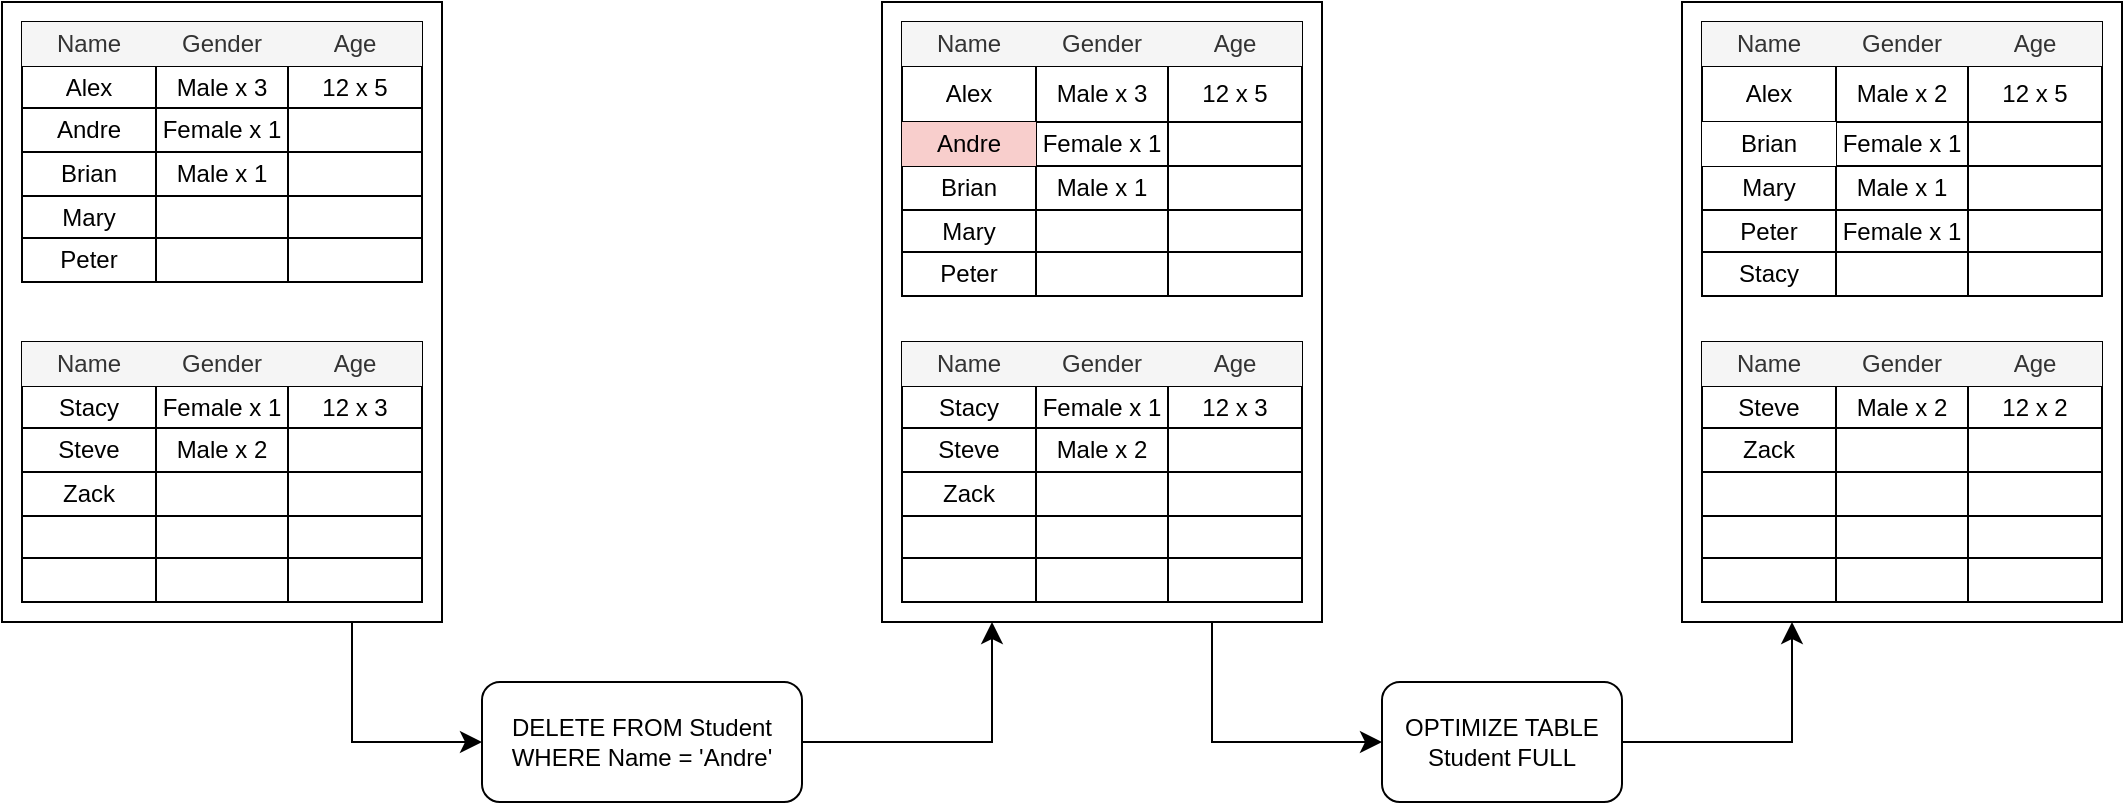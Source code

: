 <mxfile version="26.0.4" pages="2">
  <diagram name="DELETE" id="1iWNinh8XPXz3P3ZFrVE">
    <mxGraphModel dx="1379" dy="644" grid="1" gridSize="10" guides="1" tooltips="1" connect="1" arrows="1" fold="1" page="1" pageScale="1" pageWidth="1350" pageHeight="1200" math="0" shadow="0">
      <root>
        <mxCell id="0" />
        <mxCell id="1" parent="0" />
        <mxCell id="njjjVSQBLjRHIHh0Ej20-3" value="" style="rounded=0;whiteSpace=wrap;html=1;" vertex="1" parent="1">
          <mxGeometry x="870" y="30" width="220" height="310" as="geometry" />
        </mxCell>
        <mxCell id="njjjVSQBLjRHIHh0Ej20-2" value="" style="rounded=0;whiteSpace=wrap;html=1;" vertex="1" parent="1">
          <mxGeometry x="470" y="30" width="220" height="310" as="geometry" />
        </mxCell>
        <mxCell id="njjjVSQBLjRHIHh0Ej20-1" value="" style="rounded=0;whiteSpace=wrap;html=1;" vertex="1" parent="1">
          <mxGeometry x="30" y="30" width="220" height="310" as="geometry" />
        </mxCell>
        <mxCell id="ES_0mSyxqrA8o74wXQu3-1" value="" style="shape=table;startSize=0;container=1;collapsible=0;childLayout=tableLayout;" vertex="1" parent="1">
          <mxGeometry x="40" y="40" width="200" height="130" as="geometry" />
        </mxCell>
        <mxCell id="ES_0mSyxqrA8o74wXQu3-2" value="" style="shape=tableRow;horizontal=0;startSize=0;swimlaneHead=0;swimlaneBody=0;strokeColor=inherit;top=0;left=0;bottom=0;right=0;collapsible=0;dropTarget=0;fillColor=none;points=[[0,0.5],[1,0.5]];portConstraint=eastwest;" vertex="1" parent="ES_0mSyxqrA8o74wXQu3-1">
          <mxGeometry width="200" height="22" as="geometry" />
        </mxCell>
        <mxCell id="ES_0mSyxqrA8o74wXQu3-3" value="Name" style="shape=partialRectangle;html=1;whiteSpace=wrap;connectable=0;strokeColor=#666666;overflow=hidden;fillColor=#f5f5f5;top=0;left=0;bottom=0;right=0;pointerEvents=1;fontColor=#333333;" vertex="1" parent="ES_0mSyxqrA8o74wXQu3-2">
          <mxGeometry width="67" height="22" as="geometry">
            <mxRectangle width="67" height="22" as="alternateBounds" />
          </mxGeometry>
        </mxCell>
        <mxCell id="ES_0mSyxqrA8o74wXQu3-4" value="Gender" style="shape=partialRectangle;html=1;whiteSpace=wrap;connectable=0;strokeColor=#666666;overflow=hidden;fillColor=#f5f5f5;top=0;left=0;bottom=0;right=0;pointerEvents=1;fontColor=#333333;" vertex="1" parent="ES_0mSyxqrA8o74wXQu3-2">
          <mxGeometry x="67" width="66" height="22" as="geometry">
            <mxRectangle width="66" height="22" as="alternateBounds" />
          </mxGeometry>
        </mxCell>
        <mxCell id="ES_0mSyxqrA8o74wXQu3-5" value="Age" style="shape=partialRectangle;html=1;whiteSpace=wrap;connectable=0;strokeColor=#666666;overflow=hidden;fillColor=#f5f5f5;top=0;left=0;bottom=0;right=0;pointerEvents=1;fontColor=#333333;" vertex="1" parent="ES_0mSyxqrA8o74wXQu3-2">
          <mxGeometry x="133" width="67" height="22" as="geometry">
            <mxRectangle width="67" height="22" as="alternateBounds" />
          </mxGeometry>
        </mxCell>
        <mxCell id="ES_0mSyxqrA8o74wXQu3-6" value="" style="shape=tableRow;horizontal=0;startSize=0;swimlaneHead=0;swimlaneBody=0;strokeColor=inherit;top=0;left=0;bottom=0;right=0;collapsible=0;dropTarget=0;fillColor=none;points=[[0,0.5],[1,0.5]];portConstraint=eastwest;" vertex="1" parent="ES_0mSyxqrA8o74wXQu3-1">
          <mxGeometry y="22" width="200" height="21" as="geometry" />
        </mxCell>
        <mxCell id="ES_0mSyxqrA8o74wXQu3-7" value="Alex" style="shape=partialRectangle;html=1;whiteSpace=wrap;connectable=0;strokeColor=inherit;overflow=hidden;fillColor=none;top=0;left=0;bottom=0;right=0;pointerEvents=1;" vertex="1" parent="ES_0mSyxqrA8o74wXQu3-6">
          <mxGeometry width="67" height="21" as="geometry">
            <mxRectangle width="67" height="21" as="alternateBounds" />
          </mxGeometry>
        </mxCell>
        <mxCell id="ES_0mSyxqrA8o74wXQu3-8" value="Male x 3" style="shape=partialRectangle;html=1;whiteSpace=wrap;connectable=0;strokeColor=inherit;overflow=hidden;fillColor=none;top=0;left=0;bottom=0;right=0;pointerEvents=1;" vertex="1" parent="ES_0mSyxqrA8o74wXQu3-6">
          <mxGeometry x="67" width="66" height="21" as="geometry">
            <mxRectangle width="66" height="21" as="alternateBounds" />
          </mxGeometry>
        </mxCell>
        <mxCell id="ES_0mSyxqrA8o74wXQu3-9" value="12 x 5" style="shape=partialRectangle;html=1;whiteSpace=wrap;connectable=0;strokeColor=inherit;overflow=hidden;fillColor=none;top=0;left=0;bottom=0;right=0;pointerEvents=1;" vertex="1" parent="ES_0mSyxqrA8o74wXQu3-6">
          <mxGeometry x="133" width="67" height="21" as="geometry">
            <mxRectangle width="67" height="21" as="alternateBounds" />
          </mxGeometry>
        </mxCell>
        <mxCell id="ES_0mSyxqrA8o74wXQu3-10" value="" style="shape=tableRow;horizontal=0;startSize=0;swimlaneHead=0;swimlaneBody=0;strokeColor=inherit;top=0;left=0;bottom=0;right=0;collapsible=0;dropTarget=0;fillColor=none;points=[[0,0.5],[1,0.5]];portConstraint=eastwest;" vertex="1" parent="ES_0mSyxqrA8o74wXQu3-1">
          <mxGeometry y="43" width="200" height="22" as="geometry" />
        </mxCell>
        <mxCell id="ES_0mSyxqrA8o74wXQu3-11" value="Andre" style="shape=partialRectangle;html=1;whiteSpace=wrap;connectable=0;strokeColor=inherit;overflow=hidden;fillColor=none;top=0;left=0;bottom=0;right=0;pointerEvents=1;" vertex="1" parent="ES_0mSyxqrA8o74wXQu3-10">
          <mxGeometry width="67" height="22" as="geometry">
            <mxRectangle width="67" height="22" as="alternateBounds" />
          </mxGeometry>
        </mxCell>
        <mxCell id="ES_0mSyxqrA8o74wXQu3-12" value="Female x 1" style="shape=partialRectangle;html=1;whiteSpace=wrap;connectable=0;strokeColor=inherit;overflow=hidden;fillColor=none;top=0;left=0;bottom=0;right=0;pointerEvents=1;" vertex="1" parent="ES_0mSyxqrA8o74wXQu3-10">
          <mxGeometry x="67" width="66" height="22" as="geometry">
            <mxRectangle width="66" height="22" as="alternateBounds" />
          </mxGeometry>
        </mxCell>
        <mxCell id="ES_0mSyxqrA8o74wXQu3-13" value="" style="shape=partialRectangle;html=1;whiteSpace=wrap;connectable=0;strokeColor=inherit;overflow=hidden;fillColor=none;top=0;left=0;bottom=0;right=0;pointerEvents=1;" vertex="1" parent="ES_0mSyxqrA8o74wXQu3-10">
          <mxGeometry x="133" width="67" height="22" as="geometry">
            <mxRectangle width="67" height="22" as="alternateBounds" />
          </mxGeometry>
        </mxCell>
        <mxCell id="ES_0mSyxqrA8o74wXQu3-14" value="" style="shape=tableRow;horizontal=0;startSize=0;swimlaneHead=0;swimlaneBody=0;strokeColor=inherit;top=0;left=0;bottom=0;right=0;collapsible=0;dropTarget=0;fillColor=none;points=[[0,0.5],[1,0.5]];portConstraint=eastwest;" vertex="1" parent="ES_0mSyxqrA8o74wXQu3-1">
          <mxGeometry y="65" width="200" height="22" as="geometry" />
        </mxCell>
        <mxCell id="ES_0mSyxqrA8o74wXQu3-15" value="Brian" style="shape=partialRectangle;html=1;whiteSpace=wrap;connectable=0;strokeColor=inherit;overflow=hidden;fillColor=none;top=0;left=0;bottom=0;right=0;pointerEvents=1;" vertex="1" parent="ES_0mSyxqrA8o74wXQu3-14">
          <mxGeometry width="67" height="22" as="geometry">
            <mxRectangle width="67" height="22" as="alternateBounds" />
          </mxGeometry>
        </mxCell>
        <mxCell id="ES_0mSyxqrA8o74wXQu3-16" value="Male x 1" style="shape=partialRectangle;html=1;whiteSpace=wrap;connectable=0;strokeColor=inherit;overflow=hidden;fillColor=none;top=0;left=0;bottom=0;right=0;pointerEvents=1;" vertex="1" parent="ES_0mSyxqrA8o74wXQu3-14">
          <mxGeometry x="67" width="66" height="22" as="geometry">
            <mxRectangle width="66" height="22" as="alternateBounds" />
          </mxGeometry>
        </mxCell>
        <mxCell id="ES_0mSyxqrA8o74wXQu3-17" value="" style="shape=partialRectangle;html=1;whiteSpace=wrap;connectable=0;strokeColor=inherit;overflow=hidden;fillColor=none;top=0;left=0;bottom=0;right=0;pointerEvents=1;" vertex="1" parent="ES_0mSyxqrA8o74wXQu3-14">
          <mxGeometry x="133" width="67" height="22" as="geometry">
            <mxRectangle width="67" height="22" as="alternateBounds" />
          </mxGeometry>
        </mxCell>
        <mxCell id="ES_0mSyxqrA8o74wXQu3-18" value="" style="shape=tableRow;horizontal=0;startSize=0;swimlaneHead=0;swimlaneBody=0;strokeColor=inherit;top=0;left=0;bottom=0;right=0;collapsible=0;dropTarget=0;fillColor=none;points=[[0,0.5],[1,0.5]];portConstraint=eastwest;" vertex="1" parent="ES_0mSyxqrA8o74wXQu3-1">
          <mxGeometry y="87" width="200" height="21" as="geometry" />
        </mxCell>
        <mxCell id="ES_0mSyxqrA8o74wXQu3-19" value="Mary" style="shape=partialRectangle;html=1;whiteSpace=wrap;connectable=0;strokeColor=inherit;overflow=hidden;fillColor=none;top=0;left=0;bottom=0;right=0;pointerEvents=1;" vertex="1" parent="ES_0mSyxqrA8o74wXQu3-18">
          <mxGeometry width="67" height="21" as="geometry">
            <mxRectangle width="67" height="21" as="alternateBounds" />
          </mxGeometry>
        </mxCell>
        <mxCell id="ES_0mSyxqrA8o74wXQu3-20" value="" style="shape=partialRectangle;html=1;whiteSpace=wrap;connectable=0;strokeColor=inherit;overflow=hidden;fillColor=none;top=0;left=0;bottom=0;right=0;pointerEvents=1;" vertex="1" parent="ES_0mSyxqrA8o74wXQu3-18">
          <mxGeometry x="67" width="66" height="21" as="geometry">
            <mxRectangle width="66" height="21" as="alternateBounds" />
          </mxGeometry>
        </mxCell>
        <mxCell id="ES_0mSyxqrA8o74wXQu3-21" value="" style="shape=partialRectangle;html=1;whiteSpace=wrap;connectable=0;strokeColor=inherit;overflow=hidden;fillColor=none;top=0;left=0;bottom=0;right=0;pointerEvents=1;" vertex="1" parent="ES_0mSyxqrA8o74wXQu3-18">
          <mxGeometry x="133" width="67" height="21" as="geometry">
            <mxRectangle width="67" height="21" as="alternateBounds" />
          </mxGeometry>
        </mxCell>
        <mxCell id="ES_0mSyxqrA8o74wXQu3-22" value="" style="shape=tableRow;horizontal=0;startSize=0;swimlaneHead=0;swimlaneBody=0;strokeColor=inherit;top=0;left=0;bottom=0;right=0;collapsible=0;dropTarget=0;fillColor=none;points=[[0,0.5],[1,0.5]];portConstraint=eastwest;" vertex="1" parent="ES_0mSyxqrA8o74wXQu3-1">
          <mxGeometry y="108" width="200" height="22" as="geometry" />
        </mxCell>
        <mxCell id="ES_0mSyxqrA8o74wXQu3-23" value="Peter" style="shape=partialRectangle;html=1;whiteSpace=wrap;connectable=0;strokeColor=inherit;overflow=hidden;fillColor=none;top=0;left=0;bottom=0;right=0;pointerEvents=1;" vertex="1" parent="ES_0mSyxqrA8o74wXQu3-22">
          <mxGeometry width="67" height="22" as="geometry">
            <mxRectangle width="67" height="22" as="alternateBounds" />
          </mxGeometry>
        </mxCell>
        <mxCell id="ES_0mSyxqrA8o74wXQu3-24" value="" style="shape=partialRectangle;html=1;whiteSpace=wrap;connectable=0;strokeColor=inherit;overflow=hidden;fillColor=none;top=0;left=0;bottom=0;right=0;pointerEvents=1;" vertex="1" parent="ES_0mSyxqrA8o74wXQu3-22">
          <mxGeometry x="67" width="66" height="22" as="geometry">
            <mxRectangle width="66" height="22" as="alternateBounds" />
          </mxGeometry>
        </mxCell>
        <mxCell id="ES_0mSyxqrA8o74wXQu3-25" value="" style="shape=partialRectangle;html=1;whiteSpace=wrap;connectable=0;strokeColor=inherit;overflow=hidden;fillColor=none;top=0;left=0;bottom=0;right=0;pointerEvents=1;" vertex="1" parent="ES_0mSyxqrA8o74wXQu3-22">
          <mxGeometry x="133" width="67" height="22" as="geometry">
            <mxRectangle width="67" height="22" as="alternateBounds" />
          </mxGeometry>
        </mxCell>
        <mxCell id="ES_0mSyxqrA8o74wXQu3-26" value="DELETE FROM Student WHERE Name = &#39;Andre&#39;" style="rounded=1;whiteSpace=wrap;html=1;" vertex="1" parent="1">
          <mxGeometry x="270" y="370" width="160" height="60" as="geometry" />
        </mxCell>
        <mxCell id="ES_0mSyxqrA8o74wXQu3-77" value="" style="shape=table;startSize=0;container=1;collapsible=0;childLayout=tableLayout;" vertex="1" parent="1">
          <mxGeometry x="40" y="200" width="200" height="130" as="geometry" />
        </mxCell>
        <mxCell id="ES_0mSyxqrA8o74wXQu3-78" value="" style="shape=tableRow;horizontal=0;startSize=0;swimlaneHead=0;swimlaneBody=0;strokeColor=inherit;top=0;left=0;bottom=0;right=0;collapsible=0;dropTarget=0;fillColor=none;points=[[0,0.5],[1,0.5]];portConstraint=eastwest;" vertex="1" parent="ES_0mSyxqrA8o74wXQu3-77">
          <mxGeometry width="200" height="22" as="geometry" />
        </mxCell>
        <mxCell id="ES_0mSyxqrA8o74wXQu3-79" value="Name" style="shape=partialRectangle;html=1;whiteSpace=wrap;connectable=0;strokeColor=#666666;overflow=hidden;fillColor=#f5f5f5;top=0;left=0;bottom=0;right=0;pointerEvents=1;fontColor=#333333;" vertex="1" parent="ES_0mSyxqrA8o74wXQu3-78">
          <mxGeometry width="67" height="22" as="geometry">
            <mxRectangle width="67" height="22" as="alternateBounds" />
          </mxGeometry>
        </mxCell>
        <mxCell id="ES_0mSyxqrA8o74wXQu3-80" value="Gender" style="shape=partialRectangle;html=1;whiteSpace=wrap;connectable=0;strokeColor=#666666;overflow=hidden;fillColor=#f5f5f5;top=0;left=0;bottom=0;right=0;pointerEvents=1;fontColor=#333333;" vertex="1" parent="ES_0mSyxqrA8o74wXQu3-78">
          <mxGeometry x="67" width="66" height="22" as="geometry">
            <mxRectangle width="66" height="22" as="alternateBounds" />
          </mxGeometry>
        </mxCell>
        <mxCell id="ES_0mSyxqrA8o74wXQu3-81" value="Age" style="shape=partialRectangle;html=1;whiteSpace=wrap;connectable=0;strokeColor=#666666;overflow=hidden;fillColor=#f5f5f5;top=0;left=0;bottom=0;right=0;pointerEvents=1;fontColor=#333333;" vertex="1" parent="ES_0mSyxqrA8o74wXQu3-78">
          <mxGeometry x="133" width="67" height="22" as="geometry">
            <mxRectangle width="67" height="22" as="alternateBounds" />
          </mxGeometry>
        </mxCell>
        <mxCell id="ES_0mSyxqrA8o74wXQu3-82" value="" style="shape=tableRow;horizontal=0;startSize=0;swimlaneHead=0;swimlaneBody=0;strokeColor=inherit;top=0;left=0;bottom=0;right=0;collapsible=0;dropTarget=0;fillColor=none;points=[[0,0.5],[1,0.5]];portConstraint=eastwest;" vertex="1" parent="ES_0mSyxqrA8o74wXQu3-77">
          <mxGeometry y="22" width="200" height="21" as="geometry" />
        </mxCell>
        <mxCell id="ES_0mSyxqrA8o74wXQu3-83" value="Stacy" style="shape=partialRectangle;html=1;whiteSpace=wrap;connectable=0;strokeColor=inherit;overflow=hidden;fillColor=none;top=0;left=0;bottom=0;right=0;pointerEvents=1;" vertex="1" parent="ES_0mSyxqrA8o74wXQu3-82">
          <mxGeometry width="67" height="21" as="geometry">
            <mxRectangle width="67" height="21" as="alternateBounds" />
          </mxGeometry>
        </mxCell>
        <mxCell id="ES_0mSyxqrA8o74wXQu3-84" value="Female x 1" style="shape=partialRectangle;html=1;whiteSpace=wrap;connectable=0;strokeColor=inherit;overflow=hidden;fillColor=none;top=0;left=0;bottom=0;right=0;pointerEvents=1;" vertex="1" parent="ES_0mSyxqrA8o74wXQu3-82">
          <mxGeometry x="67" width="66" height="21" as="geometry">
            <mxRectangle width="66" height="21" as="alternateBounds" />
          </mxGeometry>
        </mxCell>
        <mxCell id="ES_0mSyxqrA8o74wXQu3-85" value="12 x 3" style="shape=partialRectangle;html=1;whiteSpace=wrap;connectable=0;strokeColor=inherit;overflow=hidden;fillColor=none;top=0;left=0;bottom=0;right=0;pointerEvents=1;" vertex="1" parent="ES_0mSyxqrA8o74wXQu3-82">
          <mxGeometry x="133" width="67" height="21" as="geometry">
            <mxRectangle width="67" height="21" as="alternateBounds" />
          </mxGeometry>
        </mxCell>
        <mxCell id="ES_0mSyxqrA8o74wXQu3-86" value="" style="shape=tableRow;horizontal=0;startSize=0;swimlaneHead=0;swimlaneBody=0;strokeColor=inherit;top=0;left=0;bottom=0;right=0;collapsible=0;dropTarget=0;fillColor=none;points=[[0,0.5],[1,0.5]];portConstraint=eastwest;" vertex="1" parent="ES_0mSyxqrA8o74wXQu3-77">
          <mxGeometry y="43" width="200" height="22" as="geometry" />
        </mxCell>
        <mxCell id="ES_0mSyxqrA8o74wXQu3-87" value="Steve" style="shape=partialRectangle;html=1;whiteSpace=wrap;connectable=0;strokeColor=inherit;overflow=hidden;fillColor=none;top=0;left=0;bottom=0;right=0;pointerEvents=1;" vertex="1" parent="ES_0mSyxqrA8o74wXQu3-86">
          <mxGeometry width="67" height="22" as="geometry">
            <mxRectangle width="67" height="22" as="alternateBounds" />
          </mxGeometry>
        </mxCell>
        <mxCell id="ES_0mSyxqrA8o74wXQu3-88" value="Male x 2" style="shape=partialRectangle;html=1;whiteSpace=wrap;connectable=0;strokeColor=inherit;overflow=hidden;fillColor=none;top=0;left=0;bottom=0;right=0;pointerEvents=1;" vertex="1" parent="ES_0mSyxqrA8o74wXQu3-86">
          <mxGeometry x="67" width="66" height="22" as="geometry">
            <mxRectangle width="66" height="22" as="alternateBounds" />
          </mxGeometry>
        </mxCell>
        <mxCell id="ES_0mSyxqrA8o74wXQu3-89" value="" style="shape=partialRectangle;html=1;whiteSpace=wrap;connectable=0;strokeColor=inherit;overflow=hidden;fillColor=none;top=0;left=0;bottom=0;right=0;pointerEvents=1;" vertex="1" parent="ES_0mSyxqrA8o74wXQu3-86">
          <mxGeometry x="133" width="67" height="22" as="geometry">
            <mxRectangle width="67" height="22" as="alternateBounds" />
          </mxGeometry>
        </mxCell>
        <mxCell id="ES_0mSyxqrA8o74wXQu3-90" value="" style="shape=tableRow;horizontal=0;startSize=0;swimlaneHead=0;swimlaneBody=0;strokeColor=inherit;top=0;left=0;bottom=0;right=0;collapsible=0;dropTarget=0;fillColor=none;points=[[0,0.5],[1,0.5]];portConstraint=eastwest;" vertex="1" parent="ES_0mSyxqrA8o74wXQu3-77">
          <mxGeometry y="65" width="200" height="22" as="geometry" />
        </mxCell>
        <mxCell id="ES_0mSyxqrA8o74wXQu3-91" value="Zack" style="shape=partialRectangle;html=1;whiteSpace=wrap;connectable=0;strokeColor=inherit;overflow=hidden;fillColor=none;top=0;left=0;bottom=0;right=0;pointerEvents=1;" vertex="1" parent="ES_0mSyxqrA8o74wXQu3-90">
          <mxGeometry width="67" height="22" as="geometry">
            <mxRectangle width="67" height="22" as="alternateBounds" />
          </mxGeometry>
        </mxCell>
        <mxCell id="ES_0mSyxqrA8o74wXQu3-92" value="" style="shape=partialRectangle;html=1;whiteSpace=wrap;connectable=0;strokeColor=inherit;overflow=hidden;fillColor=none;top=0;left=0;bottom=0;right=0;pointerEvents=1;" vertex="1" parent="ES_0mSyxqrA8o74wXQu3-90">
          <mxGeometry x="67" width="66" height="22" as="geometry">
            <mxRectangle width="66" height="22" as="alternateBounds" />
          </mxGeometry>
        </mxCell>
        <mxCell id="ES_0mSyxqrA8o74wXQu3-93" value="" style="shape=partialRectangle;html=1;whiteSpace=wrap;connectable=0;strokeColor=inherit;overflow=hidden;fillColor=none;top=0;left=0;bottom=0;right=0;pointerEvents=1;" vertex="1" parent="ES_0mSyxqrA8o74wXQu3-90">
          <mxGeometry x="133" width="67" height="22" as="geometry">
            <mxRectangle width="67" height="22" as="alternateBounds" />
          </mxGeometry>
        </mxCell>
        <mxCell id="ES_0mSyxqrA8o74wXQu3-94" value="" style="shape=tableRow;horizontal=0;startSize=0;swimlaneHead=0;swimlaneBody=0;strokeColor=inherit;top=0;left=0;bottom=0;right=0;collapsible=0;dropTarget=0;fillColor=none;points=[[0,0.5],[1,0.5]];portConstraint=eastwest;" vertex="1" parent="ES_0mSyxqrA8o74wXQu3-77">
          <mxGeometry y="87" width="200" height="21" as="geometry" />
        </mxCell>
        <mxCell id="ES_0mSyxqrA8o74wXQu3-95" value="" style="shape=partialRectangle;html=1;whiteSpace=wrap;connectable=0;strokeColor=inherit;overflow=hidden;fillColor=none;top=0;left=0;bottom=0;right=0;pointerEvents=1;" vertex="1" parent="ES_0mSyxqrA8o74wXQu3-94">
          <mxGeometry width="67" height="21" as="geometry">
            <mxRectangle width="67" height="21" as="alternateBounds" />
          </mxGeometry>
        </mxCell>
        <mxCell id="ES_0mSyxqrA8o74wXQu3-96" value="" style="shape=partialRectangle;html=1;whiteSpace=wrap;connectable=0;strokeColor=inherit;overflow=hidden;fillColor=none;top=0;left=0;bottom=0;right=0;pointerEvents=1;" vertex="1" parent="ES_0mSyxqrA8o74wXQu3-94">
          <mxGeometry x="67" width="66" height="21" as="geometry">
            <mxRectangle width="66" height="21" as="alternateBounds" />
          </mxGeometry>
        </mxCell>
        <mxCell id="ES_0mSyxqrA8o74wXQu3-97" value="" style="shape=partialRectangle;html=1;whiteSpace=wrap;connectable=0;strokeColor=inherit;overflow=hidden;fillColor=none;top=0;left=0;bottom=0;right=0;pointerEvents=1;" vertex="1" parent="ES_0mSyxqrA8o74wXQu3-94">
          <mxGeometry x="133" width="67" height="21" as="geometry">
            <mxRectangle width="67" height="21" as="alternateBounds" />
          </mxGeometry>
        </mxCell>
        <mxCell id="ES_0mSyxqrA8o74wXQu3-98" value="" style="shape=tableRow;horizontal=0;startSize=0;swimlaneHead=0;swimlaneBody=0;strokeColor=inherit;top=0;left=0;bottom=0;right=0;collapsible=0;dropTarget=0;fillColor=none;points=[[0,0.5],[1,0.5]];portConstraint=eastwest;" vertex="1" parent="ES_0mSyxqrA8o74wXQu3-77">
          <mxGeometry y="108" width="200" height="22" as="geometry" />
        </mxCell>
        <mxCell id="ES_0mSyxqrA8o74wXQu3-99" value="" style="shape=partialRectangle;html=1;whiteSpace=wrap;connectable=0;strokeColor=inherit;overflow=hidden;fillColor=none;top=0;left=0;bottom=0;right=0;pointerEvents=1;" vertex="1" parent="ES_0mSyxqrA8o74wXQu3-98">
          <mxGeometry width="67" height="22" as="geometry">
            <mxRectangle width="67" height="22" as="alternateBounds" />
          </mxGeometry>
        </mxCell>
        <mxCell id="ES_0mSyxqrA8o74wXQu3-100" value="" style="shape=partialRectangle;html=1;whiteSpace=wrap;connectable=0;strokeColor=inherit;overflow=hidden;fillColor=none;top=0;left=0;bottom=0;right=0;pointerEvents=1;" vertex="1" parent="ES_0mSyxqrA8o74wXQu3-98">
          <mxGeometry x="67" width="66" height="22" as="geometry">
            <mxRectangle width="66" height="22" as="alternateBounds" />
          </mxGeometry>
        </mxCell>
        <mxCell id="ES_0mSyxqrA8o74wXQu3-101" value="" style="shape=partialRectangle;html=1;whiteSpace=wrap;connectable=0;strokeColor=inherit;overflow=hidden;fillColor=none;top=0;left=0;bottom=0;right=0;pointerEvents=1;" vertex="1" parent="ES_0mSyxqrA8o74wXQu3-98">
          <mxGeometry x="133" width="67" height="22" as="geometry">
            <mxRectangle width="67" height="22" as="alternateBounds" />
          </mxGeometry>
        </mxCell>
        <mxCell id="ES_0mSyxqrA8o74wXQu3-103" value="" style="shape=table;startSize=0;container=1;collapsible=0;childLayout=tableLayout;" vertex="1" parent="1">
          <mxGeometry x="480" y="40" width="200" height="137" as="geometry" />
        </mxCell>
        <mxCell id="ES_0mSyxqrA8o74wXQu3-104" value="" style="shape=tableRow;horizontal=0;startSize=0;swimlaneHead=0;swimlaneBody=0;strokeColor=inherit;top=0;left=0;bottom=0;right=0;collapsible=0;dropTarget=0;fillColor=none;points=[[0,0.5],[1,0.5]];portConstraint=eastwest;" vertex="1" parent="ES_0mSyxqrA8o74wXQu3-103">
          <mxGeometry width="200" height="22" as="geometry" />
        </mxCell>
        <mxCell id="ES_0mSyxqrA8o74wXQu3-105" value="Name" style="shape=partialRectangle;html=1;whiteSpace=wrap;connectable=0;strokeColor=#666666;overflow=hidden;fillColor=#f5f5f5;top=0;left=0;bottom=0;right=0;pointerEvents=1;fontColor=#333333;" vertex="1" parent="ES_0mSyxqrA8o74wXQu3-104">
          <mxGeometry width="67" height="22" as="geometry">
            <mxRectangle width="67" height="22" as="alternateBounds" />
          </mxGeometry>
        </mxCell>
        <mxCell id="ES_0mSyxqrA8o74wXQu3-106" value="Gender" style="shape=partialRectangle;html=1;whiteSpace=wrap;connectable=0;strokeColor=#666666;overflow=hidden;fillColor=#f5f5f5;top=0;left=0;bottom=0;right=0;pointerEvents=1;fontColor=#333333;" vertex="1" parent="ES_0mSyxqrA8o74wXQu3-104">
          <mxGeometry x="67" width="66" height="22" as="geometry">
            <mxRectangle width="66" height="22" as="alternateBounds" />
          </mxGeometry>
        </mxCell>
        <mxCell id="ES_0mSyxqrA8o74wXQu3-107" value="Age" style="shape=partialRectangle;html=1;whiteSpace=wrap;connectable=0;strokeColor=#666666;overflow=hidden;fillColor=#f5f5f5;top=0;left=0;bottom=0;right=0;pointerEvents=1;fontColor=#333333;" vertex="1" parent="ES_0mSyxqrA8o74wXQu3-104">
          <mxGeometry x="133" width="67" height="22" as="geometry">
            <mxRectangle width="67" height="22" as="alternateBounds" />
          </mxGeometry>
        </mxCell>
        <mxCell id="ES_0mSyxqrA8o74wXQu3-108" value="" style="shape=tableRow;horizontal=0;startSize=0;swimlaneHead=0;swimlaneBody=0;strokeColor=inherit;top=0;left=0;bottom=0;right=0;collapsible=0;dropTarget=0;fillColor=none;points=[[0,0.5],[1,0.5]];portConstraint=eastwest;" vertex="1" parent="ES_0mSyxqrA8o74wXQu3-103">
          <mxGeometry y="22" width="200" height="28" as="geometry" />
        </mxCell>
        <mxCell id="ES_0mSyxqrA8o74wXQu3-109" value="Alex" style="shape=partialRectangle;html=1;whiteSpace=wrap;connectable=0;strokeColor=inherit;overflow=hidden;fillColor=none;top=0;left=0;bottom=0;right=0;pointerEvents=1;" vertex="1" parent="ES_0mSyxqrA8o74wXQu3-108">
          <mxGeometry width="67" height="28" as="geometry">
            <mxRectangle width="67" height="28" as="alternateBounds" />
          </mxGeometry>
        </mxCell>
        <mxCell id="ES_0mSyxqrA8o74wXQu3-110" value="Male x 3" style="shape=partialRectangle;html=1;whiteSpace=wrap;connectable=0;strokeColor=inherit;overflow=hidden;fillColor=none;top=0;left=0;bottom=0;right=0;pointerEvents=1;" vertex="1" parent="ES_0mSyxqrA8o74wXQu3-108">
          <mxGeometry x="67" width="66" height="28" as="geometry">
            <mxRectangle width="66" height="28" as="alternateBounds" />
          </mxGeometry>
        </mxCell>
        <mxCell id="ES_0mSyxqrA8o74wXQu3-111" value="12 x 5" style="shape=partialRectangle;html=1;whiteSpace=wrap;connectable=0;strokeColor=inherit;overflow=hidden;fillColor=none;top=0;left=0;bottom=0;right=0;pointerEvents=1;" vertex="1" parent="ES_0mSyxqrA8o74wXQu3-108">
          <mxGeometry x="133" width="67" height="28" as="geometry">
            <mxRectangle width="67" height="28" as="alternateBounds" />
          </mxGeometry>
        </mxCell>
        <mxCell id="ES_0mSyxqrA8o74wXQu3-112" value="" style="shape=tableRow;horizontal=0;startSize=0;swimlaneHead=0;swimlaneBody=0;strokeColor=inherit;top=0;left=0;bottom=0;right=0;collapsible=0;dropTarget=0;fillColor=none;points=[[0,0.5],[1,0.5]];portConstraint=eastwest;" vertex="1" parent="ES_0mSyxqrA8o74wXQu3-103">
          <mxGeometry y="50" width="200" height="22" as="geometry" />
        </mxCell>
        <mxCell id="ES_0mSyxqrA8o74wXQu3-113" value="Andre" style="shape=partialRectangle;html=1;whiteSpace=wrap;connectable=0;strokeColor=#b85450;overflow=hidden;fillColor=#f8cecc;top=0;left=0;bottom=0;right=0;pointerEvents=1;" vertex="1" parent="ES_0mSyxqrA8o74wXQu3-112">
          <mxGeometry width="67" height="22" as="geometry">
            <mxRectangle width="67" height="22" as="alternateBounds" />
          </mxGeometry>
        </mxCell>
        <mxCell id="ES_0mSyxqrA8o74wXQu3-114" value="Female x 1" style="shape=partialRectangle;html=1;whiteSpace=wrap;connectable=0;strokeColor=inherit;overflow=hidden;fillColor=none;top=0;left=0;bottom=0;right=0;pointerEvents=1;" vertex="1" parent="ES_0mSyxqrA8o74wXQu3-112">
          <mxGeometry x="67" width="66" height="22" as="geometry">
            <mxRectangle width="66" height="22" as="alternateBounds" />
          </mxGeometry>
        </mxCell>
        <mxCell id="ES_0mSyxqrA8o74wXQu3-115" value="" style="shape=partialRectangle;html=1;whiteSpace=wrap;connectable=0;strokeColor=inherit;overflow=hidden;fillColor=none;top=0;left=0;bottom=0;right=0;pointerEvents=1;" vertex="1" parent="ES_0mSyxqrA8o74wXQu3-112">
          <mxGeometry x="133" width="67" height="22" as="geometry">
            <mxRectangle width="67" height="22" as="alternateBounds" />
          </mxGeometry>
        </mxCell>
        <mxCell id="ES_0mSyxqrA8o74wXQu3-116" value="" style="shape=tableRow;horizontal=0;startSize=0;swimlaneHead=0;swimlaneBody=0;strokeColor=inherit;top=0;left=0;bottom=0;right=0;collapsible=0;dropTarget=0;fillColor=none;points=[[0,0.5],[1,0.5]];portConstraint=eastwest;" vertex="1" parent="ES_0mSyxqrA8o74wXQu3-103">
          <mxGeometry y="72" width="200" height="22" as="geometry" />
        </mxCell>
        <mxCell id="ES_0mSyxqrA8o74wXQu3-117" value="Brian" style="shape=partialRectangle;html=1;whiteSpace=wrap;connectable=0;strokeColor=inherit;overflow=hidden;fillColor=none;top=0;left=0;bottom=0;right=0;pointerEvents=1;" vertex="1" parent="ES_0mSyxqrA8o74wXQu3-116">
          <mxGeometry width="67" height="22" as="geometry">
            <mxRectangle width="67" height="22" as="alternateBounds" />
          </mxGeometry>
        </mxCell>
        <mxCell id="ES_0mSyxqrA8o74wXQu3-118" value="Male x 1" style="shape=partialRectangle;html=1;whiteSpace=wrap;connectable=0;strokeColor=inherit;overflow=hidden;fillColor=none;top=0;left=0;bottom=0;right=0;pointerEvents=1;" vertex="1" parent="ES_0mSyxqrA8o74wXQu3-116">
          <mxGeometry x="67" width="66" height="22" as="geometry">
            <mxRectangle width="66" height="22" as="alternateBounds" />
          </mxGeometry>
        </mxCell>
        <mxCell id="ES_0mSyxqrA8o74wXQu3-119" value="" style="shape=partialRectangle;html=1;whiteSpace=wrap;connectable=0;strokeColor=inherit;overflow=hidden;fillColor=none;top=0;left=0;bottom=0;right=0;pointerEvents=1;" vertex="1" parent="ES_0mSyxqrA8o74wXQu3-116">
          <mxGeometry x="133" width="67" height="22" as="geometry">
            <mxRectangle width="67" height="22" as="alternateBounds" />
          </mxGeometry>
        </mxCell>
        <mxCell id="ES_0mSyxqrA8o74wXQu3-120" value="" style="shape=tableRow;horizontal=0;startSize=0;swimlaneHead=0;swimlaneBody=0;strokeColor=inherit;top=0;left=0;bottom=0;right=0;collapsible=0;dropTarget=0;fillColor=none;points=[[0,0.5],[1,0.5]];portConstraint=eastwest;" vertex="1" parent="ES_0mSyxqrA8o74wXQu3-103">
          <mxGeometry y="94" width="200" height="21" as="geometry" />
        </mxCell>
        <mxCell id="ES_0mSyxqrA8o74wXQu3-121" value="Mary" style="shape=partialRectangle;html=1;whiteSpace=wrap;connectable=0;strokeColor=inherit;overflow=hidden;fillColor=none;top=0;left=0;bottom=0;right=0;pointerEvents=1;" vertex="1" parent="ES_0mSyxqrA8o74wXQu3-120">
          <mxGeometry width="67" height="21" as="geometry">
            <mxRectangle width="67" height="21" as="alternateBounds" />
          </mxGeometry>
        </mxCell>
        <mxCell id="ES_0mSyxqrA8o74wXQu3-122" value="" style="shape=partialRectangle;html=1;whiteSpace=wrap;connectable=0;strokeColor=inherit;overflow=hidden;fillColor=none;top=0;left=0;bottom=0;right=0;pointerEvents=1;" vertex="1" parent="ES_0mSyxqrA8o74wXQu3-120">
          <mxGeometry x="67" width="66" height="21" as="geometry">
            <mxRectangle width="66" height="21" as="alternateBounds" />
          </mxGeometry>
        </mxCell>
        <mxCell id="ES_0mSyxqrA8o74wXQu3-123" value="" style="shape=partialRectangle;html=1;whiteSpace=wrap;connectable=0;strokeColor=inherit;overflow=hidden;fillColor=none;top=0;left=0;bottom=0;right=0;pointerEvents=1;" vertex="1" parent="ES_0mSyxqrA8o74wXQu3-120">
          <mxGeometry x="133" width="67" height="21" as="geometry">
            <mxRectangle width="67" height="21" as="alternateBounds" />
          </mxGeometry>
        </mxCell>
        <mxCell id="ES_0mSyxqrA8o74wXQu3-124" value="" style="shape=tableRow;horizontal=0;startSize=0;swimlaneHead=0;swimlaneBody=0;strokeColor=inherit;top=0;left=0;bottom=0;right=0;collapsible=0;dropTarget=0;fillColor=none;points=[[0,0.5],[1,0.5]];portConstraint=eastwest;" vertex="1" parent="ES_0mSyxqrA8o74wXQu3-103">
          <mxGeometry y="115" width="200" height="22" as="geometry" />
        </mxCell>
        <mxCell id="ES_0mSyxqrA8o74wXQu3-125" value="Peter" style="shape=partialRectangle;html=1;whiteSpace=wrap;connectable=0;strokeColor=inherit;overflow=hidden;fillColor=none;top=0;left=0;bottom=0;right=0;pointerEvents=1;" vertex="1" parent="ES_0mSyxqrA8o74wXQu3-124">
          <mxGeometry width="67" height="22" as="geometry">
            <mxRectangle width="67" height="22" as="alternateBounds" />
          </mxGeometry>
        </mxCell>
        <mxCell id="ES_0mSyxqrA8o74wXQu3-126" value="" style="shape=partialRectangle;html=1;whiteSpace=wrap;connectable=0;strokeColor=inherit;overflow=hidden;fillColor=none;top=0;left=0;bottom=0;right=0;pointerEvents=1;" vertex="1" parent="ES_0mSyxqrA8o74wXQu3-124">
          <mxGeometry x="67" width="66" height="22" as="geometry">
            <mxRectangle width="66" height="22" as="alternateBounds" />
          </mxGeometry>
        </mxCell>
        <mxCell id="ES_0mSyxqrA8o74wXQu3-127" value="" style="shape=partialRectangle;html=1;whiteSpace=wrap;connectable=0;strokeColor=inherit;overflow=hidden;fillColor=none;top=0;left=0;bottom=0;right=0;pointerEvents=1;" vertex="1" parent="ES_0mSyxqrA8o74wXQu3-124">
          <mxGeometry x="133" width="67" height="22" as="geometry">
            <mxRectangle width="67" height="22" as="alternateBounds" />
          </mxGeometry>
        </mxCell>
        <mxCell id="ES_0mSyxqrA8o74wXQu3-128" value="" style="shape=table;startSize=0;container=1;collapsible=0;childLayout=tableLayout;" vertex="1" parent="1">
          <mxGeometry x="480" y="200" width="200" height="130" as="geometry" />
        </mxCell>
        <mxCell id="ES_0mSyxqrA8o74wXQu3-129" value="" style="shape=tableRow;horizontal=0;startSize=0;swimlaneHead=0;swimlaneBody=0;strokeColor=inherit;top=0;left=0;bottom=0;right=0;collapsible=0;dropTarget=0;fillColor=none;points=[[0,0.5],[1,0.5]];portConstraint=eastwest;" vertex="1" parent="ES_0mSyxqrA8o74wXQu3-128">
          <mxGeometry width="200" height="22" as="geometry" />
        </mxCell>
        <mxCell id="ES_0mSyxqrA8o74wXQu3-130" value="Name" style="shape=partialRectangle;html=1;whiteSpace=wrap;connectable=0;strokeColor=#666666;overflow=hidden;fillColor=#f5f5f5;top=0;left=0;bottom=0;right=0;pointerEvents=1;fontColor=#333333;" vertex="1" parent="ES_0mSyxqrA8o74wXQu3-129">
          <mxGeometry width="67" height="22" as="geometry">
            <mxRectangle width="67" height="22" as="alternateBounds" />
          </mxGeometry>
        </mxCell>
        <mxCell id="ES_0mSyxqrA8o74wXQu3-131" value="Gender" style="shape=partialRectangle;html=1;whiteSpace=wrap;connectable=0;strokeColor=#666666;overflow=hidden;fillColor=#f5f5f5;top=0;left=0;bottom=0;right=0;pointerEvents=1;fontColor=#333333;" vertex="1" parent="ES_0mSyxqrA8o74wXQu3-129">
          <mxGeometry x="67" width="66" height="22" as="geometry">
            <mxRectangle width="66" height="22" as="alternateBounds" />
          </mxGeometry>
        </mxCell>
        <mxCell id="ES_0mSyxqrA8o74wXQu3-132" value="Age" style="shape=partialRectangle;html=1;whiteSpace=wrap;connectable=0;strokeColor=#666666;overflow=hidden;fillColor=#f5f5f5;top=0;left=0;bottom=0;right=0;pointerEvents=1;fontColor=#333333;" vertex="1" parent="ES_0mSyxqrA8o74wXQu3-129">
          <mxGeometry x="133" width="67" height="22" as="geometry">
            <mxRectangle width="67" height="22" as="alternateBounds" />
          </mxGeometry>
        </mxCell>
        <mxCell id="ES_0mSyxqrA8o74wXQu3-133" value="" style="shape=tableRow;horizontal=0;startSize=0;swimlaneHead=0;swimlaneBody=0;strokeColor=inherit;top=0;left=0;bottom=0;right=0;collapsible=0;dropTarget=0;fillColor=none;points=[[0,0.5],[1,0.5]];portConstraint=eastwest;" vertex="1" parent="ES_0mSyxqrA8o74wXQu3-128">
          <mxGeometry y="22" width="200" height="21" as="geometry" />
        </mxCell>
        <mxCell id="ES_0mSyxqrA8o74wXQu3-134" value="Stacy" style="shape=partialRectangle;html=1;whiteSpace=wrap;connectable=0;strokeColor=inherit;overflow=hidden;fillColor=none;top=0;left=0;bottom=0;right=0;pointerEvents=1;" vertex="1" parent="ES_0mSyxqrA8o74wXQu3-133">
          <mxGeometry width="67" height="21" as="geometry">
            <mxRectangle width="67" height="21" as="alternateBounds" />
          </mxGeometry>
        </mxCell>
        <mxCell id="ES_0mSyxqrA8o74wXQu3-135" value="Female x 1" style="shape=partialRectangle;html=1;whiteSpace=wrap;connectable=0;strokeColor=inherit;overflow=hidden;fillColor=none;top=0;left=0;bottom=0;right=0;pointerEvents=1;" vertex="1" parent="ES_0mSyxqrA8o74wXQu3-133">
          <mxGeometry x="67" width="66" height="21" as="geometry">
            <mxRectangle width="66" height="21" as="alternateBounds" />
          </mxGeometry>
        </mxCell>
        <mxCell id="ES_0mSyxqrA8o74wXQu3-136" value="12 x 3" style="shape=partialRectangle;html=1;whiteSpace=wrap;connectable=0;strokeColor=inherit;overflow=hidden;fillColor=none;top=0;left=0;bottom=0;right=0;pointerEvents=1;" vertex="1" parent="ES_0mSyxqrA8o74wXQu3-133">
          <mxGeometry x="133" width="67" height="21" as="geometry">
            <mxRectangle width="67" height="21" as="alternateBounds" />
          </mxGeometry>
        </mxCell>
        <mxCell id="ES_0mSyxqrA8o74wXQu3-137" value="" style="shape=tableRow;horizontal=0;startSize=0;swimlaneHead=0;swimlaneBody=0;strokeColor=inherit;top=0;left=0;bottom=0;right=0;collapsible=0;dropTarget=0;fillColor=none;points=[[0,0.5],[1,0.5]];portConstraint=eastwest;" vertex="1" parent="ES_0mSyxqrA8o74wXQu3-128">
          <mxGeometry y="43" width="200" height="22" as="geometry" />
        </mxCell>
        <mxCell id="ES_0mSyxqrA8o74wXQu3-138" value="Steve" style="shape=partialRectangle;html=1;whiteSpace=wrap;connectable=0;strokeColor=inherit;overflow=hidden;fillColor=none;top=0;left=0;bottom=0;right=0;pointerEvents=1;" vertex="1" parent="ES_0mSyxqrA8o74wXQu3-137">
          <mxGeometry width="67" height="22" as="geometry">
            <mxRectangle width="67" height="22" as="alternateBounds" />
          </mxGeometry>
        </mxCell>
        <mxCell id="ES_0mSyxqrA8o74wXQu3-139" value="Male x 2" style="shape=partialRectangle;html=1;whiteSpace=wrap;connectable=0;strokeColor=inherit;overflow=hidden;fillColor=none;top=0;left=0;bottom=0;right=0;pointerEvents=1;" vertex="1" parent="ES_0mSyxqrA8o74wXQu3-137">
          <mxGeometry x="67" width="66" height="22" as="geometry">
            <mxRectangle width="66" height="22" as="alternateBounds" />
          </mxGeometry>
        </mxCell>
        <mxCell id="ES_0mSyxqrA8o74wXQu3-140" value="" style="shape=partialRectangle;html=1;whiteSpace=wrap;connectable=0;strokeColor=inherit;overflow=hidden;fillColor=none;top=0;left=0;bottom=0;right=0;pointerEvents=1;" vertex="1" parent="ES_0mSyxqrA8o74wXQu3-137">
          <mxGeometry x="133" width="67" height="22" as="geometry">
            <mxRectangle width="67" height="22" as="alternateBounds" />
          </mxGeometry>
        </mxCell>
        <mxCell id="ES_0mSyxqrA8o74wXQu3-141" value="" style="shape=tableRow;horizontal=0;startSize=0;swimlaneHead=0;swimlaneBody=0;strokeColor=inherit;top=0;left=0;bottom=0;right=0;collapsible=0;dropTarget=0;fillColor=none;points=[[0,0.5],[1,0.5]];portConstraint=eastwest;" vertex="1" parent="ES_0mSyxqrA8o74wXQu3-128">
          <mxGeometry y="65" width="200" height="22" as="geometry" />
        </mxCell>
        <mxCell id="ES_0mSyxqrA8o74wXQu3-142" value="Zack" style="shape=partialRectangle;html=1;whiteSpace=wrap;connectable=0;strokeColor=inherit;overflow=hidden;fillColor=none;top=0;left=0;bottom=0;right=0;pointerEvents=1;" vertex="1" parent="ES_0mSyxqrA8o74wXQu3-141">
          <mxGeometry width="67" height="22" as="geometry">
            <mxRectangle width="67" height="22" as="alternateBounds" />
          </mxGeometry>
        </mxCell>
        <mxCell id="ES_0mSyxqrA8o74wXQu3-143" value="" style="shape=partialRectangle;html=1;whiteSpace=wrap;connectable=0;strokeColor=inherit;overflow=hidden;fillColor=none;top=0;left=0;bottom=0;right=0;pointerEvents=1;" vertex="1" parent="ES_0mSyxqrA8o74wXQu3-141">
          <mxGeometry x="67" width="66" height="22" as="geometry">
            <mxRectangle width="66" height="22" as="alternateBounds" />
          </mxGeometry>
        </mxCell>
        <mxCell id="ES_0mSyxqrA8o74wXQu3-144" value="" style="shape=partialRectangle;html=1;whiteSpace=wrap;connectable=0;strokeColor=inherit;overflow=hidden;fillColor=none;top=0;left=0;bottom=0;right=0;pointerEvents=1;" vertex="1" parent="ES_0mSyxqrA8o74wXQu3-141">
          <mxGeometry x="133" width="67" height="22" as="geometry">
            <mxRectangle width="67" height="22" as="alternateBounds" />
          </mxGeometry>
        </mxCell>
        <mxCell id="ES_0mSyxqrA8o74wXQu3-145" value="" style="shape=tableRow;horizontal=0;startSize=0;swimlaneHead=0;swimlaneBody=0;strokeColor=inherit;top=0;left=0;bottom=0;right=0;collapsible=0;dropTarget=0;fillColor=none;points=[[0,0.5],[1,0.5]];portConstraint=eastwest;" vertex="1" parent="ES_0mSyxqrA8o74wXQu3-128">
          <mxGeometry y="87" width="200" height="21" as="geometry" />
        </mxCell>
        <mxCell id="ES_0mSyxqrA8o74wXQu3-146" value="" style="shape=partialRectangle;html=1;whiteSpace=wrap;connectable=0;strokeColor=inherit;overflow=hidden;fillColor=none;top=0;left=0;bottom=0;right=0;pointerEvents=1;" vertex="1" parent="ES_0mSyxqrA8o74wXQu3-145">
          <mxGeometry width="67" height="21" as="geometry">
            <mxRectangle width="67" height="21" as="alternateBounds" />
          </mxGeometry>
        </mxCell>
        <mxCell id="ES_0mSyxqrA8o74wXQu3-147" value="" style="shape=partialRectangle;html=1;whiteSpace=wrap;connectable=0;strokeColor=inherit;overflow=hidden;fillColor=none;top=0;left=0;bottom=0;right=0;pointerEvents=1;" vertex="1" parent="ES_0mSyxqrA8o74wXQu3-145">
          <mxGeometry x="67" width="66" height="21" as="geometry">
            <mxRectangle width="66" height="21" as="alternateBounds" />
          </mxGeometry>
        </mxCell>
        <mxCell id="ES_0mSyxqrA8o74wXQu3-148" value="" style="shape=partialRectangle;html=1;whiteSpace=wrap;connectable=0;strokeColor=inherit;overflow=hidden;fillColor=none;top=0;left=0;bottom=0;right=0;pointerEvents=1;" vertex="1" parent="ES_0mSyxqrA8o74wXQu3-145">
          <mxGeometry x="133" width="67" height="21" as="geometry">
            <mxRectangle width="67" height="21" as="alternateBounds" />
          </mxGeometry>
        </mxCell>
        <mxCell id="ES_0mSyxqrA8o74wXQu3-149" value="" style="shape=tableRow;horizontal=0;startSize=0;swimlaneHead=0;swimlaneBody=0;strokeColor=inherit;top=0;left=0;bottom=0;right=0;collapsible=0;dropTarget=0;fillColor=none;points=[[0,0.5],[1,0.5]];portConstraint=eastwest;" vertex="1" parent="ES_0mSyxqrA8o74wXQu3-128">
          <mxGeometry y="108" width="200" height="22" as="geometry" />
        </mxCell>
        <mxCell id="ES_0mSyxqrA8o74wXQu3-150" value="" style="shape=partialRectangle;html=1;whiteSpace=wrap;connectable=0;strokeColor=inherit;overflow=hidden;fillColor=none;top=0;left=0;bottom=0;right=0;pointerEvents=1;" vertex="1" parent="ES_0mSyxqrA8o74wXQu3-149">
          <mxGeometry width="67" height="22" as="geometry">
            <mxRectangle width="67" height="22" as="alternateBounds" />
          </mxGeometry>
        </mxCell>
        <mxCell id="ES_0mSyxqrA8o74wXQu3-151" value="" style="shape=partialRectangle;html=1;whiteSpace=wrap;connectable=0;strokeColor=inherit;overflow=hidden;fillColor=none;top=0;left=0;bottom=0;right=0;pointerEvents=1;" vertex="1" parent="ES_0mSyxqrA8o74wXQu3-149">
          <mxGeometry x="67" width="66" height="22" as="geometry">
            <mxRectangle width="66" height="22" as="alternateBounds" />
          </mxGeometry>
        </mxCell>
        <mxCell id="ES_0mSyxqrA8o74wXQu3-152" value="" style="shape=partialRectangle;html=1;whiteSpace=wrap;connectable=0;strokeColor=inherit;overflow=hidden;fillColor=none;top=0;left=0;bottom=0;right=0;pointerEvents=1;" vertex="1" parent="ES_0mSyxqrA8o74wXQu3-149">
          <mxGeometry x="133" width="67" height="22" as="geometry">
            <mxRectangle width="67" height="22" as="alternateBounds" />
          </mxGeometry>
        </mxCell>
        <mxCell id="ES_0mSyxqrA8o74wXQu3-153" value="OPTIMIZE TABLE Student FULL" style="rounded=1;whiteSpace=wrap;html=1;" vertex="1" parent="1">
          <mxGeometry x="720" y="370" width="120" height="60" as="geometry" />
        </mxCell>
        <mxCell id="ES_0mSyxqrA8o74wXQu3-154" value="" style="shape=table;startSize=0;container=1;collapsible=0;childLayout=tableLayout;" vertex="1" parent="1">
          <mxGeometry x="880" y="40" width="200" height="137" as="geometry" />
        </mxCell>
        <mxCell id="ES_0mSyxqrA8o74wXQu3-155" value="" style="shape=tableRow;horizontal=0;startSize=0;swimlaneHead=0;swimlaneBody=0;strokeColor=inherit;top=0;left=0;bottom=0;right=0;collapsible=0;dropTarget=0;fillColor=none;points=[[0,0.5],[1,0.5]];portConstraint=eastwest;" vertex="1" parent="ES_0mSyxqrA8o74wXQu3-154">
          <mxGeometry width="200" height="22" as="geometry" />
        </mxCell>
        <mxCell id="ES_0mSyxqrA8o74wXQu3-156" value="Name" style="shape=partialRectangle;html=1;whiteSpace=wrap;connectable=0;strokeColor=#666666;overflow=hidden;fillColor=#f5f5f5;top=0;left=0;bottom=0;right=0;pointerEvents=1;fontColor=#333333;" vertex="1" parent="ES_0mSyxqrA8o74wXQu3-155">
          <mxGeometry width="67" height="22" as="geometry">
            <mxRectangle width="67" height="22" as="alternateBounds" />
          </mxGeometry>
        </mxCell>
        <mxCell id="ES_0mSyxqrA8o74wXQu3-157" value="Gender" style="shape=partialRectangle;html=1;whiteSpace=wrap;connectable=0;strokeColor=#666666;overflow=hidden;fillColor=#f5f5f5;top=0;left=0;bottom=0;right=0;pointerEvents=1;fontColor=#333333;" vertex="1" parent="ES_0mSyxqrA8o74wXQu3-155">
          <mxGeometry x="67" width="66" height="22" as="geometry">
            <mxRectangle width="66" height="22" as="alternateBounds" />
          </mxGeometry>
        </mxCell>
        <mxCell id="ES_0mSyxqrA8o74wXQu3-158" value="Age" style="shape=partialRectangle;html=1;whiteSpace=wrap;connectable=0;strokeColor=#666666;overflow=hidden;fillColor=#f5f5f5;top=0;left=0;bottom=0;right=0;pointerEvents=1;fontColor=#333333;" vertex="1" parent="ES_0mSyxqrA8o74wXQu3-155">
          <mxGeometry x="133" width="67" height="22" as="geometry">
            <mxRectangle width="67" height="22" as="alternateBounds" />
          </mxGeometry>
        </mxCell>
        <mxCell id="ES_0mSyxqrA8o74wXQu3-159" value="" style="shape=tableRow;horizontal=0;startSize=0;swimlaneHead=0;swimlaneBody=0;strokeColor=inherit;top=0;left=0;bottom=0;right=0;collapsible=0;dropTarget=0;fillColor=none;points=[[0,0.5],[1,0.5]];portConstraint=eastwest;" vertex="1" parent="ES_0mSyxqrA8o74wXQu3-154">
          <mxGeometry y="22" width="200" height="28" as="geometry" />
        </mxCell>
        <mxCell id="ES_0mSyxqrA8o74wXQu3-160" value="Alex" style="shape=partialRectangle;html=1;whiteSpace=wrap;connectable=0;strokeColor=inherit;overflow=hidden;fillColor=none;top=0;left=0;bottom=0;right=0;pointerEvents=1;" vertex="1" parent="ES_0mSyxqrA8o74wXQu3-159">
          <mxGeometry width="67" height="28" as="geometry">
            <mxRectangle width="67" height="28" as="alternateBounds" />
          </mxGeometry>
        </mxCell>
        <mxCell id="ES_0mSyxqrA8o74wXQu3-161" value="Male x 2" style="shape=partialRectangle;html=1;whiteSpace=wrap;connectable=0;strokeColor=inherit;overflow=hidden;fillColor=none;top=0;left=0;bottom=0;right=0;pointerEvents=1;" vertex="1" parent="ES_0mSyxqrA8o74wXQu3-159">
          <mxGeometry x="67" width="66" height="28" as="geometry">
            <mxRectangle width="66" height="28" as="alternateBounds" />
          </mxGeometry>
        </mxCell>
        <mxCell id="ES_0mSyxqrA8o74wXQu3-162" value="12 x 5" style="shape=partialRectangle;html=1;whiteSpace=wrap;connectable=0;strokeColor=inherit;overflow=hidden;fillColor=none;top=0;left=0;bottom=0;right=0;pointerEvents=1;" vertex="1" parent="ES_0mSyxqrA8o74wXQu3-159">
          <mxGeometry x="133" width="67" height="28" as="geometry">
            <mxRectangle width="67" height="28" as="alternateBounds" />
          </mxGeometry>
        </mxCell>
        <mxCell id="ES_0mSyxqrA8o74wXQu3-163" value="" style="shape=tableRow;horizontal=0;startSize=0;swimlaneHead=0;swimlaneBody=0;strokeColor=inherit;top=0;left=0;bottom=0;right=0;collapsible=0;dropTarget=0;fillColor=none;points=[[0,0.5],[1,0.5]];portConstraint=eastwest;" vertex="1" parent="ES_0mSyxqrA8o74wXQu3-154">
          <mxGeometry y="50" width="200" height="22" as="geometry" />
        </mxCell>
        <mxCell id="ES_0mSyxqrA8o74wXQu3-164" value="Brian" style="shape=partialRectangle;html=1;whiteSpace=wrap;connectable=0;overflow=hidden;top=0;left=0;bottom=0;right=0;pointerEvents=1;" vertex="1" parent="ES_0mSyxqrA8o74wXQu3-163">
          <mxGeometry width="67" height="22" as="geometry">
            <mxRectangle width="67" height="22" as="alternateBounds" />
          </mxGeometry>
        </mxCell>
        <mxCell id="ES_0mSyxqrA8o74wXQu3-165" value="Female x 1" style="shape=partialRectangle;html=1;whiteSpace=wrap;connectable=0;strokeColor=inherit;overflow=hidden;fillColor=none;top=0;left=0;bottom=0;right=0;pointerEvents=1;" vertex="1" parent="ES_0mSyxqrA8o74wXQu3-163">
          <mxGeometry x="67" width="66" height="22" as="geometry">
            <mxRectangle width="66" height="22" as="alternateBounds" />
          </mxGeometry>
        </mxCell>
        <mxCell id="ES_0mSyxqrA8o74wXQu3-166" value="" style="shape=partialRectangle;html=1;whiteSpace=wrap;connectable=0;strokeColor=inherit;overflow=hidden;fillColor=none;top=0;left=0;bottom=0;right=0;pointerEvents=1;" vertex="1" parent="ES_0mSyxqrA8o74wXQu3-163">
          <mxGeometry x="133" width="67" height="22" as="geometry">
            <mxRectangle width="67" height="22" as="alternateBounds" />
          </mxGeometry>
        </mxCell>
        <mxCell id="ES_0mSyxqrA8o74wXQu3-167" value="" style="shape=tableRow;horizontal=0;startSize=0;swimlaneHead=0;swimlaneBody=0;strokeColor=inherit;top=0;left=0;bottom=0;right=0;collapsible=0;dropTarget=0;fillColor=none;points=[[0,0.5],[1,0.5]];portConstraint=eastwest;" vertex="1" parent="ES_0mSyxqrA8o74wXQu3-154">
          <mxGeometry y="72" width="200" height="22" as="geometry" />
        </mxCell>
        <mxCell id="ES_0mSyxqrA8o74wXQu3-168" value="Mary" style="shape=partialRectangle;html=1;whiteSpace=wrap;connectable=0;strokeColor=inherit;overflow=hidden;fillColor=none;top=0;left=0;bottom=0;right=0;pointerEvents=1;" vertex="1" parent="ES_0mSyxqrA8o74wXQu3-167">
          <mxGeometry width="67" height="22" as="geometry">
            <mxRectangle width="67" height="22" as="alternateBounds" />
          </mxGeometry>
        </mxCell>
        <mxCell id="ES_0mSyxqrA8o74wXQu3-169" value="Male x 1" style="shape=partialRectangle;html=1;whiteSpace=wrap;connectable=0;strokeColor=inherit;overflow=hidden;fillColor=none;top=0;left=0;bottom=0;right=0;pointerEvents=1;" vertex="1" parent="ES_0mSyxqrA8o74wXQu3-167">
          <mxGeometry x="67" width="66" height="22" as="geometry">
            <mxRectangle width="66" height="22" as="alternateBounds" />
          </mxGeometry>
        </mxCell>
        <mxCell id="ES_0mSyxqrA8o74wXQu3-170" value="" style="shape=partialRectangle;html=1;whiteSpace=wrap;connectable=0;strokeColor=inherit;overflow=hidden;fillColor=none;top=0;left=0;bottom=0;right=0;pointerEvents=1;" vertex="1" parent="ES_0mSyxqrA8o74wXQu3-167">
          <mxGeometry x="133" width="67" height="22" as="geometry">
            <mxRectangle width="67" height="22" as="alternateBounds" />
          </mxGeometry>
        </mxCell>
        <mxCell id="ES_0mSyxqrA8o74wXQu3-171" value="" style="shape=tableRow;horizontal=0;startSize=0;swimlaneHead=0;swimlaneBody=0;strokeColor=inherit;top=0;left=0;bottom=0;right=0;collapsible=0;dropTarget=0;fillColor=none;points=[[0,0.5],[1,0.5]];portConstraint=eastwest;" vertex="1" parent="ES_0mSyxqrA8o74wXQu3-154">
          <mxGeometry y="94" width="200" height="21" as="geometry" />
        </mxCell>
        <mxCell id="ES_0mSyxqrA8o74wXQu3-172" value="Peter" style="shape=partialRectangle;html=1;whiteSpace=wrap;connectable=0;strokeColor=inherit;overflow=hidden;fillColor=none;top=0;left=0;bottom=0;right=0;pointerEvents=1;" vertex="1" parent="ES_0mSyxqrA8o74wXQu3-171">
          <mxGeometry width="67" height="21" as="geometry">
            <mxRectangle width="67" height="21" as="alternateBounds" />
          </mxGeometry>
        </mxCell>
        <mxCell id="ES_0mSyxqrA8o74wXQu3-173" value="Female x 1" style="shape=partialRectangle;html=1;whiteSpace=wrap;connectable=0;strokeColor=inherit;overflow=hidden;fillColor=none;top=0;left=0;bottom=0;right=0;pointerEvents=1;" vertex="1" parent="ES_0mSyxqrA8o74wXQu3-171">
          <mxGeometry x="67" width="66" height="21" as="geometry">
            <mxRectangle width="66" height="21" as="alternateBounds" />
          </mxGeometry>
        </mxCell>
        <mxCell id="ES_0mSyxqrA8o74wXQu3-174" value="" style="shape=partialRectangle;html=1;whiteSpace=wrap;connectable=0;strokeColor=inherit;overflow=hidden;fillColor=none;top=0;left=0;bottom=0;right=0;pointerEvents=1;" vertex="1" parent="ES_0mSyxqrA8o74wXQu3-171">
          <mxGeometry x="133" width="67" height="21" as="geometry">
            <mxRectangle width="67" height="21" as="alternateBounds" />
          </mxGeometry>
        </mxCell>
        <mxCell id="ES_0mSyxqrA8o74wXQu3-175" value="" style="shape=tableRow;horizontal=0;startSize=0;swimlaneHead=0;swimlaneBody=0;strokeColor=inherit;top=0;left=0;bottom=0;right=0;collapsible=0;dropTarget=0;fillColor=none;points=[[0,0.5],[1,0.5]];portConstraint=eastwest;" vertex="1" parent="ES_0mSyxqrA8o74wXQu3-154">
          <mxGeometry y="115" width="200" height="22" as="geometry" />
        </mxCell>
        <mxCell id="ES_0mSyxqrA8o74wXQu3-176" value="Stacy" style="shape=partialRectangle;html=1;whiteSpace=wrap;connectable=0;strokeColor=inherit;overflow=hidden;fillColor=none;top=0;left=0;bottom=0;right=0;pointerEvents=1;" vertex="1" parent="ES_0mSyxqrA8o74wXQu3-175">
          <mxGeometry width="67" height="22" as="geometry">
            <mxRectangle width="67" height="22" as="alternateBounds" />
          </mxGeometry>
        </mxCell>
        <mxCell id="ES_0mSyxqrA8o74wXQu3-177" value="" style="shape=partialRectangle;html=1;whiteSpace=wrap;connectable=0;strokeColor=inherit;overflow=hidden;fillColor=none;top=0;left=0;bottom=0;right=0;pointerEvents=1;" vertex="1" parent="ES_0mSyxqrA8o74wXQu3-175">
          <mxGeometry x="67" width="66" height="22" as="geometry">
            <mxRectangle width="66" height="22" as="alternateBounds" />
          </mxGeometry>
        </mxCell>
        <mxCell id="ES_0mSyxqrA8o74wXQu3-178" value="" style="shape=partialRectangle;html=1;whiteSpace=wrap;connectable=0;strokeColor=inherit;overflow=hidden;fillColor=none;top=0;left=0;bottom=0;right=0;pointerEvents=1;" vertex="1" parent="ES_0mSyxqrA8o74wXQu3-175">
          <mxGeometry x="133" width="67" height="22" as="geometry">
            <mxRectangle width="67" height="22" as="alternateBounds" />
          </mxGeometry>
        </mxCell>
        <mxCell id="ES_0mSyxqrA8o74wXQu3-179" value="" style="shape=table;startSize=0;container=1;collapsible=0;childLayout=tableLayout;" vertex="1" parent="1">
          <mxGeometry x="880" y="200" width="200" height="130" as="geometry" />
        </mxCell>
        <mxCell id="ES_0mSyxqrA8o74wXQu3-180" value="" style="shape=tableRow;horizontal=0;startSize=0;swimlaneHead=0;swimlaneBody=0;strokeColor=inherit;top=0;left=0;bottom=0;right=0;collapsible=0;dropTarget=0;fillColor=none;points=[[0,0.5],[1,0.5]];portConstraint=eastwest;" vertex="1" parent="ES_0mSyxqrA8o74wXQu3-179">
          <mxGeometry width="200" height="22" as="geometry" />
        </mxCell>
        <mxCell id="ES_0mSyxqrA8o74wXQu3-181" value="Name" style="shape=partialRectangle;html=1;whiteSpace=wrap;connectable=0;strokeColor=#666666;overflow=hidden;fillColor=#f5f5f5;top=0;left=0;bottom=0;right=0;pointerEvents=1;fontColor=#333333;" vertex="1" parent="ES_0mSyxqrA8o74wXQu3-180">
          <mxGeometry width="67" height="22" as="geometry">
            <mxRectangle width="67" height="22" as="alternateBounds" />
          </mxGeometry>
        </mxCell>
        <mxCell id="ES_0mSyxqrA8o74wXQu3-182" value="Gender" style="shape=partialRectangle;html=1;whiteSpace=wrap;connectable=0;strokeColor=#666666;overflow=hidden;fillColor=#f5f5f5;top=0;left=0;bottom=0;right=0;pointerEvents=1;fontColor=#333333;" vertex="1" parent="ES_0mSyxqrA8o74wXQu3-180">
          <mxGeometry x="67" width="66" height="22" as="geometry">
            <mxRectangle width="66" height="22" as="alternateBounds" />
          </mxGeometry>
        </mxCell>
        <mxCell id="ES_0mSyxqrA8o74wXQu3-183" value="Age" style="shape=partialRectangle;html=1;whiteSpace=wrap;connectable=0;strokeColor=#666666;overflow=hidden;fillColor=#f5f5f5;top=0;left=0;bottom=0;right=0;pointerEvents=1;fontColor=#333333;" vertex="1" parent="ES_0mSyxqrA8o74wXQu3-180">
          <mxGeometry x="133" width="67" height="22" as="geometry">
            <mxRectangle width="67" height="22" as="alternateBounds" />
          </mxGeometry>
        </mxCell>
        <mxCell id="ES_0mSyxqrA8o74wXQu3-184" value="" style="shape=tableRow;horizontal=0;startSize=0;swimlaneHead=0;swimlaneBody=0;strokeColor=inherit;top=0;left=0;bottom=0;right=0;collapsible=0;dropTarget=0;fillColor=none;points=[[0,0.5],[1,0.5]];portConstraint=eastwest;" vertex="1" parent="ES_0mSyxqrA8o74wXQu3-179">
          <mxGeometry y="22" width="200" height="21" as="geometry" />
        </mxCell>
        <mxCell id="ES_0mSyxqrA8o74wXQu3-185" value="Steve" style="shape=partialRectangle;html=1;whiteSpace=wrap;connectable=0;strokeColor=inherit;overflow=hidden;fillColor=none;top=0;left=0;bottom=0;right=0;pointerEvents=1;" vertex="1" parent="ES_0mSyxqrA8o74wXQu3-184">
          <mxGeometry width="67" height="21" as="geometry">
            <mxRectangle width="67" height="21" as="alternateBounds" />
          </mxGeometry>
        </mxCell>
        <mxCell id="ES_0mSyxqrA8o74wXQu3-186" value="Male x 2" style="shape=partialRectangle;html=1;whiteSpace=wrap;connectable=0;strokeColor=inherit;overflow=hidden;fillColor=none;top=0;left=0;bottom=0;right=0;pointerEvents=1;" vertex="1" parent="ES_0mSyxqrA8o74wXQu3-184">
          <mxGeometry x="67" width="66" height="21" as="geometry">
            <mxRectangle width="66" height="21" as="alternateBounds" />
          </mxGeometry>
        </mxCell>
        <mxCell id="ES_0mSyxqrA8o74wXQu3-187" value="12 x 2" style="shape=partialRectangle;html=1;whiteSpace=wrap;connectable=0;strokeColor=inherit;overflow=hidden;fillColor=none;top=0;left=0;bottom=0;right=0;pointerEvents=1;" vertex="1" parent="ES_0mSyxqrA8o74wXQu3-184">
          <mxGeometry x="133" width="67" height="21" as="geometry">
            <mxRectangle width="67" height="21" as="alternateBounds" />
          </mxGeometry>
        </mxCell>
        <mxCell id="ES_0mSyxqrA8o74wXQu3-188" value="" style="shape=tableRow;horizontal=0;startSize=0;swimlaneHead=0;swimlaneBody=0;strokeColor=inherit;top=0;left=0;bottom=0;right=0;collapsible=0;dropTarget=0;fillColor=none;points=[[0,0.5],[1,0.5]];portConstraint=eastwest;" vertex="1" parent="ES_0mSyxqrA8o74wXQu3-179">
          <mxGeometry y="43" width="200" height="22" as="geometry" />
        </mxCell>
        <mxCell id="ES_0mSyxqrA8o74wXQu3-189" value="Zack" style="shape=partialRectangle;html=1;whiteSpace=wrap;connectable=0;strokeColor=inherit;overflow=hidden;fillColor=none;top=0;left=0;bottom=0;right=0;pointerEvents=1;" vertex="1" parent="ES_0mSyxqrA8o74wXQu3-188">
          <mxGeometry width="67" height="22" as="geometry">
            <mxRectangle width="67" height="22" as="alternateBounds" />
          </mxGeometry>
        </mxCell>
        <mxCell id="ES_0mSyxqrA8o74wXQu3-190" value="" style="shape=partialRectangle;html=1;whiteSpace=wrap;connectable=0;strokeColor=inherit;overflow=hidden;fillColor=none;top=0;left=0;bottom=0;right=0;pointerEvents=1;" vertex="1" parent="ES_0mSyxqrA8o74wXQu3-188">
          <mxGeometry x="67" width="66" height="22" as="geometry">
            <mxRectangle width="66" height="22" as="alternateBounds" />
          </mxGeometry>
        </mxCell>
        <mxCell id="ES_0mSyxqrA8o74wXQu3-191" value="" style="shape=partialRectangle;html=1;whiteSpace=wrap;connectable=0;strokeColor=inherit;overflow=hidden;fillColor=none;top=0;left=0;bottom=0;right=0;pointerEvents=1;" vertex="1" parent="ES_0mSyxqrA8o74wXQu3-188">
          <mxGeometry x="133" width="67" height="22" as="geometry">
            <mxRectangle width="67" height="22" as="alternateBounds" />
          </mxGeometry>
        </mxCell>
        <mxCell id="ES_0mSyxqrA8o74wXQu3-192" value="" style="shape=tableRow;horizontal=0;startSize=0;swimlaneHead=0;swimlaneBody=0;strokeColor=inherit;top=0;left=0;bottom=0;right=0;collapsible=0;dropTarget=0;fillColor=none;points=[[0,0.5],[1,0.5]];portConstraint=eastwest;" vertex="1" parent="ES_0mSyxqrA8o74wXQu3-179">
          <mxGeometry y="65" width="200" height="22" as="geometry" />
        </mxCell>
        <mxCell id="ES_0mSyxqrA8o74wXQu3-193" value="" style="shape=partialRectangle;html=1;whiteSpace=wrap;connectable=0;strokeColor=inherit;overflow=hidden;fillColor=none;top=0;left=0;bottom=0;right=0;pointerEvents=1;" vertex="1" parent="ES_0mSyxqrA8o74wXQu3-192">
          <mxGeometry width="67" height="22" as="geometry">
            <mxRectangle width="67" height="22" as="alternateBounds" />
          </mxGeometry>
        </mxCell>
        <mxCell id="ES_0mSyxqrA8o74wXQu3-194" value="" style="shape=partialRectangle;html=1;whiteSpace=wrap;connectable=0;strokeColor=inherit;overflow=hidden;fillColor=none;top=0;left=0;bottom=0;right=0;pointerEvents=1;" vertex="1" parent="ES_0mSyxqrA8o74wXQu3-192">
          <mxGeometry x="67" width="66" height="22" as="geometry">
            <mxRectangle width="66" height="22" as="alternateBounds" />
          </mxGeometry>
        </mxCell>
        <mxCell id="ES_0mSyxqrA8o74wXQu3-195" value="" style="shape=partialRectangle;html=1;whiteSpace=wrap;connectable=0;strokeColor=inherit;overflow=hidden;fillColor=none;top=0;left=0;bottom=0;right=0;pointerEvents=1;" vertex="1" parent="ES_0mSyxqrA8o74wXQu3-192">
          <mxGeometry x="133" width="67" height="22" as="geometry">
            <mxRectangle width="67" height="22" as="alternateBounds" />
          </mxGeometry>
        </mxCell>
        <mxCell id="ES_0mSyxqrA8o74wXQu3-196" value="" style="shape=tableRow;horizontal=0;startSize=0;swimlaneHead=0;swimlaneBody=0;strokeColor=inherit;top=0;left=0;bottom=0;right=0;collapsible=0;dropTarget=0;fillColor=none;points=[[0,0.5],[1,0.5]];portConstraint=eastwest;" vertex="1" parent="ES_0mSyxqrA8o74wXQu3-179">
          <mxGeometry y="87" width="200" height="21" as="geometry" />
        </mxCell>
        <mxCell id="ES_0mSyxqrA8o74wXQu3-197" value="" style="shape=partialRectangle;html=1;whiteSpace=wrap;connectable=0;strokeColor=inherit;overflow=hidden;fillColor=none;top=0;left=0;bottom=0;right=0;pointerEvents=1;" vertex="1" parent="ES_0mSyxqrA8o74wXQu3-196">
          <mxGeometry width="67" height="21" as="geometry">
            <mxRectangle width="67" height="21" as="alternateBounds" />
          </mxGeometry>
        </mxCell>
        <mxCell id="ES_0mSyxqrA8o74wXQu3-198" value="" style="shape=partialRectangle;html=1;whiteSpace=wrap;connectable=0;strokeColor=inherit;overflow=hidden;fillColor=none;top=0;left=0;bottom=0;right=0;pointerEvents=1;" vertex="1" parent="ES_0mSyxqrA8o74wXQu3-196">
          <mxGeometry x="67" width="66" height="21" as="geometry">
            <mxRectangle width="66" height="21" as="alternateBounds" />
          </mxGeometry>
        </mxCell>
        <mxCell id="ES_0mSyxqrA8o74wXQu3-199" value="" style="shape=partialRectangle;html=1;whiteSpace=wrap;connectable=0;strokeColor=inherit;overflow=hidden;fillColor=none;top=0;left=0;bottom=0;right=0;pointerEvents=1;" vertex="1" parent="ES_0mSyxqrA8o74wXQu3-196">
          <mxGeometry x="133" width="67" height="21" as="geometry">
            <mxRectangle width="67" height="21" as="alternateBounds" />
          </mxGeometry>
        </mxCell>
        <mxCell id="ES_0mSyxqrA8o74wXQu3-200" value="" style="shape=tableRow;horizontal=0;startSize=0;swimlaneHead=0;swimlaneBody=0;strokeColor=inherit;top=0;left=0;bottom=0;right=0;collapsible=0;dropTarget=0;fillColor=none;points=[[0,0.5],[1,0.5]];portConstraint=eastwest;" vertex="1" parent="ES_0mSyxqrA8o74wXQu3-179">
          <mxGeometry y="108" width="200" height="22" as="geometry" />
        </mxCell>
        <mxCell id="ES_0mSyxqrA8o74wXQu3-201" value="" style="shape=partialRectangle;html=1;whiteSpace=wrap;connectable=0;strokeColor=inherit;overflow=hidden;fillColor=none;top=0;left=0;bottom=0;right=0;pointerEvents=1;" vertex="1" parent="ES_0mSyxqrA8o74wXQu3-200">
          <mxGeometry width="67" height="22" as="geometry">
            <mxRectangle width="67" height="22" as="alternateBounds" />
          </mxGeometry>
        </mxCell>
        <mxCell id="ES_0mSyxqrA8o74wXQu3-202" value="" style="shape=partialRectangle;html=1;whiteSpace=wrap;connectable=0;strokeColor=inherit;overflow=hidden;fillColor=none;top=0;left=0;bottom=0;right=0;pointerEvents=1;" vertex="1" parent="ES_0mSyxqrA8o74wXQu3-200">
          <mxGeometry x="67" width="66" height="22" as="geometry">
            <mxRectangle width="66" height="22" as="alternateBounds" />
          </mxGeometry>
        </mxCell>
        <mxCell id="ES_0mSyxqrA8o74wXQu3-203" value="" style="shape=partialRectangle;html=1;whiteSpace=wrap;connectable=0;strokeColor=inherit;overflow=hidden;fillColor=none;top=0;left=0;bottom=0;right=0;pointerEvents=1;" vertex="1" parent="ES_0mSyxqrA8o74wXQu3-200">
          <mxGeometry x="133" width="67" height="22" as="geometry">
            <mxRectangle width="67" height="22" as="alternateBounds" />
          </mxGeometry>
        </mxCell>
        <mxCell id="njjjVSQBLjRHIHh0Ej20-5" value="" style="edgeStyle=elbowEdgeStyle;elbow=horizontal;endArrow=classic;html=1;curved=0;rounded=0;endSize=8;startSize=8;exitX=0.5;exitY=1;exitDx=0;exitDy=0;entryX=0;entryY=0.5;entryDx=0;entryDy=0;" edge="1" parent="1" source="njjjVSQBLjRHIHh0Ej20-1" target="ES_0mSyxqrA8o74wXQu3-26">
          <mxGeometry width="50" height="50" relative="1" as="geometry">
            <mxPoint x="180" y="420" as="sourcePoint" />
            <mxPoint x="230" y="370" as="targetPoint" />
          </mxGeometry>
        </mxCell>
        <mxCell id="njjjVSQBLjRHIHh0Ej20-6" value="" style="edgeStyle=segmentEdgeStyle;endArrow=classic;html=1;curved=0;rounded=0;endSize=8;startSize=8;exitX=1;exitY=0.5;exitDx=0;exitDy=0;entryX=0.25;entryY=1;entryDx=0;entryDy=0;" edge="1" parent="1" source="ES_0mSyxqrA8o74wXQu3-26" target="njjjVSQBLjRHIHh0Ej20-2">
          <mxGeometry width="50" height="50" relative="1" as="geometry">
            <mxPoint x="530" y="440" as="sourcePoint" />
            <mxPoint x="580" y="390" as="targetPoint" />
          </mxGeometry>
        </mxCell>
        <mxCell id="njjjVSQBLjRHIHh0Ej20-7" value="" style="edgeStyle=segmentEdgeStyle;endArrow=classic;html=1;curved=0;rounded=0;endSize=8;startSize=8;exitX=0.75;exitY=1;exitDx=0;exitDy=0;entryX=0;entryY=0.5;entryDx=0;entryDy=0;" edge="1" parent="1" source="njjjVSQBLjRHIHh0Ej20-2" target="ES_0mSyxqrA8o74wXQu3-153">
          <mxGeometry width="50" height="50" relative="1" as="geometry">
            <mxPoint x="640" y="460" as="sourcePoint" />
            <mxPoint x="690" y="410" as="targetPoint" />
            <Array as="points">
              <mxPoint x="635" y="400" />
            </Array>
          </mxGeometry>
        </mxCell>
        <mxCell id="njjjVSQBLjRHIHh0Ej20-8" value="" style="edgeStyle=segmentEdgeStyle;endArrow=classic;html=1;curved=0;rounded=0;endSize=8;startSize=8;exitX=1;exitY=0.5;exitDx=0;exitDy=0;entryX=0.25;entryY=1;entryDx=0;entryDy=0;" edge="1" parent="1" source="ES_0mSyxqrA8o74wXQu3-153" target="njjjVSQBLjRHIHh0Ej20-3">
          <mxGeometry width="50" height="50" relative="1" as="geometry">
            <mxPoint x="990" y="420" as="sourcePoint" />
            <mxPoint x="1040" y="370" as="targetPoint" />
          </mxGeometry>
        </mxCell>
      </root>
    </mxGraphModel>
  </diagram>
  <diagram id="xkusIugz_ZrxvYrDrjBO" name="INSERT">
    <mxGraphModel dx="2729" dy="644" grid="1" gridSize="10" guides="1" tooltips="1" connect="1" arrows="1" fold="1" page="1" pageScale="1" pageWidth="1350" pageHeight="1200" math="0" shadow="0">
      <root>
        <mxCell id="0" />
        <mxCell id="1" parent="0" />
        <mxCell id="vELR9jBSWaqxjt5X6Z3y-444" value="" style="rounded=0;whiteSpace=wrap;html=1;" vertex="1" parent="1">
          <mxGeometry x="1060" y="40" width="240" height="330" as="geometry" />
        </mxCell>
        <mxCell id="vELR9jBSWaqxjt5X6Z3y-441" value="" style="rounded=0;whiteSpace=wrap;html=1;" vertex="1" parent="1">
          <mxGeometry x="390" y="41" width="460" height="330" as="geometry" />
        </mxCell>
        <mxCell id="vELR9jBSWaqxjt5X6Z3y-440" value="" style="rounded=0;whiteSpace=wrap;html=1;" vertex="1" parent="1">
          <mxGeometry x="40" y="41" width="240" height="329" as="geometry" />
        </mxCell>
        <mxCell id="vELR9jBSWaqxjt5X6Z3y-1" value="" style="shape=table;startSize=0;container=1;collapsible=0;childLayout=tableLayout;" vertex="1" parent="1">
          <mxGeometry x="60" y="60" width="200" height="137" as="geometry" />
        </mxCell>
        <mxCell id="vELR9jBSWaqxjt5X6Z3y-2" value="" style="shape=tableRow;horizontal=0;startSize=0;swimlaneHead=0;swimlaneBody=0;strokeColor=inherit;top=0;left=0;bottom=0;right=0;collapsible=0;dropTarget=0;fillColor=none;points=[[0,0.5],[1,0.5]];portConstraint=eastwest;" vertex="1" parent="vELR9jBSWaqxjt5X6Z3y-1">
          <mxGeometry width="200" height="22" as="geometry" />
        </mxCell>
        <mxCell id="vELR9jBSWaqxjt5X6Z3y-3" value="Name" style="shape=partialRectangle;html=1;whiteSpace=wrap;connectable=0;strokeColor=#666666;overflow=hidden;fillColor=#f5f5f5;top=0;left=0;bottom=0;right=0;pointerEvents=1;fontColor=#333333;" vertex="1" parent="vELR9jBSWaqxjt5X6Z3y-2">
          <mxGeometry width="67" height="22" as="geometry">
            <mxRectangle width="67" height="22" as="alternateBounds" />
          </mxGeometry>
        </mxCell>
        <mxCell id="vELR9jBSWaqxjt5X6Z3y-4" value="Gender" style="shape=partialRectangle;html=1;whiteSpace=wrap;connectable=0;strokeColor=#666666;overflow=hidden;fillColor=#f5f5f5;top=0;left=0;bottom=0;right=0;pointerEvents=1;fontColor=#333333;" vertex="1" parent="vELR9jBSWaqxjt5X6Z3y-2">
          <mxGeometry x="67" width="66" height="22" as="geometry">
            <mxRectangle width="66" height="22" as="alternateBounds" />
          </mxGeometry>
        </mxCell>
        <mxCell id="vELR9jBSWaqxjt5X6Z3y-5" value="Age" style="shape=partialRectangle;html=1;whiteSpace=wrap;connectable=0;strokeColor=#666666;overflow=hidden;fillColor=#f5f5f5;top=0;left=0;bottom=0;right=0;pointerEvents=1;fontColor=#333333;" vertex="1" parent="vELR9jBSWaqxjt5X6Z3y-2">
          <mxGeometry x="133" width="67" height="22" as="geometry">
            <mxRectangle width="67" height="22" as="alternateBounds" />
          </mxGeometry>
        </mxCell>
        <mxCell id="vELR9jBSWaqxjt5X6Z3y-6" value="" style="shape=tableRow;horizontal=0;startSize=0;swimlaneHead=0;swimlaneBody=0;strokeColor=inherit;top=0;left=0;bottom=0;right=0;collapsible=0;dropTarget=0;fillColor=none;points=[[0,0.5],[1,0.5]];portConstraint=eastwest;" vertex="1" parent="vELR9jBSWaqxjt5X6Z3y-1">
          <mxGeometry y="22" width="200" height="28" as="geometry" />
        </mxCell>
        <mxCell id="vELR9jBSWaqxjt5X6Z3y-7" value="Alex" style="shape=partialRectangle;html=1;whiteSpace=wrap;connectable=0;strokeColor=inherit;overflow=hidden;fillColor=none;top=0;left=0;bottom=0;right=0;pointerEvents=1;" vertex="1" parent="vELR9jBSWaqxjt5X6Z3y-6">
          <mxGeometry width="67" height="28" as="geometry">
            <mxRectangle width="67" height="28" as="alternateBounds" />
          </mxGeometry>
        </mxCell>
        <mxCell id="vELR9jBSWaqxjt5X6Z3y-8" value="Male x 2" style="shape=partialRectangle;html=1;whiteSpace=wrap;connectable=0;strokeColor=inherit;overflow=hidden;fillColor=none;top=0;left=0;bottom=0;right=0;pointerEvents=1;" vertex="1" parent="vELR9jBSWaqxjt5X6Z3y-6">
          <mxGeometry x="67" width="66" height="28" as="geometry">
            <mxRectangle width="66" height="28" as="alternateBounds" />
          </mxGeometry>
        </mxCell>
        <mxCell id="vELR9jBSWaqxjt5X6Z3y-9" value="12 x 5" style="shape=partialRectangle;html=1;whiteSpace=wrap;connectable=0;strokeColor=inherit;overflow=hidden;fillColor=none;top=0;left=0;bottom=0;right=0;pointerEvents=1;" vertex="1" parent="vELR9jBSWaqxjt5X6Z3y-6">
          <mxGeometry x="133" width="67" height="28" as="geometry">
            <mxRectangle width="67" height="28" as="alternateBounds" />
          </mxGeometry>
        </mxCell>
        <mxCell id="vELR9jBSWaqxjt5X6Z3y-10" value="" style="shape=tableRow;horizontal=0;startSize=0;swimlaneHead=0;swimlaneBody=0;strokeColor=inherit;top=0;left=0;bottom=0;right=0;collapsible=0;dropTarget=0;fillColor=none;points=[[0,0.5],[1,0.5]];portConstraint=eastwest;" vertex="1" parent="vELR9jBSWaqxjt5X6Z3y-1">
          <mxGeometry y="50" width="200" height="22" as="geometry" />
        </mxCell>
        <mxCell id="vELR9jBSWaqxjt5X6Z3y-11" value="Brian" style="shape=partialRectangle;html=1;whiteSpace=wrap;connectable=0;overflow=hidden;top=0;left=0;bottom=0;right=0;pointerEvents=1;" vertex="1" parent="vELR9jBSWaqxjt5X6Z3y-10">
          <mxGeometry width="67" height="22" as="geometry">
            <mxRectangle width="67" height="22" as="alternateBounds" />
          </mxGeometry>
        </mxCell>
        <mxCell id="vELR9jBSWaqxjt5X6Z3y-12" value="Female x 1" style="shape=partialRectangle;html=1;whiteSpace=wrap;connectable=0;strokeColor=inherit;overflow=hidden;fillColor=none;top=0;left=0;bottom=0;right=0;pointerEvents=1;" vertex="1" parent="vELR9jBSWaqxjt5X6Z3y-10">
          <mxGeometry x="67" width="66" height="22" as="geometry">
            <mxRectangle width="66" height="22" as="alternateBounds" />
          </mxGeometry>
        </mxCell>
        <mxCell id="vELR9jBSWaqxjt5X6Z3y-13" value="" style="shape=partialRectangle;html=1;whiteSpace=wrap;connectable=0;strokeColor=inherit;overflow=hidden;fillColor=none;top=0;left=0;bottom=0;right=0;pointerEvents=1;" vertex="1" parent="vELR9jBSWaqxjt5X6Z3y-10">
          <mxGeometry x="133" width="67" height="22" as="geometry">
            <mxRectangle width="67" height="22" as="alternateBounds" />
          </mxGeometry>
        </mxCell>
        <mxCell id="vELR9jBSWaqxjt5X6Z3y-14" value="" style="shape=tableRow;horizontal=0;startSize=0;swimlaneHead=0;swimlaneBody=0;strokeColor=inherit;top=0;left=0;bottom=0;right=0;collapsible=0;dropTarget=0;fillColor=none;points=[[0,0.5],[1,0.5]];portConstraint=eastwest;" vertex="1" parent="vELR9jBSWaqxjt5X6Z3y-1">
          <mxGeometry y="72" width="200" height="22" as="geometry" />
        </mxCell>
        <mxCell id="vELR9jBSWaqxjt5X6Z3y-15" value="Mary" style="shape=partialRectangle;html=1;whiteSpace=wrap;connectable=0;strokeColor=inherit;overflow=hidden;fillColor=none;top=0;left=0;bottom=0;right=0;pointerEvents=1;" vertex="1" parent="vELR9jBSWaqxjt5X6Z3y-14">
          <mxGeometry width="67" height="22" as="geometry">
            <mxRectangle width="67" height="22" as="alternateBounds" />
          </mxGeometry>
        </mxCell>
        <mxCell id="vELR9jBSWaqxjt5X6Z3y-16" value="Male x 1" style="shape=partialRectangle;html=1;whiteSpace=wrap;connectable=0;strokeColor=inherit;overflow=hidden;fillColor=none;top=0;left=0;bottom=0;right=0;pointerEvents=1;" vertex="1" parent="vELR9jBSWaqxjt5X6Z3y-14">
          <mxGeometry x="67" width="66" height="22" as="geometry">
            <mxRectangle width="66" height="22" as="alternateBounds" />
          </mxGeometry>
        </mxCell>
        <mxCell id="vELR9jBSWaqxjt5X6Z3y-17" value="" style="shape=partialRectangle;html=1;whiteSpace=wrap;connectable=0;strokeColor=inherit;overflow=hidden;fillColor=none;top=0;left=0;bottom=0;right=0;pointerEvents=1;" vertex="1" parent="vELR9jBSWaqxjt5X6Z3y-14">
          <mxGeometry x="133" width="67" height="22" as="geometry">
            <mxRectangle width="67" height="22" as="alternateBounds" />
          </mxGeometry>
        </mxCell>
        <mxCell id="vELR9jBSWaqxjt5X6Z3y-18" value="" style="shape=tableRow;horizontal=0;startSize=0;swimlaneHead=0;swimlaneBody=0;strokeColor=inherit;top=0;left=0;bottom=0;right=0;collapsible=0;dropTarget=0;fillColor=none;points=[[0,0.5],[1,0.5]];portConstraint=eastwest;" vertex="1" parent="vELR9jBSWaqxjt5X6Z3y-1">
          <mxGeometry y="94" width="200" height="21" as="geometry" />
        </mxCell>
        <mxCell id="vELR9jBSWaqxjt5X6Z3y-19" value="Peter" style="shape=partialRectangle;html=1;whiteSpace=wrap;connectable=0;strokeColor=inherit;overflow=hidden;fillColor=none;top=0;left=0;bottom=0;right=0;pointerEvents=1;" vertex="1" parent="vELR9jBSWaqxjt5X6Z3y-18">
          <mxGeometry width="67" height="21" as="geometry">
            <mxRectangle width="67" height="21" as="alternateBounds" />
          </mxGeometry>
        </mxCell>
        <mxCell id="vELR9jBSWaqxjt5X6Z3y-20" value="Female x 1" style="shape=partialRectangle;html=1;whiteSpace=wrap;connectable=0;strokeColor=inherit;overflow=hidden;fillColor=none;top=0;left=0;bottom=0;right=0;pointerEvents=1;" vertex="1" parent="vELR9jBSWaqxjt5X6Z3y-18">
          <mxGeometry x="67" width="66" height="21" as="geometry">
            <mxRectangle width="66" height="21" as="alternateBounds" />
          </mxGeometry>
        </mxCell>
        <mxCell id="vELR9jBSWaqxjt5X6Z3y-21" value="" style="shape=partialRectangle;html=1;whiteSpace=wrap;connectable=0;strokeColor=inherit;overflow=hidden;fillColor=none;top=0;left=0;bottom=0;right=0;pointerEvents=1;" vertex="1" parent="vELR9jBSWaqxjt5X6Z3y-18">
          <mxGeometry x="133" width="67" height="21" as="geometry">
            <mxRectangle width="67" height="21" as="alternateBounds" />
          </mxGeometry>
        </mxCell>
        <mxCell id="vELR9jBSWaqxjt5X6Z3y-22" value="" style="shape=tableRow;horizontal=0;startSize=0;swimlaneHead=0;swimlaneBody=0;strokeColor=inherit;top=0;left=0;bottom=0;right=0;collapsible=0;dropTarget=0;fillColor=none;points=[[0,0.5],[1,0.5]];portConstraint=eastwest;" vertex="1" parent="vELR9jBSWaqxjt5X6Z3y-1">
          <mxGeometry y="115" width="200" height="22" as="geometry" />
        </mxCell>
        <mxCell id="vELR9jBSWaqxjt5X6Z3y-23" value="Stacy" style="shape=partialRectangle;html=1;whiteSpace=wrap;connectable=0;strokeColor=inherit;overflow=hidden;fillColor=none;top=0;left=0;bottom=0;right=0;pointerEvents=1;" vertex="1" parent="vELR9jBSWaqxjt5X6Z3y-22">
          <mxGeometry width="67" height="22" as="geometry">
            <mxRectangle width="67" height="22" as="alternateBounds" />
          </mxGeometry>
        </mxCell>
        <mxCell id="vELR9jBSWaqxjt5X6Z3y-24" value="" style="shape=partialRectangle;html=1;whiteSpace=wrap;connectable=0;strokeColor=inherit;overflow=hidden;fillColor=none;top=0;left=0;bottom=0;right=0;pointerEvents=1;" vertex="1" parent="vELR9jBSWaqxjt5X6Z3y-22">
          <mxGeometry x="67" width="66" height="22" as="geometry">
            <mxRectangle width="66" height="22" as="alternateBounds" />
          </mxGeometry>
        </mxCell>
        <mxCell id="vELR9jBSWaqxjt5X6Z3y-25" value="" style="shape=partialRectangle;html=1;whiteSpace=wrap;connectable=0;strokeColor=inherit;overflow=hidden;fillColor=none;top=0;left=0;bottom=0;right=0;pointerEvents=1;" vertex="1" parent="vELR9jBSWaqxjt5X6Z3y-22">
          <mxGeometry x="133" width="67" height="22" as="geometry">
            <mxRectangle width="67" height="22" as="alternateBounds" />
          </mxGeometry>
        </mxCell>
        <mxCell id="vELR9jBSWaqxjt5X6Z3y-26" value="" style="shape=table;startSize=0;container=1;collapsible=0;childLayout=tableLayout;" vertex="1" parent="1">
          <mxGeometry x="60" y="220" width="200" height="130" as="geometry" />
        </mxCell>
        <mxCell id="vELR9jBSWaqxjt5X6Z3y-27" value="" style="shape=tableRow;horizontal=0;startSize=0;swimlaneHead=0;swimlaneBody=0;strokeColor=inherit;top=0;left=0;bottom=0;right=0;collapsible=0;dropTarget=0;fillColor=none;points=[[0,0.5],[1,0.5]];portConstraint=eastwest;" vertex="1" parent="vELR9jBSWaqxjt5X6Z3y-26">
          <mxGeometry width="200" height="22" as="geometry" />
        </mxCell>
        <mxCell id="vELR9jBSWaqxjt5X6Z3y-28" value="Name" style="shape=partialRectangle;html=1;whiteSpace=wrap;connectable=0;strokeColor=#666666;overflow=hidden;fillColor=#f5f5f5;top=0;left=0;bottom=0;right=0;pointerEvents=1;fontColor=#333333;" vertex="1" parent="vELR9jBSWaqxjt5X6Z3y-27">
          <mxGeometry width="67" height="22" as="geometry">
            <mxRectangle width="67" height="22" as="alternateBounds" />
          </mxGeometry>
        </mxCell>
        <mxCell id="vELR9jBSWaqxjt5X6Z3y-29" value="Gender" style="shape=partialRectangle;html=1;whiteSpace=wrap;connectable=0;strokeColor=#666666;overflow=hidden;fillColor=#f5f5f5;top=0;left=0;bottom=0;right=0;pointerEvents=1;fontColor=#333333;" vertex="1" parent="vELR9jBSWaqxjt5X6Z3y-27">
          <mxGeometry x="67" width="66" height="22" as="geometry">
            <mxRectangle width="66" height="22" as="alternateBounds" />
          </mxGeometry>
        </mxCell>
        <mxCell id="vELR9jBSWaqxjt5X6Z3y-30" value="Age" style="shape=partialRectangle;html=1;whiteSpace=wrap;connectable=0;strokeColor=#666666;overflow=hidden;fillColor=#f5f5f5;top=0;left=0;bottom=0;right=0;pointerEvents=1;fontColor=#333333;" vertex="1" parent="vELR9jBSWaqxjt5X6Z3y-27">
          <mxGeometry x="133" width="67" height="22" as="geometry">
            <mxRectangle width="67" height="22" as="alternateBounds" />
          </mxGeometry>
        </mxCell>
        <mxCell id="vELR9jBSWaqxjt5X6Z3y-31" value="" style="shape=tableRow;horizontal=0;startSize=0;swimlaneHead=0;swimlaneBody=0;strokeColor=inherit;top=0;left=0;bottom=0;right=0;collapsible=0;dropTarget=0;fillColor=none;points=[[0,0.5],[1,0.5]];portConstraint=eastwest;" vertex="1" parent="vELR9jBSWaqxjt5X6Z3y-26">
          <mxGeometry y="22" width="200" height="21" as="geometry" />
        </mxCell>
        <mxCell id="vELR9jBSWaqxjt5X6Z3y-32" value="Steve" style="shape=partialRectangle;html=1;whiteSpace=wrap;connectable=0;strokeColor=inherit;overflow=hidden;fillColor=none;top=0;left=0;bottom=0;right=0;pointerEvents=1;" vertex="1" parent="vELR9jBSWaqxjt5X6Z3y-31">
          <mxGeometry width="67" height="21" as="geometry">
            <mxRectangle width="67" height="21" as="alternateBounds" />
          </mxGeometry>
        </mxCell>
        <mxCell id="vELR9jBSWaqxjt5X6Z3y-33" value="Male x 2" style="shape=partialRectangle;html=1;whiteSpace=wrap;connectable=0;strokeColor=inherit;overflow=hidden;fillColor=none;top=0;left=0;bottom=0;right=0;pointerEvents=1;" vertex="1" parent="vELR9jBSWaqxjt5X6Z3y-31">
          <mxGeometry x="67" width="66" height="21" as="geometry">
            <mxRectangle width="66" height="21" as="alternateBounds" />
          </mxGeometry>
        </mxCell>
        <mxCell id="vELR9jBSWaqxjt5X6Z3y-34" value="12 x 2" style="shape=partialRectangle;html=1;whiteSpace=wrap;connectable=0;strokeColor=inherit;overflow=hidden;fillColor=none;top=0;left=0;bottom=0;right=0;pointerEvents=1;" vertex="1" parent="vELR9jBSWaqxjt5X6Z3y-31">
          <mxGeometry x="133" width="67" height="21" as="geometry">
            <mxRectangle width="67" height="21" as="alternateBounds" />
          </mxGeometry>
        </mxCell>
        <mxCell id="vELR9jBSWaqxjt5X6Z3y-35" value="" style="shape=tableRow;horizontal=0;startSize=0;swimlaneHead=0;swimlaneBody=0;strokeColor=inherit;top=0;left=0;bottom=0;right=0;collapsible=0;dropTarget=0;fillColor=none;points=[[0,0.5],[1,0.5]];portConstraint=eastwest;" vertex="1" parent="vELR9jBSWaqxjt5X6Z3y-26">
          <mxGeometry y="43" width="200" height="22" as="geometry" />
        </mxCell>
        <mxCell id="vELR9jBSWaqxjt5X6Z3y-36" value="Zack" style="shape=partialRectangle;html=1;whiteSpace=wrap;connectable=0;strokeColor=inherit;overflow=hidden;fillColor=none;top=0;left=0;bottom=0;right=0;pointerEvents=1;" vertex="1" parent="vELR9jBSWaqxjt5X6Z3y-35">
          <mxGeometry width="67" height="22" as="geometry">
            <mxRectangle width="67" height="22" as="alternateBounds" />
          </mxGeometry>
        </mxCell>
        <mxCell id="vELR9jBSWaqxjt5X6Z3y-37" value="" style="shape=partialRectangle;html=1;whiteSpace=wrap;connectable=0;strokeColor=inherit;overflow=hidden;fillColor=none;top=0;left=0;bottom=0;right=0;pointerEvents=1;" vertex="1" parent="vELR9jBSWaqxjt5X6Z3y-35">
          <mxGeometry x="67" width="66" height="22" as="geometry">
            <mxRectangle width="66" height="22" as="alternateBounds" />
          </mxGeometry>
        </mxCell>
        <mxCell id="vELR9jBSWaqxjt5X6Z3y-38" value="" style="shape=partialRectangle;html=1;whiteSpace=wrap;connectable=0;strokeColor=inherit;overflow=hidden;fillColor=none;top=0;left=0;bottom=0;right=0;pointerEvents=1;" vertex="1" parent="vELR9jBSWaqxjt5X6Z3y-35">
          <mxGeometry x="133" width="67" height="22" as="geometry">
            <mxRectangle width="67" height="22" as="alternateBounds" />
          </mxGeometry>
        </mxCell>
        <mxCell id="vELR9jBSWaqxjt5X6Z3y-39" value="" style="shape=tableRow;horizontal=0;startSize=0;swimlaneHead=0;swimlaneBody=0;strokeColor=inherit;top=0;left=0;bottom=0;right=0;collapsible=0;dropTarget=0;fillColor=none;points=[[0,0.5],[1,0.5]];portConstraint=eastwest;" vertex="1" parent="vELR9jBSWaqxjt5X6Z3y-26">
          <mxGeometry y="65" width="200" height="22" as="geometry" />
        </mxCell>
        <mxCell id="vELR9jBSWaqxjt5X6Z3y-40" value="" style="shape=partialRectangle;html=1;whiteSpace=wrap;connectable=0;strokeColor=inherit;overflow=hidden;fillColor=none;top=0;left=0;bottom=0;right=0;pointerEvents=1;" vertex="1" parent="vELR9jBSWaqxjt5X6Z3y-39">
          <mxGeometry width="67" height="22" as="geometry">
            <mxRectangle width="67" height="22" as="alternateBounds" />
          </mxGeometry>
        </mxCell>
        <mxCell id="vELR9jBSWaqxjt5X6Z3y-41" value="" style="shape=partialRectangle;html=1;whiteSpace=wrap;connectable=0;strokeColor=inherit;overflow=hidden;fillColor=none;top=0;left=0;bottom=0;right=0;pointerEvents=1;" vertex="1" parent="vELR9jBSWaqxjt5X6Z3y-39">
          <mxGeometry x="67" width="66" height="22" as="geometry">
            <mxRectangle width="66" height="22" as="alternateBounds" />
          </mxGeometry>
        </mxCell>
        <mxCell id="vELR9jBSWaqxjt5X6Z3y-42" value="" style="shape=partialRectangle;html=1;whiteSpace=wrap;connectable=0;strokeColor=inherit;overflow=hidden;fillColor=none;top=0;left=0;bottom=0;right=0;pointerEvents=1;" vertex="1" parent="vELR9jBSWaqxjt5X6Z3y-39">
          <mxGeometry x="133" width="67" height="22" as="geometry">
            <mxRectangle width="67" height="22" as="alternateBounds" />
          </mxGeometry>
        </mxCell>
        <mxCell id="vELR9jBSWaqxjt5X6Z3y-43" value="" style="shape=tableRow;horizontal=0;startSize=0;swimlaneHead=0;swimlaneBody=0;strokeColor=inherit;top=0;left=0;bottom=0;right=0;collapsible=0;dropTarget=0;fillColor=none;points=[[0,0.5],[1,0.5]];portConstraint=eastwest;" vertex="1" parent="vELR9jBSWaqxjt5X6Z3y-26">
          <mxGeometry y="87" width="200" height="21" as="geometry" />
        </mxCell>
        <mxCell id="vELR9jBSWaqxjt5X6Z3y-44" value="" style="shape=partialRectangle;html=1;whiteSpace=wrap;connectable=0;strokeColor=inherit;overflow=hidden;fillColor=none;top=0;left=0;bottom=0;right=0;pointerEvents=1;" vertex="1" parent="vELR9jBSWaqxjt5X6Z3y-43">
          <mxGeometry width="67" height="21" as="geometry">
            <mxRectangle width="67" height="21" as="alternateBounds" />
          </mxGeometry>
        </mxCell>
        <mxCell id="vELR9jBSWaqxjt5X6Z3y-45" value="" style="shape=partialRectangle;html=1;whiteSpace=wrap;connectable=0;strokeColor=inherit;overflow=hidden;fillColor=none;top=0;left=0;bottom=0;right=0;pointerEvents=1;" vertex="1" parent="vELR9jBSWaqxjt5X6Z3y-43">
          <mxGeometry x="67" width="66" height="21" as="geometry">
            <mxRectangle width="66" height="21" as="alternateBounds" />
          </mxGeometry>
        </mxCell>
        <mxCell id="vELR9jBSWaqxjt5X6Z3y-46" value="" style="shape=partialRectangle;html=1;whiteSpace=wrap;connectable=0;strokeColor=inherit;overflow=hidden;fillColor=none;top=0;left=0;bottom=0;right=0;pointerEvents=1;" vertex="1" parent="vELR9jBSWaqxjt5X6Z3y-43">
          <mxGeometry x="133" width="67" height="21" as="geometry">
            <mxRectangle width="67" height="21" as="alternateBounds" />
          </mxGeometry>
        </mxCell>
        <mxCell id="vELR9jBSWaqxjt5X6Z3y-47" value="" style="shape=tableRow;horizontal=0;startSize=0;swimlaneHead=0;swimlaneBody=0;strokeColor=inherit;top=0;left=0;bottom=0;right=0;collapsible=0;dropTarget=0;fillColor=none;points=[[0,0.5],[1,0.5]];portConstraint=eastwest;" vertex="1" parent="vELR9jBSWaqxjt5X6Z3y-26">
          <mxGeometry y="108" width="200" height="22" as="geometry" />
        </mxCell>
        <mxCell id="vELR9jBSWaqxjt5X6Z3y-48" value="" style="shape=partialRectangle;html=1;whiteSpace=wrap;connectable=0;strokeColor=inherit;overflow=hidden;fillColor=none;top=0;left=0;bottom=0;right=0;pointerEvents=1;" vertex="1" parent="vELR9jBSWaqxjt5X6Z3y-47">
          <mxGeometry width="67" height="22" as="geometry">
            <mxRectangle width="67" height="22" as="alternateBounds" />
          </mxGeometry>
        </mxCell>
        <mxCell id="vELR9jBSWaqxjt5X6Z3y-49" value="" style="shape=partialRectangle;html=1;whiteSpace=wrap;connectable=0;strokeColor=inherit;overflow=hidden;fillColor=none;top=0;left=0;bottom=0;right=0;pointerEvents=1;" vertex="1" parent="vELR9jBSWaqxjt5X6Z3y-47">
          <mxGeometry x="67" width="66" height="22" as="geometry">
            <mxRectangle width="66" height="22" as="alternateBounds" />
          </mxGeometry>
        </mxCell>
        <mxCell id="vELR9jBSWaqxjt5X6Z3y-50" value="" style="shape=partialRectangle;html=1;whiteSpace=wrap;connectable=0;strokeColor=inherit;overflow=hidden;fillColor=none;top=0;left=0;bottom=0;right=0;pointerEvents=1;" vertex="1" parent="vELR9jBSWaqxjt5X6Z3y-47">
          <mxGeometry x="133" width="67" height="22" as="geometry">
            <mxRectangle width="67" height="22" as="alternateBounds" />
          </mxGeometry>
        </mxCell>
        <mxCell id="vELR9jBSWaqxjt5X6Z3y-51" value="INSERT ..." style="rounded=1;whiteSpace=wrap;html=1;" vertex="1" parent="1">
          <mxGeometry x="60" y="465" width="120" height="60" as="geometry" />
        </mxCell>
        <mxCell id="vELR9jBSWaqxjt5X6Z3y-52" value="" style="endArrow=none;dashed=1;html=1;dashPattern=1 3;strokeWidth=2;rounded=0;" edge="1" parent="1">
          <mxGeometry width="50" height="50" relative="1" as="geometry">
            <mxPoint y="400" as="sourcePoint" />
            <mxPoint x="1350" y="400" as="targetPoint" />
          </mxGeometry>
        </mxCell>
        <mxCell id="vELR9jBSWaqxjt5X6Z3y-53" value="COLUMNSTORE" style="text;html=1;align=center;verticalAlign=middle;whiteSpace=wrap;rounded=0;" vertex="1" parent="1">
          <mxGeometry x="10" y="10" width="90" height="30" as="geometry" />
        </mxCell>
        <mxCell id="vELR9jBSWaqxjt5X6Z3y-54" value="ROWSTORE" style="text;html=1;align=center;verticalAlign=middle;whiteSpace=wrap;rounded=0;" vertex="1" parent="1">
          <mxGeometry x="10" y="410" width="90" height="30" as="geometry" />
        </mxCell>
        <mxCell id="vELR9jBSWaqxjt5X6Z3y-55" value="INSERT ..." style="rounded=1;whiteSpace=wrap;html=1;" vertex="1" parent="1">
          <mxGeometry x="70" y="475" width="120" height="60" as="geometry" />
        </mxCell>
        <mxCell id="vELR9jBSWaqxjt5X6Z3y-56" value="INSERT ..." style="rounded=1;whiteSpace=wrap;html=1;" vertex="1" parent="1">
          <mxGeometry x="80" y="485" width="120" height="60" as="geometry" />
        </mxCell>
        <mxCell id="vELR9jBSWaqxjt5X6Z3y-60" value="" style="shape=table;startSize=0;container=1;collapsible=0;childLayout=tableLayout;" vertex="1" parent="1">
          <mxGeometry x="270" y="440" width="200" height="130" as="geometry" />
        </mxCell>
        <mxCell id="vELR9jBSWaqxjt5X6Z3y-61" value="" style="shape=tableRow;horizontal=0;startSize=0;swimlaneHead=0;swimlaneBody=0;strokeColor=inherit;top=0;left=0;bottom=0;right=0;collapsible=0;dropTarget=0;fillColor=none;points=[[0,0.5],[1,0.5]];portConstraint=eastwest;" vertex="1" parent="vELR9jBSWaqxjt5X6Z3y-60">
          <mxGeometry width="200" height="22" as="geometry" />
        </mxCell>
        <mxCell id="vELR9jBSWaqxjt5X6Z3y-62" value="Name" style="shape=partialRectangle;html=1;whiteSpace=wrap;connectable=0;strokeColor=#666666;overflow=hidden;fillColor=#f5f5f5;top=0;left=0;bottom=0;right=0;pointerEvents=1;fontColor=#333333;" vertex="1" parent="vELR9jBSWaqxjt5X6Z3y-61">
          <mxGeometry width="67" height="22" as="geometry">
            <mxRectangle width="67" height="22" as="alternateBounds" />
          </mxGeometry>
        </mxCell>
        <mxCell id="vELR9jBSWaqxjt5X6Z3y-63" value="Gender" style="shape=partialRectangle;html=1;whiteSpace=wrap;connectable=0;strokeColor=#666666;overflow=hidden;fillColor=#f5f5f5;top=0;left=0;bottom=0;right=0;pointerEvents=1;fontColor=#333333;" vertex="1" parent="vELR9jBSWaqxjt5X6Z3y-61">
          <mxGeometry x="67" width="66" height="22" as="geometry">
            <mxRectangle width="66" height="22" as="alternateBounds" />
          </mxGeometry>
        </mxCell>
        <mxCell id="vELR9jBSWaqxjt5X6Z3y-64" value="Age" style="shape=partialRectangle;html=1;whiteSpace=wrap;connectable=0;strokeColor=#666666;overflow=hidden;fillColor=#f5f5f5;top=0;left=0;bottom=0;right=0;pointerEvents=1;fontColor=#333333;" vertex="1" parent="vELR9jBSWaqxjt5X6Z3y-61">
          <mxGeometry x="133" width="67" height="22" as="geometry">
            <mxRectangle width="67" height="22" as="alternateBounds" />
          </mxGeometry>
        </mxCell>
        <mxCell id="vELR9jBSWaqxjt5X6Z3y-65" value="" style="shape=tableRow;horizontal=0;startSize=0;swimlaneHead=0;swimlaneBody=0;strokeColor=inherit;top=0;left=0;bottom=0;right=0;collapsible=0;dropTarget=0;fillColor=none;points=[[0,0.5],[1,0.5]];portConstraint=eastwest;" vertex="1" parent="vELR9jBSWaqxjt5X6Z3y-60">
          <mxGeometry y="22" width="200" height="21" as="geometry" />
        </mxCell>
        <mxCell id="vELR9jBSWaqxjt5X6Z3y-66" value="Avery" style="shape=partialRectangle;html=1;whiteSpace=wrap;connectable=0;strokeColor=inherit;overflow=hidden;fillColor=none;top=0;left=0;bottom=0;right=0;pointerEvents=1;" vertex="1" parent="vELR9jBSWaqxjt5X6Z3y-65">
          <mxGeometry width="67" height="21" as="geometry">
            <mxRectangle width="67" height="21" as="alternateBounds" />
          </mxGeometry>
        </mxCell>
        <mxCell id="vELR9jBSWaqxjt5X6Z3y-67" value="Female x 2" style="shape=partialRectangle;html=1;whiteSpace=wrap;connectable=0;strokeColor=inherit;overflow=hidden;fillColor=none;top=0;left=0;bottom=0;right=0;pointerEvents=1;" vertex="1" parent="vELR9jBSWaqxjt5X6Z3y-65">
          <mxGeometry x="67" width="66" height="21" as="geometry">
            <mxRectangle width="66" height="21" as="alternateBounds" />
          </mxGeometry>
        </mxCell>
        <mxCell id="vELR9jBSWaqxjt5X6Z3y-68" value="12 x 3" style="shape=partialRectangle;html=1;whiteSpace=wrap;connectable=0;strokeColor=inherit;overflow=hidden;fillColor=none;top=0;left=0;bottom=0;right=0;pointerEvents=1;" vertex="1" parent="vELR9jBSWaqxjt5X6Z3y-65">
          <mxGeometry x="133" width="67" height="21" as="geometry">
            <mxRectangle width="67" height="21" as="alternateBounds" />
          </mxGeometry>
        </mxCell>
        <mxCell id="vELR9jBSWaqxjt5X6Z3y-69" value="" style="shape=tableRow;horizontal=0;startSize=0;swimlaneHead=0;swimlaneBody=0;strokeColor=inherit;top=0;left=0;bottom=0;right=0;collapsible=0;dropTarget=0;fillColor=none;points=[[0,0.5],[1,0.5]];portConstraint=eastwest;" vertex="1" parent="vELR9jBSWaqxjt5X6Z3y-60">
          <mxGeometry y="43" width="200" height="22" as="geometry" />
        </mxCell>
        <mxCell id="vELR9jBSWaqxjt5X6Z3y-70" value="Mary" style="shape=partialRectangle;html=1;whiteSpace=wrap;connectable=0;strokeColor=inherit;overflow=hidden;fillColor=none;top=0;left=0;bottom=0;right=0;pointerEvents=1;" vertex="1" parent="vELR9jBSWaqxjt5X6Z3y-69">
          <mxGeometry width="67" height="22" as="geometry">
            <mxRectangle width="67" height="22" as="alternateBounds" />
          </mxGeometry>
        </mxCell>
        <mxCell id="vELR9jBSWaqxjt5X6Z3y-71" value="Male x 1" style="shape=partialRectangle;html=1;whiteSpace=wrap;connectable=0;strokeColor=inherit;overflow=hidden;fillColor=none;top=0;left=0;bottom=0;right=0;pointerEvents=1;" vertex="1" parent="vELR9jBSWaqxjt5X6Z3y-69">
          <mxGeometry x="67" width="66" height="22" as="geometry">
            <mxRectangle width="66" height="22" as="alternateBounds" />
          </mxGeometry>
        </mxCell>
        <mxCell id="vELR9jBSWaqxjt5X6Z3y-72" value="" style="shape=partialRectangle;html=1;whiteSpace=wrap;connectable=0;strokeColor=inherit;overflow=hidden;fillColor=none;top=0;left=0;bottom=0;right=0;pointerEvents=1;" vertex="1" parent="vELR9jBSWaqxjt5X6Z3y-69">
          <mxGeometry x="133" width="67" height="22" as="geometry">
            <mxRectangle width="67" height="22" as="alternateBounds" />
          </mxGeometry>
        </mxCell>
        <mxCell id="vELR9jBSWaqxjt5X6Z3y-73" value="" style="shape=tableRow;horizontal=0;startSize=0;swimlaneHead=0;swimlaneBody=0;strokeColor=inherit;top=0;left=0;bottom=0;right=0;collapsible=0;dropTarget=0;fillColor=none;points=[[0,0.5],[1,0.5]];portConstraint=eastwest;" vertex="1" parent="vELR9jBSWaqxjt5X6Z3y-60">
          <mxGeometry y="65" width="200" height="22" as="geometry" />
        </mxCell>
        <mxCell id="vELR9jBSWaqxjt5X6Z3y-74" value="Zoro" style="shape=partialRectangle;html=1;whiteSpace=wrap;connectable=0;strokeColor=inherit;overflow=hidden;fillColor=none;top=0;left=0;bottom=0;right=0;pointerEvents=1;" vertex="1" parent="vELR9jBSWaqxjt5X6Z3y-73">
          <mxGeometry width="67" height="22" as="geometry">
            <mxRectangle width="67" height="22" as="alternateBounds" />
          </mxGeometry>
        </mxCell>
        <mxCell id="vELR9jBSWaqxjt5X6Z3y-75" value="" style="shape=partialRectangle;html=1;whiteSpace=wrap;connectable=0;strokeColor=inherit;overflow=hidden;fillColor=none;top=0;left=0;bottom=0;right=0;pointerEvents=1;" vertex="1" parent="vELR9jBSWaqxjt5X6Z3y-73">
          <mxGeometry x="67" width="66" height="22" as="geometry">
            <mxRectangle width="66" height="22" as="alternateBounds" />
          </mxGeometry>
        </mxCell>
        <mxCell id="vELR9jBSWaqxjt5X6Z3y-76" value="" style="shape=partialRectangle;html=1;whiteSpace=wrap;connectable=0;strokeColor=inherit;overflow=hidden;fillColor=none;top=0;left=0;bottom=0;right=0;pointerEvents=1;" vertex="1" parent="vELR9jBSWaqxjt5X6Z3y-73">
          <mxGeometry x="133" width="67" height="22" as="geometry">
            <mxRectangle width="67" height="22" as="alternateBounds" />
          </mxGeometry>
        </mxCell>
        <mxCell id="vELR9jBSWaqxjt5X6Z3y-77" value="" style="shape=tableRow;horizontal=0;startSize=0;swimlaneHead=0;swimlaneBody=0;strokeColor=inherit;top=0;left=0;bottom=0;right=0;collapsible=0;dropTarget=0;fillColor=none;points=[[0,0.5],[1,0.5]];portConstraint=eastwest;" vertex="1" parent="vELR9jBSWaqxjt5X6Z3y-60">
          <mxGeometry y="87" width="200" height="21" as="geometry" />
        </mxCell>
        <mxCell id="vELR9jBSWaqxjt5X6Z3y-78" value="" style="shape=partialRectangle;html=1;whiteSpace=wrap;connectable=0;strokeColor=inherit;overflow=hidden;fillColor=none;top=0;left=0;bottom=0;right=0;pointerEvents=1;" vertex="1" parent="vELR9jBSWaqxjt5X6Z3y-77">
          <mxGeometry width="67" height="21" as="geometry">
            <mxRectangle width="67" height="21" as="alternateBounds" />
          </mxGeometry>
        </mxCell>
        <mxCell id="vELR9jBSWaqxjt5X6Z3y-79" value="" style="shape=partialRectangle;html=1;whiteSpace=wrap;connectable=0;strokeColor=inherit;overflow=hidden;fillColor=none;top=0;left=0;bottom=0;right=0;pointerEvents=1;" vertex="1" parent="vELR9jBSWaqxjt5X6Z3y-77">
          <mxGeometry x="67" width="66" height="21" as="geometry">
            <mxRectangle width="66" height="21" as="alternateBounds" />
          </mxGeometry>
        </mxCell>
        <mxCell id="vELR9jBSWaqxjt5X6Z3y-80" value="" style="shape=partialRectangle;html=1;whiteSpace=wrap;connectable=0;strokeColor=inherit;overflow=hidden;fillColor=none;top=0;left=0;bottom=0;right=0;pointerEvents=1;" vertex="1" parent="vELR9jBSWaqxjt5X6Z3y-77">
          <mxGeometry x="133" width="67" height="21" as="geometry">
            <mxRectangle width="67" height="21" as="alternateBounds" />
          </mxGeometry>
        </mxCell>
        <mxCell id="vELR9jBSWaqxjt5X6Z3y-81" value="" style="shape=tableRow;horizontal=0;startSize=0;swimlaneHead=0;swimlaneBody=0;strokeColor=inherit;top=0;left=0;bottom=0;right=0;collapsible=0;dropTarget=0;fillColor=none;points=[[0,0.5],[1,0.5]];portConstraint=eastwest;" vertex="1" parent="vELR9jBSWaqxjt5X6Z3y-60">
          <mxGeometry y="108" width="200" height="22" as="geometry" />
        </mxCell>
        <mxCell id="vELR9jBSWaqxjt5X6Z3y-82" value="" style="shape=partialRectangle;html=1;whiteSpace=wrap;connectable=0;strokeColor=inherit;overflow=hidden;fillColor=none;top=0;left=0;bottom=0;right=0;pointerEvents=1;" vertex="1" parent="vELR9jBSWaqxjt5X6Z3y-81">
          <mxGeometry width="67" height="22" as="geometry">
            <mxRectangle width="67" height="22" as="alternateBounds" />
          </mxGeometry>
        </mxCell>
        <mxCell id="vELR9jBSWaqxjt5X6Z3y-83" value="" style="shape=partialRectangle;html=1;whiteSpace=wrap;connectable=0;strokeColor=inherit;overflow=hidden;fillColor=none;top=0;left=0;bottom=0;right=0;pointerEvents=1;" vertex="1" parent="vELR9jBSWaqxjt5X6Z3y-81">
          <mxGeometry x="67" width="66" height="22" as="geometry">
            <mxRectangle width="66" height="22" as="alternateBounds" />
          </mxGeometry>
        </mxCell>
        <mxCell id="vELR9jBSWaqxjt5X6Z3y-84" value="" style="shape=partialRectangle;html=1;whiteSpace=wrap;connectable=0;strokeColor=inherit;overflow=hidden;fillColor=none;top=0;left=0;bottom=0;right=0;pointerEvents=1;" vertex="1" parent="vELR9jBSWaqxjt5X6Z3y-81">
          <mxGeometry x="133" width="67" height="22" as="geometry">
            <mxRectangle width="67" height="22" as="alternateBounds" />
          </mxGeometry>
        </mxCell>
        <mxCell id="vELR9jBSWaqxjt5X6Z3y-85" value="" style="shape=table;startSize=0;container=1;collapsible=0;childLayout=tableLayout;" vertex="1" parent="1">
          <mxGeometry x="410" y="60.5" width="200" height="137" as="geometry" />
        </mxCell>
        <mxCell id="vELR9jBSWaqxjt5X6Z3y-86" value="" style="shape=tableRow;horizontal=0;startSize=0;swimlaneHead=0;swimlaneBody=0;strokeColor=inherit;top=0;left=0;bottom=0;right=0;collapsible=0;dropTarget=0;fillColor=none;points=[[0,0.5],[1,0.5]];portConstraint=eastwest;" vertex="1" parent="vELR9jBSWaqxjt5X6Z3y-85">
          <mxGeometry width="200" height="22" as="geometry" />
        </mxCell>
        <mxCell id="vELR9jBSWaqxjt5X6Z3y-87" value="Name" style="shape=partialRectangle;html=1;whiteSpace=wrap;connectable=0;strokeColor=#666666;overflow=hidden;fillColor=#f5f5f5;top=0;left=0;bottom=0;right=0;pointerEvents=1;fontColor=#333333;" vertex="1" parent="vELR9jBSWaqxjt5X6Z3y-86">
          <mxGeometry width="67" height="22" as="geometry">
            <mxRectangle width="67" height="22" as="alternateBounds" />
          </mxGeometry>
        </mxCell>
        <mxCell id="vELR9jBSWaqxjt5X6Z3y-88" value="Gender" style="shape=partialRectangle;html=1;whiteSpace=wrap;connectable=0;strokeColor=#666666;overflow=hidden;fillColor=#f5f5f5;top=0;left=0;bottom=0;right=0;pointerEvents=1;fontColor=#333333;" vertex="1" parent="vELR9jBSWaqxjt5X6Z3y-86">
          <mxGeometry x="67" width="66" height="22" as="geometry">
            <mxRectangle width="66" height="22" as="alternateBounds" />
          </mxGeometry>
        </mxCell>
        <mxCell id="vELR9jBSWaqxjt5X6Z3y-89" value="Age" style="shape=partialRectangle;html=1;whiteSpace=wrap;connectable=0;strokeColor=#666666;overflow=hidden;fillColor=#f5f5f5;top=0;left=0;bottom=0;right=0;pointerEvents=1;fontColor=#333333;" vertex="1" parent="vELR9jBSWaqxjt5X6Z3y-86">
          <mxGeometry x="133" width="67" height="22" as="geometry">
            <mxRectangle width="67" height="22" as="alternateBounds" />
          </mxGeometry>
        </mxCell>
        <mxCell id="vELR9jBSWaqxjt5X6Z3y-90" value="" style="shape=tableRow;horizontal=0;startSize=0;swimlaneHead=0;swimlaneBody=0;strokeColor=inherit;top=0;left=0;bottom=0;right=0;collapsible=0;dropTarget=0;fillColor=none;points=[[0,0.5],[1,0.5]];portConstraint=eastwest;" vertex="1" parent="vELR9jBSWaqxjt5X6Z3y-85">
          <mxGeometry y="22" width="200" height="28" as="geometry" />
        </mxCell>
        <mxCell id="vELR9jBSWaqxjt5X6Z3y-91" value="Alex" style="shape=partialRectangle;html=1;whiteSpace=wrap;connectable=0;strokeColor=inherit;overflow=hidden;fillColor=none;top=0;left=0;bottom=0;right=0;pointerEvents=1;" vertex="1" parent="vELR9jBSWaqxjt5X6Z3y-90">
          <mxGeometry width="67" height="28" as="geometry">
            <mxRectangle width="67" height="28" as="alternateBounds" />
          </mxGeometry>
        </mxCell>
        <mxCell id="vELR9jBSWaqxjt5X6Z3y-92" value="Male x 2" style="shape=partialRectangle;html=1;whiteSpace=wrap;connectable=0;strokeColor=inherit;overflow=hidden;fillColor=none;top=0;left=0;bottom=0;right=0;pointerEvents=1;" vertex="1" parent="vELR9jBSWaqxjt5X6Z3y-90">
          <mxGeometry x="67" width="66" height="28" as="geometry">
            <mxRectangle width="66" height="28" as="alternateBounds" />
          </mxGeometry>
        </mxCell>
        <mxCell id="vELR9jBSWaqxjt5X6Z3y-93" value="12 x 5" style="shape=partialRectangle;html=1;whiteSpace=wrap;connectable=0;strokeColor=inherit;overflow=hidden;fillColor=none;top=0;left=0;bottom=0;right=0;pointerEvents=1;" vertex="1" parent="vELR9jBSWaqxjt5X6Z3y-90">
          <mxGeometry x="133" width="67" height="28" as="geometry">
            <mxRectangle width="67" height="28" as="alternateBounds" />
          </mxGeometry>
        </mxCell>
        <mxCell id="vELR9jBSWaqxjt5X6Z3y-94" value="" style="shape=tableRow;horizontal=0;startSize=0;swimlaneHead=0;swimlaneBody=0;strokeColor=inherit;top=0;left=0;bottom=0;right=0;collapsible=0;dropTarget=0;fillColor=none;points=[[0,0.5],[1,0.5]];portConstraint=eastwest;" vertex="1" parent="vELR9jBSWaqxjt5X6Z3y-85">
          <mxGeometry y="50" width="200" height="22" as="geometry" />
        </mxCell>
        <mxCell id="vELR9jBSWaqxjt5X6Z3y-95" value="Brian" style="shape=partialRectangle;html=1;whiteSpace=wrap;connectable=0;overflow=hidden;top=0;left=0;bottom=0;right=0;pointerEvents=1;" vertex="1" parent="vELR9jBSWaqxjt5X6Z3y-94">
          <mxGeometry width="67" height="22" as="geometry">
            <mxRectangle width="67" height="22" as="alternateBounds" />
          </mxGeometry>
        </mxCell>
        <mxCell id="vELR9jBSWaqxjt5X6Z3y-96" value="Female x 1" style="shape=partialRectangle;html=1;whiteSpace=wrap;connectable=0;strokeColor=inherit;overflow=hidden;fillColor=none;top=0;left=0;bottom=0;right=0;pointerEvents=1;" vertex="1" parent="vELR9jBSWaqxjt5X6Z3y-94">
          <mxGeometry x="67" width="66" height="22" as="geometry">
            <mxRectangle width="66" height="22" as="alternateBounds" />
          </mxGeometry>
        </mxCell>
        <mxCell id="vELR9jBSWaqxjt5X6Z3y-97" value="" style="shape=partialRectangle;html=1;whiteSpace=wrap;connectable=0;strokeColor=inherit;overflow=hidden;fillColor=none;top=0;left=0;bottom=0;right=0;pointerEvents=1;" vertex="1" parent="vELR9jBSWaqxjt5X6Z3y-94">
          <mxGeometry x="133" width="67" height="22" as="geometry">
            <mxRectangle width="67" height="22" as="alternateBounds" />
          </mxGeometry>
        </mxCell>
        <mxCell id="vELR9jBSWaqxjt5X6Z3y-98" value="" style="shape=tableRow;horizontal=0;startSize=0;swimlaneHead=0;swimlaneBody=0;strokeColor=inherit;top=0;left=0;bottom=0;right=0;collapsible=0;dropTarget=0;fillColor=none;points=[[0,0.5],[1,0.5]];portConstraint=eastwest;" vertex="1" parent="vELR9jBSWaqxjt5X6Z3y-85">
          <mxGeometry y="72" width="200" height="22" as="geometry" />
        </mxCell>
        <mxCell id="vELR9jBSWaqxjt5X6Z3y-99" value="Mary" style="shape=partialRectangle;html=1;whiteSpace=wrap;connectable=0;strokeColor=inherit;overflow=hidden;fillColor=none;top=0;left=0;bottom=0;right=0;pointerEvents=1;" vertex="1" parent="vELR9jBSWaqxjt5X6Z3y-98">
          <mxGeometry width="67" height="22" as="geometry">
            <mxRectangle width="67" height="22" as="alternateBounds" />
          </mxGeometry>
        </mxCell>
        <mxCell id="vELR9jBSWaqxjt5X6Z3y-100" value="Male x 1" style="shape=partialRectangle;html=1;whiteSpace=wrap;connectable=0;strokeColor=inherit;overflow=hidden;fillColor=none;top=0;left=0;bottom=0;right=0;pointerEvents=1;" vertex="1" parent="vELR9jBSWaqxjt5X6Z3y-98">
          <mxGeometry x="67" width="66" height="22" as="geometry">
            <mxRectangle width="66" height="22" as="alternateBounds" />
          </mxGeometry>
        </mxCell>
        <mxCell id="vELR9jBSWaqxjt5X6Z3y-101" value="" style="shape=partialRectangle;html=1;whiteSpace=wrap;connectable=0;strokeColor=inherit;overflow=hidden;fillColor=none;top=0;left=0;bottom=0;right=0;pointerEvents=1;" vertex="1" parent="vELR9jBSWaqxjt5X6Z3y-98">
          <mxGeometry x="133" width="67" height="22" as="geometry">
            <mxRectangle width="67" height="22" as="alternateBounds" />
          </mxGeometry>
        </mxCell>
        <mxCell id="vELR9jBSWaqxjt5X6Z3y-102" value="" style="shape=tableRow;horizontal=0;startSize=0;swimlaneHead=0;swimlaneBody=0;strokeColor=inherit;top=0;left=0;bottom=0;right=0;collapsible=0;dropTarget=0;fillColor=none;points=[[0,0.5],[1,0.5]];portConstraint=eastwest;" vertex="1" parent="vELR9jBSWaqxjt5X6Z3y-85">
          <mxGeometry y="94" width="200" height="21" as="geometry" />
        </mxCell>
        <mxCell id="vELR9jBSWaqxjt5X6Z3y-103" value="Peter" style="shape=partialRectangle;html=1;whiteSpace=wrap;connectable=0;strokeColor=inherit;overflow=hidden;fillColor=none;top=0;left=0;bottom=0;right=0;pointerEvents=1;" vertex="1" parent="vELR9jBSWaqxjt5X6Z3y-102">
          <mxGeometry width="67" height="21" as="geometry">
            <mxRectangle width="67" height="21" as="alternateBounds" />
          </mxGeometry>
        </mxCell>
        <mxCell id="vELR9jBSWaqxjt5X6Z3y-104" value="Female x 1" style="shape=partialRectangle;html=1;whiteSpace=wrap;connectable=0;strokeColor=inherit;overflow=hidden;fillColor=none;top=0;left=0;bottom=0;right=0;pointerEvents=1;" vertex="1" parent="vELR9jBSWaqxjt5X6Z3y-102">
          <mxGeometry x="67" width="66" height="21" as="geometry">
            <mxRectangle width="66" height="21" as="alternateBounds" />
          </mxGeometry>
        </mxCell>
        <mxCell id="vELR9jBSWaqxjt5X6Z3y-105" value="" style="shape=partialRectangle;html=1;whiteSpace=wrap;connectable=0;strokeColor=inherit;overflow=hidden;fillColor=none;top=0;left=0;bottom=0;right=0;pointerEvents=1;" vertex="1" parent="vELR9jBSWaqxjt5X6Z3y-102">
          <mxGeometry x="133" width="67" height="21" as="geometry">
            <mxRectangle width="67" height="21" as="alternateBounds" />
          </mxGeometry>
        </mxCell>
        <mxCell id="vELR9jBSWaqxjt5X6Z3y-106" value="" style="shape=tableRow;horizontal=0;startSize=0;swimlaneHead=0;swimlaneBody=0;strokeColor=inherit;top=0;left=0;bottom=0;right=0;collapsible=0;dropTarget=0;fillColor=none;points=[[0,0.5],[1,0.5]];portConstraint=eastwest;" vertex="1" parent="vELR9jBSWaqxjt5X6Z3y-85">
          <mxGeometry y="115" width="200" height="22" as="geometry" />
        </mxCell>
        <mxCell id="vELR9jBSWaqxjt5X6Z3y-107" value="Stacy" style="shape=partialRectangle;html=1;whiteSpace=wrap;connectable=0;strokeColor=inherit;overflow=hidden;fillColor=none;top=0;left=0;bottom=0;right=0;pointerEvents=1;" vertex="1" parent="vELR9jBSWaqxjt5X6Z3y-106">
          <mxGeometry width="67" height="22" as="geometry">
            <mxRectangle width="67" height="22" as="alternateBounds" />
          </mxGeometry>
        </mxCell>
        <mxCell id="vELR9jBSWaqxjt5X6Z3y-108" value="" style="shape=partialRectangle;html=1;whiteSpace=wrap;connectable=0;strokeColor=inherit;overflow=hidden;fillColor=none;top=0;left=0;bottom=0;right=0;pointerEvents=1;" vertex="1" parent="vELR9jBSWaqxjt5X6Z3y-106">
          <mxGeometry x="67" width="66" height="22" as="geometry">
            <mxRectangle width="66" height="22" as="alternateBounds" />
          </mxGeometry>
        </mxCell>
        <mxCell id="vELR9jBSWaqxjt5X6Z3y-109" value="" style="shape=partialRectangle;html=1;whiteSpace=wrap;connectable=0;strokeColor=inherit;overflow=hidden;fillColor=none;top=0;left=0;bottom=0;right=0;pointerEvents=1;" vertex="1" parent="vELR9jBSWaqxjt5X6Z3y-106">
          <mxGeometry x="133" width="67" height="22" as="geometry">
            <mxRectangle width="67" height="22" as="alternateBounds" />
          </mxGeometry>
        </mxCell>
        <mxCell id="vELR9jBSWaqxjt5X6Z3y-110" value="" style="shape=table;startSize=0;container=1;collapsible=0;childLayout=tableLayout;" vertex="1" parent="1">
          <mxGeometry x="410" y="220.5" width="200" height="130" as="geometry" />
        </mxCell>
        <mxCell id="vELR9jBSWaqxjt5X6Z3y-111" value="" style="shape=tableRow;horizontal=0;startSize=0;swimlaneHead=0;swimlaneBody=0;strokeColor=inherit;top=0;left=0;bottom=0;right=0;collapsible=0;dropTarget=0;fillColor=none;points=[[0,0.5],[1,0.5]];portConstraint=eastwest;" vertex="1" parent="vELR9jBSWaqxjt5X6Z3y-110">
          <mxGeometry width="200" height="22" as="geometry" />
        </mxCell>
        <mxCell id="vELR9jBSWaqxjt5X6Z3y-112" value="Name" style="shape=partialRectangle;html=1;whiteSpace=wrap;connectable=0;strokeColor=#666666;overflow=hidden;fillColor=#f5f5f5;top=0;left=0;bottom=0;right=0;pointerEvents=1;fontColor=#333333;" vertex="1" parent="vELR9jBSWaqxjt5X6Z3y-111">
          <mxGeometry width="67" height="22" as="geometry">
            <mxRectangle width="67" height="22" as="alternateBounds" />
          </mxGeometry>
        </mxCell>
        <mxCell id="vELR9jBSWaqxjt5X6Z3y-113" value="Gender" style="shape=partialRectangle;html=1;whiteSpace=wrap;connectable=0;strokeColor=#666666;overflow=hidden;fillColor=#f5f5f5;top=0;left=0;bottom=0;right=0;pointerEvents=1;fontColor=#333333;" vertex="1" parent="vELR9jBSWaqxjt5X6Z3y-111">
          <mxGeometry x="67" width="66" height="22" as="geometry">
            <mxRectangle width="66" height="22" as="alternateBounds" />
          </mxGeometry>
        </mxCell>
        <mxCell id="vELR9jBSWaqxjt5X6Z3y-114" value="Age" style="shape=partialRectangle;html=1;whiteSpace=wrap;connectable=0;strokeColor=#666666;overflow=hidden;fillColor=#f5f5f5;top=0;left=0;bottom=0;right=0;pointerEvents=1;fontColor=#333333;" vertex="1" parent="vELR9jBSWaqxjt5X6Z3y-111">
          <mxGeometry x="133" width="67" height="22" as="geometry">
            <mxRectangle width="67" height="22" as="alternateBounds" />
          </mxGeometry>
        </mxCell>
        <mxCell id="vELR9jBSWaqxjt5X6Z3y-115" value="" style="shape=tableRow;horizontal=0;startSize=0;swimlaneHead=0;swimlaneBody=0;strokeColor=inherit;top=0;left=0;bottom=0;right=0;collapsible=0;dropTarget=0;fillColor=none;points=[[0,0.5],[1,0.5]];portConstraint=eastwest;" vertex="1" parent="vELR9jBSWaqxjt5X6Z3y-110">
          <mxGeometry y="22" width="200" height="21" as="geometry" />
        </mxCell>
        <mxCell id="vELR9jBSWaqxjt5X6Z3y-116" value="Steve" style="shape=partialRectangle;html=1;whiteSpace=wrap;connectable=0;strokeColor=inherit;overflow=hidden;fillColor=none;top=0;left=0;bottom=0;right=0;pointerEvents=1;" vertex="1" parent="vELR9jBSWaqxjt5X6Z3y-115">
          <mxGeometry width="67" height="21" as="geometry">
            <mxRectangle width="67" height="21" as="alternateBounds" />
          </mxGeometry>
        </mxCell>
        <mxCell id="vELR9jBSWaqxjt5X6Z3y-117" value="Male x 2" style="shape=partialRectangle;html=1;whiteSpace=wrap;connectable=0;strokeColor=inherit;overflow=hidden;fillColor=none;top=0;left=0;bottom=0;right=0;pointerEvents=1;" vertex="1" parent="vELR9jBSWaqxjt5X6Z3y-115">
          <mxGeometry x="67" width="66" height="21" as="geometry">
            <mxRectangle width="66" height="21" as="alternateBounds" />
          </mxGeometry>
        </mxCell>
        <mxCell id="vELR9jBSWaqxjt5X6Z3y-118" value="12 x 2" style="shape=partialRectangle;html=1;whiteSpace=wrap;connectable=0;strokeColor=inherit;overflow=hidden;fillColor=none;top=0;left=0;bottom=0;right=0;pointerEvents=1;" vertex="1" parent="vELR9jBSWaqxjt5X6Z3y-115">
          <mxGeometry x="133" width="67" height="21" as="geometry">
            <mxRectangle width="67" height="21" as="alternateBounds" />
          </mxGeometry>
        </mxCell>
        <mxCell id="vELR9jBSWaqxjt5X6Z3y-119" value="" style="shape=tableRow;horizontal=0;startSize=0;swimlaneHead=0;swimlaneBody=0;strokeColor=inherit;top=0;left=0;bottom=0;right=0;collapsible=0;dropTarget=0;fillColor=none;points=[[0,0.5],[1,0.5]];portConstraint=eastwest;" vertex="1" parent="vELR9jBSWaqxjt5X6Z3y-110">
          <mxGeometry y="43" width="200" height="22" as="geometry" />
        </mxCell>
        <mxCell id="vELR9jBSWaqxjt5X6Z3y-120" value="Zack" style="shape=partialRectangle;html=1;whiteSpace=wrap;connectable=0;strokeColor=inherit;overflow=hidden;fillColor=none;top=0;left=0;bottom=0;right=0;pointerEvents=1;" vertex="1" parent="vELR9jBSWaqxjt5X6Z3y-119">
          <mxGeometry width="67" height="22" as="geometry">
            <mxRectangle width="67" height="22" as="alternateBounds" />
          </mxGeometry>
        </mxCell>
        <mxCell id="vELR9jBSWaqxjt5X6Z3y-121" value="" style="shape=partialRectangle;html=1;whiteSpace=wrap;connectable=0;strokeColor=inherit;overflow=hidden;fillColor=none;top=0;left=0;bottom=0;right=0;pointerEvents=1;" vertex="1" parent="vELR9jBSWaqxjt5X6Z3y-119">
          <mxGeometry x="67" width="66" height="22" as="geometry">
            <mxRectangle width="66" height="22" as="alternateBounds" />
          </mxGeometry>
        </mxCell>
        <mxCell id="vELR9jBSWaqxjt5X6Z3y-122" value="" style="shape=partialRectangle;html=1;whiteSpace=wrap;connectable=0;strokeColor=inherit;overflow=hidden;fillColor=none;top=0;left=0;bottom=0;right=0;pointerEvents=1;" vertex="1" parent="vELR9jBSWaqxjt5X6Z3y-119">
          <mxGeometry x="133" width="67" height="22" as="geometry">
            <mxRectangle width="67" height="22" as="alternateBounds" />
          </mxGeometry>
        </mxCell>
        <mxCell id="vELR9jBSWaqxjt5X6Z3y-123" value="" style="shape=tableRow;horizontal=0;startSize=0;swimlaneHead=0;swimlaneBody=0;strokeColor=inherit;top=0;left=0;bottom=0;right=0;collapsible=0;dropTarget=0;fillColor=none;points=[[0,0.5],[1,0.5]];portConstraint=eastwest;" vertex="1" parent="vELR9jBSWaqxjt5X6Z3y-110">
          <mxGeometry y="65" width="200" height="22" as="geometry" />
        </mxCell>
        <mxCell id="vELR9jBSWaqxjt5X6Z3y-124" value="" style="shape=partialRectangle;html=1;whiteSpace=wrap;connectable=0;strokeColor=inherit;overflow=hidden;fillColor=none;top=0;left=0;bottom=0;right=0;pointerEvents=1;" vertex="1" parent="vELR9jBSWaqxjt5X6Z3y-123">
          <mxGeometry width="67" height="22" as="geometry">
            <mxRectangle width="67" height="22" as="alternateBounds" />
          </mxGeometry>
        </mxCell>
        <mxCell id="vELR9jBSWaqxjt5X6Z3y-125" value="" style="shape=partialRectangle;html=1;whiteSpace=wrap;connectable=0;strokeColor=inherit;overflow=hidden;fillColor=none;top=0;left=0;bottom=0;right=0;pointerEvents=1;" vertex="1" parent="vELR9jBSWaqxjt5X6Z3y-123">
          <mxGeometry x="67" width="66" height="22" as="geometry">
            <mxRectangle width="66" height="22" as="alternateBounds" />
          </mxGeometry>
        </mxCell>
        <mxCell id="vELR9jBSWaqxjt5X6Z3y-126" value="" style="shape=partialRectangle;html=1;whiteSpace=wrap;connectable=0;strokeColor=inherit;overflow=hidden;fillColor=none;top=0;left=0;bottom=0;right=0;pointerEvents=1;" vertex="1" parent="vELR9jBSWaqxjt5X6Z3y-123">
          <mxGeometry x="133" width="67" height="22" as="geometry">
            <mxRectangle width="67" height="22" as="alternateBounds" />
          </mxGeometry>
        </mxCell>
        <mxCell id="vELR9jBSWaqxjt5X6Z3y-127" value="" style="shape=tableRow;horizontal=0;startSize=0;swimlaneHead=0;swimlaneBody=0;strokeColor=inherit;top=0;left=0;bottom=0;right=0;collapsible=0;dropTarget=0;fillColor=none;points=[[0,0.5],[1,0.5]];portConstraint=eastwest;" vertex="1" parent="vELR9jBSWaqxjt5X6Z3y-110">
          <mxGeometry y="87" width="200" height="21" as="geometry" />
        </mxCell>
        <mxCell id="vELR9jBSWaqxjt5X6Z3y-128" value="" style="shape=partialRectangle;html=1;whiteSpace=wrap;connectable=0;strokeColor=inherit;overflow=hidden;fillColor=none;top=0;left=0;bottom=0;right=0;pointerEvents=1;" vertex="1" parent="vELR9jBSWaqxjt5X6Z3y-127">
          <mxGeometry width="67" height="21" as="geometry">
            <mxRectangle width="67" height="21" as="alternateBounds" />
          </mxGeometry>
        </mxCell>
        <mxCell id="vELR9jBSWaqxjt5X6Z3y-129" value="" style="shape=partialRectangle;html=1;whiteSpace=wrap;connectable=0;strokeColor=inherit;overflow=hidden;fillColor=none;top=0;left=0;bottom=0;right=0;pointerEvents=1;" vertex="1" parent="vELR9jBSWaqxjt5X6Z3y-127">
          <mxGeometry x="67" width="66" height="21" as="geometry">
            <mxRectangle width="66" height="21" as="alternateBounds" />
          </mxGeometry>
        </mxCell>
        <mxCell id="vELR9jBSWaqxjt5X6Z3y-130" value="" style="shape=partialRectangle;html=1;whiteSpace=wrap;connectable=0;strokeColor=inherit;overflow=hidden;fillColor=none;top=0;left=0;bottom=0;right=0;pointerEvents=1;" vertex="1" parent="vELR9jBSWaqxjt5X6Z3y-127">
          <mxGeometry x="133" width="67" height="21" as="geometry">
            <mxRectangle width="67" height="21" as="alternateBounds" />
          </mxGeometry>
        </mxCell>
        <mxCell id="vELR9jBSWaqxjt5X6Z3y-131" value="" style="shape=tableRow;horizontal=0;startSize=0;swimlaneHead=0;swimlaneBody=0;strokeColor=inherit;top=0;left=0;bottom=0;right=0;collapsible=0;dropTarget=0;fillColor=none;points=[[0,0.5],[1,0.5]];portConstraint=eastwest;" vertex="1" parent="vELR9jBSWaqxjt5X6Z3y-110">
          <mxGeometry y="108" width="200" height="22" as="geometry" />
        </mxCell>
        <mxCell id="vELR9jBSWaqxjt5X6Z3y-132" value="" style="shape=partialRectangle;html=1;whiteSpace=wrap;connectable=0;strokeColor=inherit;overflow=hidden;fillColor=none;top=0;left=0;bottom=0;right=0;pointerEvents=1;" vertex="1" parent="vELR9jBSWaqxjt5X6Z3y-131">
          <mxGeometry width="67" height="22" as="geometry">
            <mxRectangle width="67" height="22" as="alternateBounds" />
          </mxGeometry>
        </mxCell>
        <mxCell id="vELR9jBSWaqxjt5X6Z3y-133" value="" style="shape=partialRectangle;html=1;whiteSpace=wrap;connectable=0;strokeColor=inherit;overflow=hidden;fillColor=none;top=0;left=0;bottom=0;right=0;pointerEvents=1;" vertex="1" parent="vELR9jBSWaqxjt5X6Z3y-131">
          <mxGeometry x="67" width="66" height="22" as="geometry">
            <mxRectangle width="66" height="22" as="alternateBounds" />
          </mxGeometry>
        </mxCell>
        <mxCell id="vELR9jBSWaqxjt5X6Z3y-134" value="" style="shape=partialRectangle;html=1;whiteSpace=wrap;connectable=0;strokeColor=inherit;overflow=hidden;fillColor=none;top=0;left=0;bottom=0;right=0;pointerEvents=1;" vertex="1" parent="vELR9jBSWaqxjt5X6Z3y-131">
          <mxGeometry x="133" width="67" height="22" as="geometry">
            <mxRectangle width="67" height="22" as="alternateBounds" />
          </mxGeometry>
        </mxCell>
        <mxCell id="vELR9jBSWaqxjt5X6Z3y-135" value="" style="shape=table;startSize=0;container=1;collapsible=0;childLayout=tableLayout;" vertex="1" parent="1">
          <mxGeometry x="630" y="120.5" width="200" height="130" as="geometry" />
        </mxCell>
        <mxCell id="vELR9jBSWaqxjt5X6Z3y-136" value="" style="shape=tableRow;horizontal=0;startSize=0;swimlaneHead=0;swimlaneBody=0;strokeColor=inherit;top=0;left=0;bottom=0;right=0;collapsible=0;dropTarget=0;fillColor=none;points=[[0,0.5],[1,0.5]];portConstraint=eastwest;" vertex="1" parent="vELR9jBSWaqxjt5X6Z3y-135">
          <mxGeometry width="200" height="22" as="geometry" />
        </mxCell>
        <mxCell id="vELR9jBSWaqxjt5X6Z3y-137" value="Name" style="shape=partialRectangle;html=1;whiteSpace=wrap;connectable=0;strokeColor=#666666;overflow=hidden;fillColor=#f5f5f5;top=0;left=0;bottom=0;right=0;pointerEvents=1;fontColor=#333333;" vertex="1" parent="vELR9jBSWaqxjt5X6Z3y-136">
          <mxGeometry width="67" height="22" as="geometry">
            <mxRectangle width="67" height="22" as="alternateBounds" />
          </mxGeometry>
        </mxCell>
        <mxCell id="vELR9jBSWaqxjt5X6Z3y-138" value="Gender" style="shape=partialRectangle;html=1;whiteSpace=wrap;connectable=0;strokeColor=#666666;overflow=hidden;fillColor=#f5f5f5;top=0;left=0;bottom=0;right=0;pointerEvents=1;fontColor=#333333;" vertex="1" parent="vELR9jBSWaqxjt5X6Z3y-136">
          <mxGeometry x="67" width="66" height="22" as="geometry">
            <mxRectangle width="66" height="22" as="alternateBounds" />
          </mxGeometry>
        </mxCell>
        <mxCell id="vELR9jBSWaqxjt5X6Z3y-139" value="Age" style="shape=partialRectangle;html=1;whiteSpace=wrap;connectable=0;strokeColor=#666666;overflow=hidden;fillColor=#f5f5f5;top=0;left=0;bottom=0;right=0;pointerEvents=1;fontColor=#333333;" vertex="1" parent="vELR9jBSWaqxjt5X6Z3y-136">
          <mxGeometry x="133" width="67" height="22" as="geometry">
            <mxRectangle width="67" height="22" as="alternateBounds" />
          </mxGeometry>
        </mxCell>
        <mxCell id="vELR9jBSWaqxjt5X6Z3y-140" value="" style="shape=tableRow;horizontal=0;startSize=0;swimlaneHead=0;swimlaneBody=0;strokeColor=inherit;top=0;left=0;bottom=0;right=0;collapsible=0;dropTarget=0;fillColor=none;points=[[0,0.5],[1,0.5]];portConstraint=eastwest;" vertex="1" parent="vELR9jBSWaqxjt5X6Z3y-135">
          <mxGeometry y="22" width="200" height="21" as="geometry" />
        </mxCell>
        <mxCell id="vELR9jBSWaqxjt5X6Z3y-141" value="Avery" style="shape=partialRectangle;html=1;whiteSpace=wrap;connectable=0;strokeColor=inherit;overflow=hidden;fillColor=none;top=0;left=0;bottom=0;right=0;pointerEvents=1;" vertex="1" parent="vELR9jBSWaqxjt5X6Z3y-140">
          <mxGeometry width="67" height="21" as="geometry">
            <mxRectangle width="67" height="21" as="alternateBounds" />
          </mxGeometry>
        </mxCell>
        <mxCell id="vELR9jBSWaqxjt5X6Z3y-142" value="Female x 2" style="shape=partialRectangle;html=1;whiteSpace=wrap;connectable=0;strokeColor=inherit;overflow=hidden;fillColor=none;top=0;left=0;bottom=0;right=0;pointerEvents=1;" vertex="1" parent="vELR9jBSWaqxjt5X6Z3y-140">
          <mxGeometry x="67" width="66" height="21" as="geometry">
            <mxRectangle width="66" height="21" as="alternateBounds" />
          </mxGeometry>
        </mxCell>
        <mxCell id="vELR9jBSWaqxjt5X6Z3y-143" value="12 x 3" style="shape=partialRectangle;html=1;whiteSpace=wrap;connectable=0;strokeColor=inherit;overflow=hidden;fillColor=none;top=0;left=0;bottom=0;right=0;pointerEvents=1;" vertex="1" parent="vELR9jBSWaqxjt5X6Z3y-140">
          <mxGeometry x="133" width="67" height="21" as="geometry">
            <mxRectangle width="67" height="21" as="alternateBounds" />
          </mxGeometry>
        </mxCell>
        <mxCell id="vELR9jBSWaqxjt5X6Z3y-144" value="" style="shape=tableRow;horizontal=0;startSize=0;swimlaneHead=0;swimlaneBody=0;strokeColor=inherit;top=0;left=0;bottom=0;right=0;collapsible=0;dropTarget=0;fillColor=none;points=[[0,0.5],[1,0.5]];portConstraint=eastwest;" vertex="1" parent="vELR9jBSWaqxjt5X6Z3y-135">
          <mxGeometry y="43" width="200" height="22" as="geometry" />
        </mxCell>
        <mxCell id="vELR9jBSWaqxjt5X6Z3y-145" value="Mary" style="shape=partialRectangle;html=1;whiteSpace=wrap;connectable=0;strokeColor=inherit;overflow=hidden;fillColor=none;top=0;left=0;bottom=0;right=0;pointerEvents=1;" vertex="1" parent="vELR9jBSWaqxjt5X6Z3y-144">
          <mxGeometry width="67" height="22" as="geometry">
            <mxRectangle width="67" height="22" as="alternateBounds" />
          </mxGeometry>
        </mxCell>
        <mxCell id="vELR9jBSWaqxjt5X6Z3y-146" value="Male x 1" style="shape=partialRectangle;html=1;whiteSpace=wrap;connectable=0;strokeColor=inherit;overflow=hidden;fillColor=none;top=0;left=0;bottom=0;right=0;pointerEvents=1;" vertex="1" parent="vELR9jBSWaqxjt5X6Z3y-144">
          <mxGeometry x="67" width="66" height="22" as="geometry">
            <mxRectangle width="66" height="22" as="alternateBounds" />
          </mxGeometry>
        </mxCell>
        <mxCell id="vELR9jBSWaqxjt5X6Z3y-147" value="" style="shape=partialRectangle;html=1;whiteSpace=wrap;connectable=0;strokeColor=inherit;overflow=hidden;fillColor=none;top=0;left=0;bottom=0;right=0;pointerEvents=1;" vertex="1" parent="vELR9jBSWaqxjt5X6Z3y-144">
          <mxGeometry x="133" width="67" height="22" as="geometry">
            <mxRectangle width="67" height="22" as="alternateBounds" />
          </mxGeometry>
        </mxCell>
        <mxCell id="vELR9jBSWaqxjt5X6Z3y-148" value="" style="shape=tableRow;horizontal=0;startSize=0;swimlaneHead=0;swimlaneBody=0;strokeColor=inherit;top=0;left=0;bottom=0;right=0;collapsible=0;dropTarget=0;fillColor=none;points=[[0,0.5],[1,0.5]];portConstraint=eastwest;" vertex="1" parent="vELR9jBSWaqxjt5X6Z3y-135">
          <mxGeometry y="65" width="200" height="22" as="geometry" />
        </mxCell>
        <mxCell id="vELR9jBSWaqxjt5X6Z3y-149" value="Zoro" style="shape=partialRectangle;html=1;whiteSpace=wrap;connectable=0;strokeColor=inherit;overflow=hidden;fillColor=none;top=0;left=0;bottom=0;right=0;pointerEvents=1;" vertex="1" parent="vELR9jBSWaqxjt5X6Z3y-148">
          <mxGeometry width="67" height="22" as="geometry">
            <mxRectangle width="67" height="22" as="alternateBounds" />
          </mxGeometry>
        </mxCell>
        <mxCell id="vELR9jBSWaqxjt5X6Z3y-150" value="" style="shape=partialRectangle;html=1;whiteSpace=wrap;connectable=0;strokeColor=inherit;overflow=hidden;fillColor=none;top=0;left=0;bottom=0;right=0;pointerEvents=1;" vertex="1" parent="vELR9jBSWaqxjt5X6Z3y-148">
          <mxGeometry x="67" width="66" height="22" as="geometry">
            <mxRectangle width="66" height="22" as="alternateBounds" />
          </mxGeometry>
        </mxCell>
        <mxCell id="vELR9jBSWaqxjt5X6Z3y-151" value="" style="shape=partialRectangle;html=1;whiteSpace=wrap;connectable=0;strokeColor=inherit;overflow=hidden;fillColor=none;top=0;left=0;bottom=0;right=0;pointerEvents=1;" vertex="1" parent="vELR9jBSWaqxjt5X6Z3y-148">
          <mxGeometry x="133" width="67" height="22" as="geometry">
            <mxRectangle width="67" height="22" as="alternateBounds" />
          </mxGeometry>
        </mxCell>
        <mxCell id="vELR9jBSWaqxjt5X6Z3y-152" value="" style="shape=tableRow;horizontal=0;startSize=0;swimlaneHead=0;swimlaneBody=0;strokeColor=inherit;top=0;left=0;bottom=0;right=0;collapsible=0;dropTarget=0;fillColor=none;points=[[0,0.5],[1,0.5]];portConstraint=eastwest;" vertex="1" parent="vELR9jBSWaqxjt5X6Z3y-135">
          <mxGeometry y="87" width="200" height="21" as="geometry" />
        </mxCell>
        <mxCell id="vELR9jBSWaqxjt5X6Z3y-153" value="" style="shape=partialRectangle;html=1;whiteSpace=wrap;connectable=0;strokeColor=inherit;overflow=hidden;fillColor=none;top=0;left=0;bottom=0;right=0;pointerEvents=1;" vertex="1" parent="vELR9jBSWaqxjt5X6Z3y-152">
          <mxGeometry width="67" height="21" as="geometry">
            <mxRectangle width="67" height="21" as="alternateBounds" />
          </mxGeometry>
        </mxCell>
        <mxCell id="vELR9jBSWaqxjt5X6Z3y-154" value="" style="shape=partialRectangle;html=1;whiteSpace=wrap;connectable=0;strokeColor=inherit;overflow=hidden;fillColor=none;top=0;left=0;bottom=0;right=0;pointerEvents=1;" vertex="1" parent="vELR9jBSWaqxjt5X6Z3y-152">
          <mxGeometry x="67" width="66" height="21" as="geometry">
            <mxRectangle width="66" height="21" as="alternateBounds" />
          </mxGeometry>
        </mxCell>
        <mxCell id="vELR9jBSWaqxjt5X6Z3y-155" value="" style="shape=partialRectangle;html=1;whiteSpace=wrap;connectable=0;strokeColor=inherit;overflow=hidden;fillColor=none;top=0;left=0;bottom=0;right=0;pointerEvents=1;" vertex="1" parent="vELR9jBSWaqxjt5X6Z3y-152">
          <mxGeometry x="133" width="67" height="21" as="geometry">
            <mxRectangle width="67" height="21" as="alternateBounds" />
          </mxGeometry>
        </mxCell>
        <mxCell id="vELR9jBSWaqxjt5X6Z3y-156" value="" style="shape=tableRow;horizontal=0;startSize=0;swimlaneHead=0;swimlaneBody=0;strokeColor=inherit;top=0;left=0;bottom=0;right=0;collapsible=0;dropTarget=0;fillColor=none;points=[[0,0.5],[1,0.5]];portConstraint=eastwest;" vertex="1" parent="vELR9jBSWaqxjt5X6Z3y-135">
          <mxGeometry y="108" width="200" height="22" as="geometry" />
        </mxCell>
        <mxCell id="vELR9jBSWaqxjt5X6Z3y-157" value="" style="shape=partialRectangle;html=1;whiteSpace=wrap;connectable=0;strokeColor=inherit;overflow=hidden;fillColor=none;top=0;left=0;bottom=0;right=0;pointerEvents=1;" vertex="1" parent="vELR9jBSWaqxjt5X6Z3y-156">
          <mxGeometry width="67" height="22" as="geometry">
            <mxRectangle width="67" height="22" as="alternateBounds" />
          </mxGeometry>
        </mxCell>
        <mxCell id="vELR9jBSWaqxjt5X6Z3y-158" value="" style="shape=partialRectangle;html=1;whiteSpace=wrap;connectable=0;strokeColor=inherit;overflow=hidden;fillColor=none;top=0;left=0;bottom=0;right=0;pointerEvents=1;" vertex="1" parent="vELR9jBSWaqxjt5X6Z3y-156">
          <mxGeometry x="67" width="66" height="22" as="geometry">
            <mxRectangle width="66" height="22" as="alternateBounds" />
          </mxGeometry>
        </mxCell>
        <mxCell id="vELR9jBSWaqxjt5X6Z3y-159" value="" style="shape=partialRectangle;html=1;whiteSpace=wrap;connectable=0;strokeColor=inherit;overflow=hidden;fillColor=none;top=0;left=0;bottom=0;right=0;pointerEvents=1;" vertex="1" parent="vELR9jBSWaqxjt5X6Z3y-156">
          <mxGeometry x="133" width="67" height="22" as="geometry">
            <mxRectangle width="67" height="22" as="alternateBounds" />
          </mxGeometry>
        </mxCell>
        <mxCell id="vELR9jBSWaqxjt5X6Z3y-160" value="BACKGROUND MERGER" style="rounded=1;whiteSpace=wrap;html=1;" vertex="1" parent="1">
          <mxGeometry x="900" y="176" width="120" height="60" as="geometry" />
        </mxCell>
        <mxCell id="vELR9jBSWaqxjt5X6Z3y-361" value="" style="shape=table;startSize=0;container=1;collapsible=0;childLayout=tableLayout;" vertex="1" parent="1">
          <mxGeometry x="1080" y="58" width="200" height="137" as="geometry" />
        </mxCell>
        <mxCell id="vELR9jBSWaqxjt5X6Z3y-362" value="" style="shape=tableRow;horizontal=0;startSize=0;swimlaneHead=0;swimlaneBody=0;strokeColor=inherit;top=0;left=0;bottom=0;right=0;collapsible=0;dropTarget=0;fillColor=none;points=[[0,0.5],[1,0.5]];portConstraint=eastwest;" vertex="1" parent="vELR9jBSWaqxjt5X6Z3y-361">
          <mxGeometry width="200" height="22" as="geometry" />
        </mxCell>
        <mxCell id="vELR9jBSWaqxjt5X6Z3y-363" value="Name" style="shape=partialRectangle;html=1;whiteSpace=wrap;connectable=0;strokeColor=#666666;overflow=hidden;fillColor=#f5f5f5;top=0;left=0;bottom=0;right=0;pointerEvents=1;fontColor=#333333;" vertex="1" parent="vELR9jBSWaqxjt5X6Z3y-362">
          <mxGeometry width="67" height="22" as="geometry">
            <mxRectangle width="67" height="22" as="alternateBounds" />
          </mxGeometry>
        </mxCell>
        <mxCell id="vELR9jBSWaqxjt5X6Z3y-364" value="Gender" style="shape=partialRectangle;html=1;whiteSpace=wrap;connectable=0;strokeColor=#666666;overflow=hidden;fillColor=#f5f5f5;top=0;left=0;bottom=0;right=0;pointerEvents=1;fontColor=#333333;" vertex="1" parent="vELR9jBSWaqxjt5X6Z3y-362">
          <mxGeometry x="67" width="66" height="22" as="geometry">
            <mxRectangle width="66" height="22" as="alternateBounds" />
          </mxGeometry>
        </mxCell>
        <mxCell id="vELR9jBSWaqxjt5X6Z3y-365" value="Age" style="shape=partialRectangle;html=1;whiteSpace=wrap;connectable=0;strokeColor=#666666;overflow=hidden;fillColor=#f5f5f5;top=0;left=0;bottom=0;right=0;pointerEvents=1;fontColor=#333333;" vertex="1" parent="vELR9jBSWaqxjt5X6Z3y-362">
          <mxGeometry x="133" width="67" height="22" as="geometry">
            <mxRectangle width="67" height="22" as="alternateBounds" />
          </mxGeometry>
        </mxCell>
        <mxCell id="vELR9jBSWaqxjt5X6Z3y-366" value="" style="shape=tableRow;horizontal=0;startSize=0;swimlaneHead=0;swimlaneBody=0;strokeColor=inherit;top=0;left=0;bottom=0;right=0;collapsible=0;dropTarget=0;fillColor=none;points=[[0,0.5],[1,0.5]];portConstraint=eastwest;" vertex="1" parent="vELR9jBSWaqxjt5X6Z3y-361">
          <mxGeometry y="22" width="200" height="28" as="geometry" />
        </mxCell>
        <mxCell id="vELR9jBSWaqxjt5X6Z3y-367" value="Alex" style="shape=partialRectangle;html=1;whiteSpace=wrap;connectable=0;strokeColor=inherit;overflow=hidden;fillColor=none;top=0;left=0;bottom=0;right=0;pointerEvents=1;" vertex="1" parent="vELR9jBSWaqxjt5X6Z3y-366">
          <mxGeometry width="67" height="28" as="geometry">
            <mxRectangle width="67" height="28" as="alternateBounds" />
          </mxGeometry>
        </mxCell>
        <mxCell id="vELR9jBSWaqxjt5X6Z3y-368" value="Male x 1" style="shape=partialRectangle;html=1;whiteSpace=wrap;connectable=0;strokeColor=inherit;overflow=hidden;fillColor=none;top=0;left=0;bottom=0;right=0;pointerEvents=1;" vertex="1" parent="vELR9jBSWaqxjt5X6Z3y-366">
          <mxGeometry x="67" width="66" height="28" as="geometry">
            <mxRectangle width="66" height="28" as="alternateBounds" />
          </mxGeometry>
        </mxCell>
        <mxCell id="vELR9jBSWaqxjt5X6Z3y-369" value="12 x 6" style="shape=partialRectangle;html=1;whiteSpace=wrap;connectable=0;strokeColor=inherit;overflow=hidden;fillColor=none;top=0;left=0;bottom=0;right=0;pointerEvents=1;" vertex="1" parent="vELR9jBSWaqxjt5X6Z3y-366">
          <mxGeometry x="133" width="67" height="28" as="geometry">
            <mxRectangle width="67" height="28" as="alternateBounds" />
          </mxGeometry>
        </mxCell>
        <mxCell id="vELR9jBSWaqxjt5X6Z3y-370" value="" style="shape=tableRow;horizontal=0;startSize=0;swimlaneHead=0;swimlaneBody=0;strokeColor=inherit;top=0;left=0;bottom=0;right=0;collapsible=0;dropTarget=0;fillColor=none;points=[[0,0.5],[1,0.5]];portConstraint=eastwest;" vertex="1" parent="vELR9jBSWaqxjt5X6Z3y-361">
          <mxGeometry y="50" width="200" height="22" as="geometry" />
        </mxCell>
        <mxCell id="vELR9jBSWaqxjt5X6Z3y-371" value="Avery" style="shape=partialRectangle;html=1;whiteSpace=wrap;connectable=0;overflow=hidden;top=0;left=0;bottom=0;right=0;pointerEvents=1;" vertex="1" parent="vELR9jBSWaqxjt5X6Z3y-370">
          <mxGeometry width="67" height="22" as="geometry">
            <mxRectangle width="67" height="22" as="alternateBounds" />
          </mxGeometry>
        </mxCell>
        <mxCell id="vELR9jBSWaqxjt5X6Z3y-372" value="Female x 1" style="shape=partialRectangle;html=1;whiteSpace=wrap;connectable=0;strokeColor=inherit;overflow=hidden;fillColor=none;top=0;left=0;bottom=0;right=0;pointerEvents=1;" vertex="1" parent="vELR9jBSWaqxjt5X6Z3y-370">
          <mxGeometry x="67" width="66" height="22" as="geometry">
            <mxRectangle width="66" height="22" as="alternateBounds" />
          </mxGeometry>
        </mxCell>
        <mxCell id="vELR9jBSWaqxjt5X6Z3y-373" value="" style="shape=partialRectangle;html=1;whiteSpace=wrap;connectable=0;strokeColor=inherit;overflow=hidden;fillColor=none;top=0;left=0;bottom=0;right=0;pointerEvents=1;" vertex="1" parent="vELR9jBSWaqxjt5X6Z3y-370">
          <mxGeometry x="133" width="67" height="22" as="geometry">
            <mxRectangle width="67" height="22" as="alternateBounds" />
          </mxGeometry>
        </mxCell>
        <mxCell id="vELR9jBSWaqxjt5X6Z3y-374" value="" style="shape=tableRow;horizontal=0;startSize=0;swimlaneHead=0;swimlaneBody=0;strokeColor=inherit;top=0;left=0;bottom=0;right=0;collapsible=0;dropTarget=0;fillColor=none;points=[[0,0.5],[1,0.5]];portConstraint=eastwest;" vertex="1" parent="vELR9jBSWaqxjt5X6Z3y-361">
          <mxGeometry y="72" width="200" height="22" as="geometry" />
        </mxCell>
        <mxCell id="vELR9jBSWaqxjt5X6Z3y-375" value="Brian" style="shape=partialRectangle;html=1;whiteSpace=wrap;connectable=0;strokeColor=inherit;overflow=hidden;fillColor=none;top=0;left=0;bottom=0;right=0;pointerEvents=1;" vertex="1" parent="vELR9jBSWaqxjt5X6Z3y-374">
          <mxGeometry width="67" height="22" as="geometry">
            <mxRectangle width="67" height="22" as="alternateBounds" />
          </mxGeometry>
        </mxCell>
        <mxCell id="vELR9jBSWaqxjt5X6Z3y-376" value="Male x 1" style="shape=partialRectangle;html=1;whiteSpace=wrap;connectable=0;strokeColor=inherit;overflow=hidden;fillColor=none;top=0;left=0;bottom=0;right=0;pointerEvents=1;" vertex="1" parent="vELR9jBSWaqxjt5X6Z3y-374">
          <mxGeometry x="67" width="66" height="22" as="geometry">
            <mxRectangle width="66" height="22" as="alternateBounds" />
          </mxGeometry>
        </mxCell>
        <mxCell id="vELR9jBSWaqxjt5X6Z3y-377" value="" style="shape=partialRectangle;html=1;whiteSpace=wrap;connectable=0;strokeColor=inherit;overflow=hidden;fillColor=none;top=0;left=0;bottom=0;right=0;pointerEvents=1;" vertex="1" parent="vELR9jBSWaqxjt5X6Z3y-374">
          <mxGeometry x="133" width="67" height="22" as="geometry">
            <mxRectangle width="67" height="22" as="alternateBounds" />
          </mxGeometry>
        </mxCell>
        <mxCell id="vELR9jBSWaqxjt5X6Z3y-378" value="" style="shape=tableRow;horizontal=0;startSize=0;swimlaneHead=0;swimlaneBody=0;strokeColor=inherit;top=0;left=0;bottom=0;right=0;collapsible=0;dropTarget=0;fillColor=none;points=[[0,0.5],[1,0.5]];portConstraint=eastwest;" vertex="1" parent="vELR9jBSWaqxjt5X6Z3y-361">
          <mxGeometry y="94" width="200" height="21" as="geometry" />
        </mxCell>
        <mxCell id="vELR9jBSWaqxjt5X6Z3y-379" value="Mary x 2" style="shape=partialRectangle;html=1;whiteSpace=wrap;connectable=0;strokeColor=inherit;overflow=hidden;fillColor=none;top=0;left=0;bottom=0;right=0;pointerEvents=1;" vertex="1" parent="vELR9jBSWaqxjt5X6Z3y-378">
          <mxGeometry width="67" height="21" as="geometry">
            <mxRectangle width="67" height="21" as="alternateBounds" />
          </mxGeometry>
        </mxCell>
        <mxCell id="vELR9jBSWaqxjt5X6Z3y-380" value="Female x 2" style="shape=partialRectangle;html=1;whiteSpace=wrap;connectable=0;strokeColor=inherit;overflow=hidden;fillColor=none;top=0;left=0;bottom=0;right=0;pointerEvents=1;" vertex="1" parent="vELR9jBSWaqxjt5X6Z3y-378">
          <mxGeometry x="67" width="66" height="21" as="geometry">
            <mxRectangle width="66" height="21" as="alternateBounds" />
          </mxGeometry>
        </mxCell>
        <mxCell id="vELR9jBSWaqxjt5X6Z3y-381" value="" style="shape=partialRectangle;html=1;whiteSpace=wrap;connectable=0;strokeColor=inherit;overflow=hidden;fillColor=none;top=0;left=0;bottom=0;right=0;pointerEvents=1;" vertex="1" parent="vELR9jBSWaqxjt5X6Z3y-378">
          <mxGeometry x="133" width="67" height="21" as="geometry">
            <mxRectangle width="67" height="21" as="alternateBounds" />
          </mxGeometry>
        </mxCell>
        <mxCell id="vELR9jBSWaqxjt5X6Z3y-382" value="" style="shape=tableRow;horizontal=0;startSize=0;swimlaneHead=0;swimlaneBody=0;strokeColor=inherit;top=0;left=0;bottom=0;right=0;collapsible=0;dropTarget=0;fillColor=none;points=[[0,0.5],[1,0.5]];portConstraint=eastwest;" vertex="1" parent="vELR9jBSWaqxjt5X6Z3y-361">
          <mxGeometry y="115" width="200" height="22" as="geometry" />
        </mxCell>
        <mxCell id="vELR9jBSWaqxjt5X6Z3y-383" value="Peter" style="shape=partialRectangle;html=1;whiteSpace=wrap;connectable=0;strokeColor=inherit;overflow=hidden;fillColor=none;top=0;left=0;bottom=0;right=0;pointerEvents=1;" vertex="1" parent="vELR9jBSWaqxjt5X6Z3y-382">
          <mxGeometry width="67" height="22" as="geometry">
            <mxRectangle width="67" height="22" as="alternateBounds" />
          </mxGeometry>
        </mxCell>
        <mxCell id="vELR9jBSWaqxjt5X6Z3y-384" value="Male x 1" style="shape=partialRectangle;html=1;whiteSpace=wrap;connectable=0;strokeColor=inherit;overflow=hidden;fillColor=none;top=0;left=0;bottom=0;right=0;pointerEvents=1;" vertex="1" parent="vELR9jBSWaqxjt5X6Z3y-382">
          <mxGeometry x="67" width="66" height="22" as="geometry">
            <mxRectangle width="66" height="22" as="alternateBounds" />
          </mxGeometry>
        </mxCell>
        <mxCell id="vELR9jBSWaqxjt5X6Z3y-385" value="" style="shape=partialRectangle;html=1;whiteSpace=wrap;connectable=0;strokeColor=inherit;overflow=hidden;fillColor=none;top=0;left=0;bottom=0;right=0;pointerEvents=1;" vertex="1" parent="vELR9jBSWaqxjt5X6Z3y-382">
          <mxGeometry x="133" width="67" height="22" as="geometry">
            <mxRectangle width="67" height="22" as="alternateBounds" />
          </mxGeometry>
        </mxCell>
        <mxCell id="vELR9jBSWaqxjt5X6Z3y-386" value="" style="shape=table;startSize=0;container=1;collapsible=0;childLayout=tableLayout;" vertex="1" parent="1">
          <mxGeometry x="1080" y="218" width="200" height="130" as="geometry" />
        </mxCell>
        <mxCell id="vELR9jBSWaqxjt5X6Z3y-387" value="" style="shape=tableRow;horizontal=0;startSize=0;swimlaneHead=0;swimlaneBody=0;strokeColor=inherit;top=0;left=0;bottom=0;right=0;collapsible=0;dropTarget=0;fillColor=none;points=[[0,0.5],[1,0.5]];portConstraint=eastwest;" vertex="1" parent="vELR9jBSWaqxjt5X6Z3y-386">
          <mxGeometry width="200" height="22" as="geometry" />
        </mxCell>
        <mxCell id="vELR9jBSWaqxjt5X6Z3y-388" value="Name" style="shape=partialRectangle;html=1;whiteSpace=wrap;connectable=0;strokeColor=#666666;overflow=hidden;fillColor=#f5f5f5;top=0;left=0;bottom=0;right=0;pointerEvents=1;fontColor=#333333;" vertex="1" parent="vELR9jBSWaqxjt5X6Z3y-387">
          <mxGeometry width="67" height="22" as="geometry">
            <mxRectangle width="67" height="22" as="alternateBounds" />
          </mxGeometry>
        </mxCell>
        <mxCell id="vELR9jBSWaqxjt5X6Z3y-389" value="Gender" style="shape=partialRectangle;html=1;whiteSpace=wrap;connectable=0;strokeColor=#666666;overflow=hidden;fillColor=#f5f5f5;top=0;left=0;bottom=0;right=0;pointerEvents=1;fontColor=#333333;" vertex="1" parent="vELR9jBSWaqxjt5X6Z3y-387">
          <mxGeometry x="67" width="66" height="22" as="geometry">
            <mxRectangle width="66" height="22" as="alternateBounds" />
          </mxGeometry>
        </mxCell>
        <mxCell id="vELR9jBSWaqxjt5X6Z3y-390" value="Age" style="shape=partialRectangle;html=1;whiteSpace=wrap;connectable=0;strokeColor=#666666;overflow=hidden;fillColor=#f5f5f5;top=0;left=0;bottom=0;right=0;pointerEvents=1;fontColor=#333333;" vertex="1" parent="vELR9jBSWaqxjt5X6Z3y-387">
          <mxGeometry x="133" width="67" height="22" as="geometry">
            <mxRectangle width="67" height="22" as="alternateBounds" />
          </mxGeometry>
        </mxCell>
        <mxCell id="vELR9jBSWaqxjt5X6Z3y-391" value="" style="shape=tableRow;horizontal=0;startSize=0;swimlaneHead=0;swimlaneBody=0;strokeColor=inherit;top=0;left=0;bottom=0;right=0;collapsible=0;dropTarget=0;fillColor=none;points=[[0,0.5],[1,0.5]];portConstraint=eastwest;" vertex="1" parent="vELR9jBSWaqxjt5X6Z3y-386">
          <mxGeometry y="22" width="200" height="21" as="geometry" />
        </mxCell>
        <mxCell id="vELR9jBSWaqxjt5X6Z3y-392" value="Stacy" style="shape=partialRectangle;html=1;whiteSpace=wrap;connectable=0;strokeColor=inherit;overflow=hidden;fillColor=none;top=0;left=0;bottom=0;right=0;pointerEvents=1;" vertex="1" parent="vELR9jBSWaqxjt5X6Z3y-391">
          <mxGeometry width="67" height="21" as="geometry">
            <mxRectangle width="67" height="21" as="alternateBounds" />
          </mxGeometry>
        </mxCell>
        <mxCell id="vELR9jBSWaqxjt5X6Z3y-393" value="Female x 1" style="shape=partialRectangle;html=1;whiteSpace=wrap;connectable=0;strokeColor=inherit;overflow=hidden;fillColor=none;top=0;left=0;bottom=0;right=0;pointerEvents=1;" vertex="1" parent="vELR9jBSWaqxjt5X6Z3y-391">
          <mxGeometry x="67" width="66" height="21" as="geometry">
            <mxRectangle width="66" height="21" as="alternateBounds" />
          </mxGeometry>
        </mxCell>
        <mxCell id="vELR9jBSWaqxjt5X6Z3y-394" value="12 x 4" style="shape=partialRectangle;html=1;whiteSpace=wrap;connectable=0;strokeColor=inherit;overflow=hidden;fillColor=none;top=0;left=0;bottom=0;right=0;pointerEvents=1;" vertex="1" parent="vELR9jBSWaqxjt5X6Z3y-391">
          <mxGeometry x="133" width="67" height="21" as="geometry">
            <mxRectangle width="67" height="21" as="alternateBounds" />
          </mxGeometry>
        </mxCell>
        <mxCell id="vELR9jBSWaqxjt5X6Z3y-395" value="" style="shape=tableRow;horizontal=0;startSize=0;swimlaneHead=0;swimlaneBody=0;strokeColor=inherit;top=0;left=0;bottom=0;right=0;collapsible=0;dropTarget=0;fillColor=none;points=[[0,0.5],[1,0.5]];portConstraint=eastwest;" vertex="1" parent="vELR9jBSWaqxjt5X6Z3y-386">
          <mxGeometry y="43" width="200" height="22" as="geometry" />
        </mxCell>
        <mxCell id="vELR9jBSWaqxjt5X6Z3y-396" value="Steve" style="shape=partialRectangle;html=1;whiteSpace=wrap;connectable=0;strokeColor=inherit;overflow=hidden;fillColor=none;top=0;left=0;bottom=0;right=0;pointerEvents=1;" vertex="1" parent="vELR9jBSWaqxjt5X6Z3y-395">
          <mxGeometry width="67" height="22" as="geometry">
            <mxRectangle width="67" height="22" as="alternateBounds" />
          </mxGeometry>
        </mxCell>
        <mxCell id="vELR9jBSWaqxjt5X6Z3y-397" value="Male x 3" style="shape=partialRectangle;html=1;whiteSpace=wrap;connectable=0;strokeColor=inherit;overflow=hidden;fillColor=none;top=0;left=0;bottom=0;right=0;pointerEvents=1;" vertex="1" parent="vELR9jBSWaqxjt5X6Z3y-395">
          <mxGeometry x="67" width="66" height="22" as="geometry">
            <mxRectangle width="66" height="22" as="alternateBounds" />
          </mxGeometry>
        </mxCell>
        <mxCell id="vELR9jBSWaqxjt5X6Z3y-398" value="" style="shape=partialRectangle;html=1;whiteSpace=wrap;connectable=0;strokeColor=inherit;overflow=hidden;fillColor=none;top=0;left=0;bottom=0;right=0;pointerEvents=1;" vertex="1" parent="vELR9jBSWaqxjt5X6Z3y-395">
          <mxGeometry x="133" width="67" height="22" as="geometry">
            <mxRectangle width="67" height="22" as="alternateBounds" />
          </mxGeometry>
        </mxCell>
        <mxCell id="vELR9jBSWaqxjt5X6Z3y-399" value="" style="shape=tableRow;horizontal=0;startSize=0;swimlaneHead=0;swimlaneBody=0;strokeColor=inherit;top=0;left=0;bottom=0;right=0;collapsible=0;dropTarget=0;fillColor=none;points=[[0,0.5],[1,0.5]];portConstraint=eastwest;" vertex="1" parent="vELR9jBSWaqxjt5X6Z3y-386">
          <mxGeometry y="65" width="200" height="22" as="geometry" />
        </mxCell>
        <mxCell id="vELR9jBSWaqxjt5X6Z3y-400" value="Zack" style="shape=partialRectangle;html=1;whiteSpace=wrap;connectable=0;strokeColor=inherit;overflow=hidden;fillColor=none;top=0;left=0;bottom=0;right=0;pointerEvents=1;" vertex="1" parent="vELR9jBSWaqxjt5X6Z3y-399">
          <mxGeometry width="67" height="22" as="geometry">
            <mxRectangle width="67" height="22" as="alternateBounds" />
          </mxGeometry>
        </mxCell>
        <mxCell id="vELR9jBSWaqxjt5X6Z3y-401" value="" style="shape=partialRectangle;html=1;whiteSpace=wrap;connectable=0;strokeColor=inherit;overflow=hidden;fillColor=none;top=0;left=0;bottom=0;right=0;pointerEvents=1;" vertex="1" parent="vELR9jBSWaqxjt5X6Z3y-399">
          <mxGeometry x="67" width="66" height="22" as="geometry">
            <mxRectangle width="66" height="22" as="alternateBounds" />
          </mxGeometry>
        </mxCell>
        <mxCell id="vELR9jBSWaqxjt5X6Z3y-402" value="" style="shape=partialRectangle;html=1;whiteSpace=wrap;connectable=0;strokeColor=inherit;overflow=hidden;fillColor=none;top=0;left=0;bottom=0;right=0;pointerEvents=1;" vertex="1" parent="vELR9jBSWaqxjt5X6Z3y-399">
          <mxGeometry x="133" width="67" height="22" as="geometry">
            <mxRectangle width="67" height="22" as="alternateBounds" />
          </mxGeometry>
        </mxCell>
        <mxCell id="vELR9jBSWaqxjt5X6Z3y-403" value="" style="shape=tableRow;horizontal=0;startSize=0;swimlaneHead=0;swimlaneBody=0;strokeColor=inherit;top=0;left=0;bottom=0;right=0;collapsible=0;dropTarget=0;fillColor=none;points=[[0,0.5],[1,0.5]];portConstraint=eastwest;" vertex="1" parent="vELR9jBSWaqxjt5X6Z3y-386">
          <mxGeometry y="87" width="200" height="21" as="geometry" />
        </mxCell>
        <mxCell id="vELR9jBSWaqxjt5X6Z3y-404" value="Zoro" style="shape=partialRectangle;html=1;whiteSpace=wrap;connectable=0;strokeColor=inherit;overflow=hidden;fillColor=none;top=0;left=0;bottom=0;right=0;pointerEvents=1;" vertex="1" parent="vELR9jBSWaqxjt5X6Z3y-403">
          <mxGeometry width="67" height="21" as="geometry">
            <mxRectangle width="67" height="21" as="alternateBounds" />
          </mxGeometry>
        </mxCell>
        <mxCell id="vELR9jBSWaqxjt5X6Z3y-405" value="" style="shape=partialRectangle;html=1;whiteSpace=wrap;connectable=0;strokeColor=inherit;overflow=hidden;fillColor=none;top=0;left=0;bottom=0;right=0;pointerEvents=1;" vertex="1" parent="vELR9jBSWaqxjt5X6Z3y-403">
          <mxGeometry x="67" width="66" height="21" as="geometry">
            <mxRectangle width="66" height="21" as="alternateBounds" />
          </mxGeometry>
        </mxCell>
        <mxCell id="vELR9jBSWaqxjt5X6Z3y-406" value="" style="shape=partialRectangle;html=1;whiteSpace=wrap;connectable=0;strokeColor=inherit;overflow=hidden;fillColor=none;top=0;left=0;bottom=0;right=0;pointerEvents=1;" vertex="1" parent="vELR9jBSWaqxjt5X6Z3y-403">
          <mxGeometry x="133" width="67" height="21" as="geometry">
            <mxRectangle width="67" height="21" as="alternateBounds" />
          </mxGeometry>
        </mxCell>
        <mxCell id="vELR9jBSWaqxjt5X6Z3y-407" value="" style="shape=tableRow;horizontal=0;startSize=0;swimlaneHead=0;swimlaneBody=0;strokeColor=inherit;top=0;left=0;bottom=0;right=0;collapsible=0;dropTarget=0;fillColor=none;points=[[0,0.5],[1,0.5]];portConstraint=eastwest;" vertex="1" parent="vELR9jBSWaqxjt5X6Z3y-386">
          <mxGeometry y="108" width="200" height="22" as="geometry" />
        </mxCell>
        <mxCell id="vELR9jBSWaqxjt5X6Z3y-408" value="" style="shape=partialRectangle;html=1;whiteSpace=wrap;connectable=0;strokeColor=inherit;overflow=hidden;fillColor=none;top=0;left=0;bottom=0;right=0;pointerEvents=1;" vertex="1" parent="vELR9jBSWaqxjt5X6Z3y-407">
          <mxGeometry width="67" height="22" as="geometry">
            <mxRectangle width="67" height="22" as="alternateBounds" />
          </mxGeometry>
        </mxCell>
        <mxCell id="vELR9jBSWaqxjt5X6Z3y-409" value="" style="shape=partialRectangle;html=1;whiteSpace=wrap;connectable=0;strokeColor=inherit;overflow=hidden;fillColor=none;top=0;left=0;bottom=0;right=0;pointerEvents=1;" vertex="1" parent="vELR9jBSWaqxjt5X6Z3y-407">
          <mxGeometry x="67" width="66" height="22" as="geometry">
            <mxRectangle width="66" height="22" as="alternateBounds" />
          </mxGeometry>
        </mxCell>
        <mxCell id="vELR9jBSWaqxjt5X6Z3y-410" value="" style="shape=partialRectangle;html=1;whiteSpace=wrap;connectable=0;strokeColor=inherit;overflow=hidden;fillColor=none;top=0;left=0;bottom=0;right=0;pointerEvents=1;" vertex="1" parent="vELR9jBSWaqxjt5X6Z3y-407">
          <mxGeometry x="133" width="67" height="22" as="geometry">
            <mxRectangle width="67" height="22" as="alternateBounds" />
          </mxGeometry>
        </mxCell>
        <mxCell id="vELR9jBSWaqxjt5X6Z3y-411" value="" style="shape=table;startSize=0;container=1;collapsible=0;childLayout=tableLayout;" vertex="1" parent="1">
          <mxGeometry x="700" y="440" width="200" height="130" as="geometry" />
        </mxCell>
        <mxCell id="vELR9jBSWaqxjt5X6Z3y-412" value="" style="shape=tableRow;horizontal=0;startSize=0;swimlaneHead=0;swimlaneBody=0;strokeColor=inherit;top=0;left=0;bottom=0;right=0;collapsible=0;dropTarget=0;fillColor=none;points=[[0,0.5],[1,0.5]];portConstraint=eastwest;" vertex="1" parent="vELR9jBSWaqxjt5X6Z3y-411">
          <mxGeometry width="200" height="22" as="geometry" />
        </mxCell>
        <mxCell id="vELR9jBSWaqxjt5X6Z3y-413" value="Name" style="shape=partialRectangle;html=1;whiteSpace=wrap;connectable=0;strokeColor=#666666;overflow=hidden;fillColor=#f5f5f5;top=0;left=0;bottom=0;right=0;pointerEvents=1;fontColor=#333333;" vertex="1" parent="vELR9jBSWaqxjt5X6Z3y-412">
          <mxGeometry width="67" height="22" as="geometry">
            <mxRectangle width="67" height="22" as="alternateBounds" />
          </mxGeometry>
        </mxCell>
        <mxCell id="vELR9jBSWaqxjt5X6Z3y-414" value="Gender" style="shape=partialRectangle;html=1;whiteSpace=wrap;connectable=0;strokeColor=#666666;overflow=hidden;fillColor=#f5f5f5;top=0;left=0;bottom=0;right=0;pointerEvents=1;fontColor=#333333;" vertex="1" parent="vELR9jBSWaqxjt5X6Z3y-412">
          <mxGeometry x="67" width="66" height="22" as="geometry">
            <mxRectangle width="66" height="22" as="alternateBounds" />
          </mxGeometry>
        </mxCell>
        <mxCell id="vELR9jBSWaqxjt5X6Z3y-415" value="Age" style="shape=partialRectangle;html=1;whiteSpace=wrap;connectable=0;strokeColor=#666666;overflow=hidden;fillColor=#f5f5f5;top=0;left=0;bottom=0;right=0;pointerEvents=1;fontColor=#333333;" vertex="1" parent="vELR9jBSWaqxjt5X6Z3y-412">
          <mxGeometry x="133" width="67" height="22" as="geometry">
            <mxRectangle width="67" height="22" as="alternateBounds" />
          </mxGeometry>
        </mxCell>
        <mxCell id="vELR9jBSWaqxjt5X6Z3y-416" value="" style="shape=tableRow;horizontal=0;startSize=0;swimlaneHead=0;swimlaneBody=0;strokeColor=inherit;top=0;left=0;bottom=0;right=0;collapsible=0;dropTarget=0;fillColor=none;points=[[0,0.5],[1,0.5]];portConstraint=eastwest;" vertex="1" parent="vELR9jBSWaqxjt5X6Z3y-411">
          <mxGeometry y="22" width="200" height="21" as="geometry" />
        </mxCell>
        <mxCell id="vELR9jBSWaqxjt5X6Z3y-417" value="" style="shape=partialRectangle;html=1;whiteSpace=wrap;connectable=0;strokeColor=inherit;overflow=hidden;fillColor=none;top=0;left=0;bottom=0;right=0;pointerEvents=1;" vertex="1" parent="vELR9jBSWaqxjt5X6Z3y-416">
          <mxGeometry width="67" height="21" as="geometry">
            <mxRectangle width="67" height="21" as="alternateBounds" />
          </mxGeometry>
        </mxCell>
        <mxCell id="vELR9jBSWaqxjt5X6Z3y-418" value="" style="shape=partialRectangle;html=1;whiteSpace=wrap;connectable=0;strokeColor=inherit;overflow=hidden;fillColor=none;top=0;left=0;bottom=0;right=0;pointerEvents=1;" vertex="1" parent="vELR9jBSWaqxjt5X6Z3y-416">
          <mxGeometry x="67" width="66" height="21" as="geometry">
            <mxRectangle width="66" height="21" as="alternateBounds" />
          </mxGeometry>
        </mxCell>
        <mxCell id="vELR9jBSWaqxjt5X6Z3y-419" value="" style="shape=partialRectangle;html=1;whiteSpace=wrap;connectable=0;strokeColor=inherit;overflow=hidden;fillColor=none;top=0;left=0;bottom=0;right=0;pointerEvents=1;" vertex="1" parent="vELR9jBSWaqxjt5X6Z3y-416">
          <mxGeometry x="133" width="67" height="21" as="geometry">
            <mxRectangle width="67" height="21" as="alternateBounds" />
          </mxGeometry>
        </mxCell>
        <mxCell id="vELR9jBSWaqxjt5X6Z3y-420" value="" style="shape=tableRow;horizontal=0;startSize=0;swimlaneHead=0;swimlaneBody=0;strokeColor=inherit;top=0;left=0;bottom=0;right=0;collapsible=0;dropTarget=0;fillColor=none;points=[[0,0.5],[1,0.5]];portConstraint=eastwest;" vertex="1" parent="vELR9jBSWaqxjt5X6Z3y-411">
          <mxGeometry y="43" width="200" height="22" as="geometry" />
        </mxCell>
        <mxCell id="vELR9jBSWaqxjt5X6Z3y-421" value="" style="shape=partialRectangle;html=1;whiteSpace=wrap;connectable=0;strokeColor=inherit;overflow=hidden;fillColor=none;top=0;left=0;bottom=0;right=0;pointerEvents=1;" vertex="1" parent="vELR9jBSWaqxjt5X6Z3y-420">
          <mxGeometry width="67" height="22" as="geometry">
            <mxRectangle width="67" height="22" as="alternateBounds" />
          </mxGeometry>
        </mxCell>
        <mxCell id="vELR9jBSWaqxjt5X6Z3y-422" value="" style="shape=partialRectangle;html=1;whiteSpace=wrap;connectable=0;strokeColor=inherit;overflow=hidden;fillColor=none;top=0;left=0;bottom=0;right=0;pointerEvents=1;" vertex="1" parent="vELR9jBSWaqxjt5X6Z3y-420">
          <mxGeometry x="67" width="66" height="22" as="geometry">
            <mxRectangle width="66" height="22" as="alternateBounds" />
          </mxGeometry>
        </mxCell>
        <mxCell id="vELR9jBSWaqxjt5X6Z3y-423" value="" style="shape=partialRectangle;html=1;whiteSpace=wrap;connectable=0;strokeColor=inherit;overflow=hidden;fillColor=none;top=0;left=0;bottom=0;right=0;pointerEvents=1;" vertex="1" parent="vELR9jBSWaqxjt5X6Z3y-420">
          <mxGeometry x="133" width="67" height="22" as="geometry">
            <mxRectangle width="67" height="22" as="alternateBounds" />
          </mxGeometry>
        </mxCell>
        <mxCell id="vELR9jBSWaqxjt5X6Z3y-424" value="" style="shape=tableRow;horizontal=0;startSize=0;swimlaneHead=0;swimlaneBody=0;strokeColor=inherit;top=0;left=0;bottom=0;right=0;collapsible=0;dropTarget=0;fillColor=none;points=[[0,0.5],[1,0.5]];portConstraint=eastwest;" vertex="1" parent="vELR9jBSWaqxjt5X6Z3y-411">
          <mxGeometry y="65" width="200" height="22" as="geometry" />
        </mxCell>
        <mxCell id="vELR9jBSWaqxjt5X6Z3y-425" value="" style="shape=partialRectangle;html=1;whiteSpace=wrap;connectable=0;strokeColor=inherit;overflow=hidden;fillColor=none;top=0;left=0;bottom=0;right=0;pointerEvents=1;" vertex="1" parent="vELR9jBSWaqxjt5X6Z3y-424">
          <mxGeometry width="67" height="22" as="geometry">
            <mxRectangle width="67" height="22" as="alternateBounds" />
          </mxGeometry>
        </mxCell>
        <mxCell id="vELR9jBSWaqxjt5X6Z3y-426" value="" style="shape=partialRectangle;html=1;whiteSpace=wrap;connectable=0;strokeColor=inherit;overflow=hidden;fillColor=none;top=0;left=0;bottom=0;right=0;pointerEvents=1;" vertex="1" parent="vELR9jBSWaqxjt5X6Z3y-424">
          <mxGeometry x="67" width="66" height="22" as="geometry">
            <mxRectangle width="66" height="22" as="alternateBounds" />
          </mxGeometry>
        </mxCell>
        <mxCell id="vELR9jBSWaqxjt5X6Z3y-427" value="" style="shape=partialRectangle;html=1;whiteSpace=wrap;connectable=0;strokeColor=inherit;overflow=hidden;fillColor=none;top=0;left=0;bottom=0;right=0;pointerEvents=1;" vertex="1" parent="vELR9jBSWaqxjt5X6Z3y-424">
          <mxGeometry x="133" width="67" height="22" as="geometry">
            <mxRectangle width="67" height="22" as="alternateBounds" />
          </mxGeometry>
        </mxCell>
        <mxCell id="vELR9jBSWaqxjt5X6Z3y-428" value="" style="shape=tableRow;horizontal=0;startSize=0;swimlaneHead=0;swimlaneBody=0;strokeColor=inherit;top=0;left=0;bottom=0;right=0;collapsible=0;dropTarget=0;fillColor=none;points=[[0,0.5],[1,0.5]];portConstraint=eastwest;" vertex="1" parent="vELR9jBSWaqxjt5X6Z3y-411">
          <mxGeometry y="87" width="200" height="21" as="geometry" />
        </mxCell>
        <mxCell id="vELR9jBSWaqxjt5X6Z3y-429" value="" style="shape=partialRectangle;html=1;whiteSpace=wrap;connectable=0;strokeColor=inherit;overflow=hidden;fillColor=none;top=0;left=0;bottom=0;right=0;pointerEvents=1;" vertex="1" parent="vELR9jBSWaqxjt5X6Z3y-428">
          <mxGeometry width="67" height="21" as="geometry">
            <mxRectangle width="67" height="21" as="alternateBounds" />
          </mxGeometry>
        </mxCell>
        <mxCell id="vELR9jBSWaqxjt5X6Z3y-430" value="" style="shape=partialRectangle;html=1;whiteSpace=wrap;connectable=0;strokeColor=inherit;overflow=hidden;fillColor=none;top=0;left=0;bottom=0;right=0;pointerEvents=1;" vertex="1" parent="vELR9jBSWaqxjt5X6Z3y-428">
          <mxGeometry x="67" width="66" height="21" as="geometry">
            <mxRectangle width="66" height="21" as="alternateBounds" />
          </mxGeometry>
        </mxCell>
        <mxCell id="vELR9jBSWaqxjt5X6Z3y-431" value="" style="shape=partialRectangle;html=1;whiteSpace=wrap;connectable=0;strokeColor=inherit;overflow=hidden;fillColor=none;top=0;left=0;bottom=0;right=0;pointerEvents=1;" vertex="1" parent="vELR9jBSWaqxjt5X6Z3y-428">
          <mxGeometry x="133" width="67" height="21" as="geometry">
            <mxRectangle width="67" height="21" as="alternateBounds" />
          </mxGeometry>
        </mxCell>
        <mxCell id="vELR9jBSWaqxjt5X6Z3y-432" value="" style="shape=tableRow;horizontal=0;startSize=0;swimlaneHead=0;swimlaneBody=0;strokeColor=inherit;top=0;left=0;bottom=0;right=0;collapsible=0;dropTarget=0;fillColor=none;points=[[0,0.5],[1,0.5]];portConstraint=eastwest;" vertex="1" parent="vELR9jBSWaqxjt5X6Z3y-411">
          <mxGeometry y="108" width="200" height="22" as="geometry" />
        </mxCell>
        <mxCell id="vELR9jBSWaqxjt5X6Z3y-433" value="" style="shape=partialRectangle;html=1;whiteSpace=wrap;connectable=0;strokeColor=inherit;overflow=hidden;fillColor=none;top=0;left=0;bottom=0;right=0;pointerEvents=1;" vertex="1" parent="vELR9jBSWaqxjt5X6Z3y-432">
          <mxGeometry width="67" height="22" as="geometry">
            <mxRectangle width="67" height="22" as="alternateBounds" />
          </mxGeometry>
        </mxCell>
        <mxCell id="vELR9jBSWaqxjt5X6Z3y-434" value="" style="shape=partialRectangle;html=1;whiteSpace=wrap;connectable=0;strokeColor=inherit;overflow=hidden;fillColor=none;top=0;left=0;bottom=0;right=0;pointerEvents=1;" vertex="1" parent="vELR9jBSWaqxjt5X6Z3y-432">
          <mxGeometry x="67" width="66" height="22" as="geometry">
            <mxRectangle width="66" height="22" as="alternateBounds" />
          </mxGeometry>
        </mxCell>
        <mxCell id="vELR9jBSWaqxjt5X6Z3y-435" value="" style="shape=partialRectangle;html=1;whiteSpace=wrap;connectable=0;strokeColor=inherit;overflow=hidden;fillColor=none;top=0;left=0;bottom=0;right=0;pointerEvents=1;" vertex="1" parent="vELR9jBSWaqxjt5X6Z3y-432">
          <mxGeometry x="133" width="67" height="22" as="geometry">
            <mxRectangle width="67" height="22" as="alternateBounds" />
          </mxGeometry>
        </mxCell>
        <mxCell id="vELR9jBSWaqxjt5X6Z3y-436" value="PERSIST" style="rounded=1;whiteSpace=wrap;html=1;" vertex="1" parent="1">
          <mxGeometry x="520" y="486" width="120" height="60" as="geometry" />
        </mxCell>
        <mxCell id="vELR9jBSWaqxjt5X6Z3y-437" value="" style="endArrow=classic;html=1;rounded=0;exitX=1;exitY=0.5;exitDx=0;exitDy=0;entryX=0;entryY=0.5;entryDx=0;entryDy=0;" edge="1" parent="1" source="vELR9jBSWaqxjt5X6Z3y-56" target="vELR9jBSWaqxjt5X6Z3y-73">
          <mxGeometry width="50" height="50" relative="1" as="geometry">
            <mxPoint x="530" y="360" as="sourcePoint" />
            <mxPoint x="580" y="310" as="targetPoint" />
          </mxGeometry>
        </mxCell>
        <mxCell id="vELR9jBSWaqxjt5X6Z3y-438" value="" style="endArrow=classic;html=1;rounded=0;exitX=1;exitY=0.5;exitDx=0;exitDy=0;" edge="1" parent="1" source="vELR9jBSWaqxjt5X6Z3y-73" target="vELR9jBSWaqxjt5X6Z3y-436">
          <mxGeometry width="50" height="50" relative="1" as="geometry">
            <mxPoint x="580" y="640" as="sourcePoint" />
            <mxPoint x="630" y="590" as="targetPoint" />
          </mxGeometry>
        </mxCell>
        <mxCell id="vELR9jBSWaqxjt5X6Z3y-439" value="" style="endArrow=classic;html=1;rounded=0;exitX=0.5;exitY=0;exitDx=0;exitDy=0;" edge="1" parent="1" source="vELR9jBSWaqxjt5X6Z3y-436">
          <mxGeometry width="50" height="50" relative="1" as="geometry">
            <mxPoint x="580" y="470" as="sourcePoint" />
            <mxPoint x="579" y="370" as="targetPoint" />
          </mxGeometry>
        </mxCell>
        <mxCell id="vELR9jBSWaqxjt5X6Z3y-442" value="" style="endArrow=classic;html=1;rounded=0;exitX=1;exitY=0.5;exitDx=0;exitDy=0;entryX=0;entryY=0.5;entryDx=0;entryDy=0;" edge="1" parent="1" source="vELR9jBSWaqxjt5X6Z3y-436" target="vELR9jBSWaqxjt5X6Z3y-424">
          <mxGeometry width="50" height="50" relative="1" as="geometry">
            <mxPoint x="680" y="610" as="sourcePoint" />
            <mxPoint x="730" y="560" as="targetPoint" />
          </mxGeometry>
        </mxCell>
        <mxCell id="vELR9jBSWaqxjt5X6Z3y-443" value="" style="endArrow=classic;html=1;rounded=0;exitX=1;exitY=0.5;exitDx=0;exitDy=0;entryX=0;entryY=0.5;entryDx=0;entryDy=0;" edge="1" parent="1" source="vELR9jBSWaqxjt5X6Z3y-441" target="vELR9jBSWaqxjt5X6Z3y-160">
          <mxGeometry width="50" height="50" relative="1" as="geometry">
            <mxPoint x="940" y="320" as="sourcePoint" />
            <mxPoint x="990" y="270" as="targetPoint" />
          </mxGeometry>
        </mxCell>
        <mxCell id="vELR9jBSWaqxjt5X6Z3y-445" value="" style="endArrow=classic;html=1;rounded=0;exitX=1;exitY=0.5;exitDx=0;exitDy=0;entryX=0;entryY=0.5;entryDx=0;entryDy=0;" edge="1" parent="1" source="vELR9jBSWaqxjt5X6Z3y-160" target="vELR9jBSWaqxjt5X6Z3y-444">
          <mxGeometry width="50" height="50" relative="1" as="geometry">
            <mxPoint x="910" y="360" as="sourcePoint" />
            <mxPoint x="960" y="310" as="targetPoint" />
          </mxGeometry>
        </mxCell>
      </root>
    </mxGraphModel>
  </diagram>
</mxfile>

